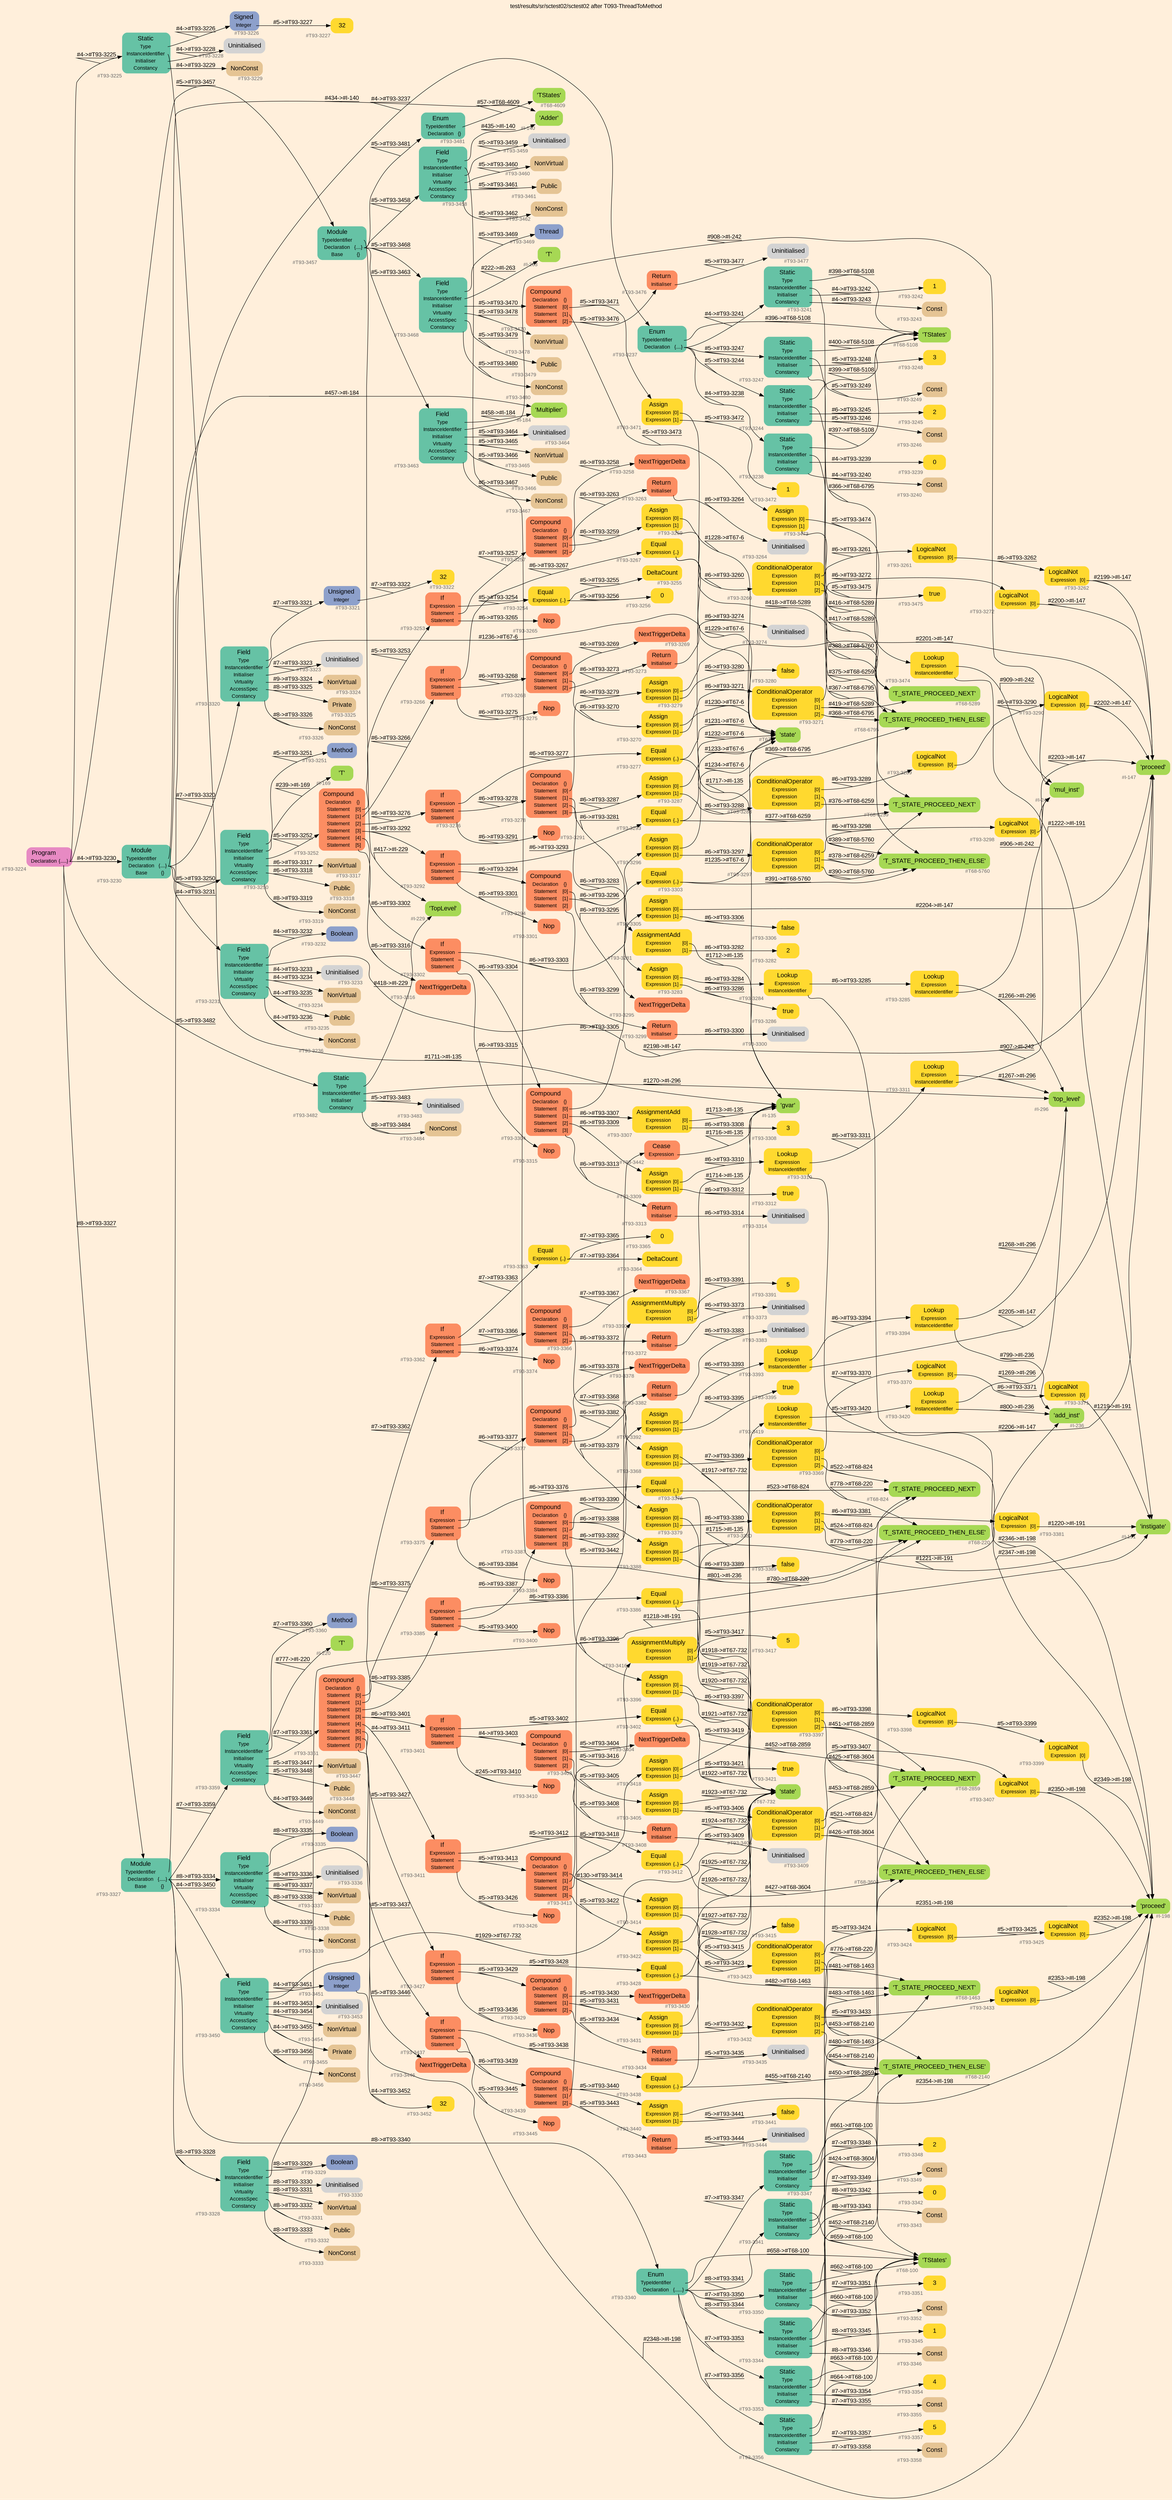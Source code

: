 digraph "test/results/sr/sctest02/sctest02 after T093-ThreadToMethod" {
label = "test/results/sr/sctest02/sctest02 after T093-ThreadToMethod"
labelloc = t
graph [
    rankdir = "LR"
    ranksep = 0.3
    bgcolor = antiquewhite1
    color = black
    fontcolor = black
    fontname = "Arial"
];
node [
    fontname = "Arial"
];
edge [
    fontname = "Arial"
];

// -------------------- node figure --------------------
// -------- block #T93-3224 ----------
"#T93-3224" [
    fillcolor = "/set28/4"
    xlabel = "#T93-3224"
    fontsize = "12"
    fontcolor = grey40
    shape = "plaintext"
    label = <<TABLE BORDER="0" CELLBORDER="0" CELLSPACING="0">
     <TR><TD><FONT COLOR="black" POINT-SIZE="15">Program</FONT></TD></TR>
     <TR><TD><FONT COLOR="black" POINT-SIZE="12">Declaration</FONT></TD><TD PORT="port0"><FONT COLOR="black" POINT-SIZE="12">{.....}</FONT></TD></TR>
    </TABLE>>
    style = "rounded,filled"
];

// -------- block #T93-3225 ----------
"#T93-3225" [
    fillcolor = "/set28/1"
    xlabel = "#T93-3225"
    fontsize = "12"
    fontcolor = grey40
    shape = "plaintext"
    label = <<TABLE BORDER="0" CELLBORDER="0" CELLSPACING="0">
     <TR><TD><FONT COLOR="black" POINT-SIZE="15">Static</FONT></TD></TR>
     <TR><TD><FONT COLOR="black" POINT-SIZE="12">Type</FONT></TD><TD PORT="port0"></TD></TR>
     <TR><TD><FONT COLOR="black" POINT-SIZE="12">InstanceIdentifier</FONT></TD><TD PORT="port1"></TD></TR>
     <TR><TD><FONT COLOR="black" POINT-SIZE="12">Initialiser</FONT></TD><TD PORT="port2"></TD></TR>
     <TR><TD><FONT COLOR="black" POINT-SIZE="12">Constancy</FONT></TD><TD PORT="port3"></TD></TR>
    </TABLE>>
    style = "rounded,filled"
];

// -------- block #T93-3226 ----------
"#T93-3226" [
    fillcolor = "/set28/3"
    xlabel = "#T93-3226"
    fontsize = "12"
    fontcolor = grey40
    shape = "plaintext"
    label = <<TABLE BORDER="0" CELLBORDER="0" CELLSPACING="0">
     <TR><TD><FONT COLOR="black" POINT-SIZE="15">Signed</FONT></TD></TR>
     <TR><TD><FONT COLOR="black" POINT-SIZE="12">Integer</FONT></TD><TD PORT="port0"></TD></TR>
    </TABLE>>
    style = "rounded,filled"
];

// -------- block #T93-3227 ----------
"#T93-3227" [
    fillcolor = "/set28/6"
    xlabel = "#T93-3227"
    fontsize = "12"
    fontcolor = grey40
    shape = "plaintext"
    label = <<TABLE BORDER="0" CELLBORDER="0" CELLSPACING="0">
     <TR><TD><FONT COLOR="black" POINT-SIZE="15">32</FONT></TD></TR>
    </TABLE>>
    style = "rounded,filled"
];

// -------- block #I-135 ----------
"#I-135" [
    fillcolor = "/set28/5"
    xlabel = "#I-135"
    fontsize = "12"
    fontcolor = grey40
    shape = "plaintext"
    label = <<TABLE BORDER="0" CELLBORDER="0" CELLSPACING="0">
     <TR><TD><FONT COLOR="black" POINT-SIZE="15">'gvar'</FONT></TD></TR>
    </TABLE>>
    style = "rounded,filled"
];

// -------- block #T93-3228 ----------
"#T93-3228" [
    xlabel = "#T93-3228"
    fontsize = "12"
    fontcolor = grey40
    shape = "plaintext"
    label = <<TABLE BORDER="0" CELLBORDER="0" CELLSPACING="0">
     <TR><TD><FONT COLOR="black" POINT-SIZE="15">Uninitialised</FONT></TD></TR>
    </TABLE>>
    style = "rounded,filled"
];

// -------- block #T93-3229 ----------
"#T93-3229" [
    fillcolor = "/set28/7"
    xlabel = "#T93-3229"
    fontsize = "12"
    fontcolor = grey40
    shape = "plaintext"
    label = <<TABLE BORDER="0" CELLBORDER="0" CELLSPACING="0">
     <TR><TD><FONT COLOR="black" POINT-SIZE="15">NonConst</FONT></TD></TR>
    </TABLE>>
    style = "rounded,filled"
];

// -------- block #T93-3230 ----------
"#T93-3230" [
    fillcolor = "/set28/1"
    xlabel = "#T93-3230"
    fontsize = "12"
    fontcolor = grey40
    shape = "plaintext"
    label = <<TABLE BORDER="0" CELLBORDER="0" CELLSPACING="0">
     <TR><TD><FONT COLOR="black" POINT-SIZE="15">Module</FONT></TD></TR>
     <TR><TD><FONT COLOR="black" POINT-SIZE="12">TypeIdentifier</FONT></TD><TD PORT="port0"></TD></TR>
     <TR><TD><FONT COLOR="black" POINT-SIZE="12">Declaration</FONT></TD><TD PORT="port1"><FONT COLOR="black" POINT-SIZE="12">{....}</FONT></TD></TR>
     <TR><TD><FONT COLOR="black" POINT-SIZE="12">Base</FONT></TD><TD PORT="port2"><FONT COLOR="black" POINT-SIZE="12">{}</FONT></TD></TR>
    </TABLE>>
    style = "rounded,filled"
];

// -------- block #I-140 ----------
"#I-140" [
    fillcolor = "/set28/5"
    xlabel = "#I-140"
    fontsize = "12"
    fontcolor = grey40
    shape = "plaintext"
    label = <<TABLE BORDER="0" CELLBORDER="0" CELLSPACING="0">
     <TR><TD><FONT COLOR="black" POINT-SIZE="15">'Adder'</FONT></TD></TR>
    </TABLE>>
    style = "rounded,filled"
];

// -------- block #T93-3231 ----------
"#T93-3231" [
    fillcolor = "/set28/1"
    xlabel = "#T93-3231"
    fontsize = "12"
    fontcolor = grey40
    shape = "plaintext"
    label = <<TABLE BORDER="0" CELLBORDER="0" CELLSPACING="0">
     <TR><TD><FONT COLOR="black" POINT-SIZE="15">Field</FONT></TD></TR>
     <TR><TD><FONT COLOR="black" POINT-SIZE="12">Type</FONT></TD><TD PORT="port0"></TD></TR>
     <TR><TD><FONT COLOR="black" POINT-SIZE="12">InstanceIdentifier</FONT></TD><TD PORT="port1"></TD></TR>
     <TR><TD><FONT COLOR="black" POINT-SIZE="12">Initialiser</FONT></TD><TD PORT="port2"></TD></TR>
     <TR><TD><FONT COLOR="black" POINT-SIZE="12">Virtuality</FONT></TD><TD PORT="port3"></TD></TR>
     <TR><TD><FONT COLOR="black" POINT-SIZE="12">AccessSpec</FONT></TD><TD PORT="port4"></TD></TR>
     <TR><TD><FONT COLOR="black" POINT-SIZE="12">Constancy</FONT></TD><TD PORT="port5"></TD></TR>
    </TABLE>>
    style = "rounded,filled"
];

// -------- block #T93-3232 ----------
"#T93-3232" [
    fillcolor = "/set28/3"
    xlabel = "#T93-3232"
    fontsize = "12"
    fontcolor = grey40
    shape = "plaintext"
    label = <<TABLE BORDER="0" CELLBORDER="0" CELLSPACING="0">
     <TR><TD><FONT COLOR="black" POINT-SIZE="15">Boolean</FONT></TD></TR>
    </TABLE>>
    style = "rounded,filled"
];

// -------- block #I-147 ----------
"#I-147" [
    fillcolor = "/set28/5"
    xlabel = "#I-147"
    fontsize = "12"
    fontcolor = grey40
    shape = "plaintext"
    label = <<TABLE BORDER="0" CELLBORDER="0" CELLSPACING="0">
     <TR><TD><FONT COLOR="black" POINT-SIZE="15">'proceed'</FONT></TD></TR>
    </TABLE>>
    style = "rounded,filled"
];

// -------- block #T93-3233 ----------
"#T93-3233" [
    xlabel = "#T93-3233"
    fontsize = "12"
    fontcolor = grey40
    shape = "plaintext"
    label = <<TABLE BORDER="0" CELLBORDER="0" CELLSPACING="0">
     <TR><TD><FONT COLOR="black" POINT-SIZE="15">Uninitialised</FONT></TD></TR>
    </TABLE>>
    style = "rounded,filled"
];

// -------- block #T93-3234 ----------
"#T93-3234" [
    fillcolor = "/set28/7"
    xlabel = "#T93-3234"
    fontsize = "12"
    fontcolor = grey40
    shape = "plaintext"
    label = <<TABLE BORDER="0" CELLBORDER="0" CELLSPACING="0">
     <TR><TD><FONT COLOR="black" POINT-SIZE="15">NonVirtual</FONT></TD></TR>
    </TABLE>>
    style = "rounded,filled"
];

// -------- block #T93-3235 ----------
"#T93-3235" [
    fillcolor = "/set28/7"
    xlabel = "#T93-3235"
    fontsize = "12"
    fontcolor = grey40
    shape = "plaintext"
    label = <<TABLE BORDER="0" CELLBORDER="0" CELLSPACING="0">
     <TR><TD><FONT COLOR="black" POINT-SIZE="15">Public</FONT></TD></TR>
    </TABLE>>
    style = "rounded,filled"
];

// -------- block #T93-3236 ----------
"#T93-3236" [
    fillcolor = "/set28/7"
    xlabel = "#T93-3236"
    fontsize = "12"
    fontcolor = grey40
    shape = "plaintext"
    label = <<TABLE BORDER="0" CELLBORDER="0" CELLSPACING="0">
     <TR><TD><FONT COLOR="black" POINT-SIZE="15">NonConst</FONT></TD></TR>
    </TABLE>>
    style = "rounded,filled"
];

// -------- block #T93-3237 ----------
"#T93-3237" [
    fillcolor = "/set28/1"
    xlabel = "#T93-3237"
    fontsize = "12"
    fontcolor = grey40
    shape = "plaintext"
    label = <<TABLE BORDER="0" CELLBORDER="0" CELLSPACING="0">
     <TR><TD><FONT COLOR="black" POINT-SIZE="15">Enum</FONT></TD></TR>
     <TR><TD><FONT COLOR="black" POINT-SIZE="12">TypeIdentifier</FONT></TD><TD PORT="port0"></TD></TR>
     <TR><TD><FONT COLOR="black" POINT-SIZE="12">Declaration</FONT></TD><TD PORT="port1"><FONT COLOR="black" POINT-SIZE="12">{....}</FONT></TD></TR>
    </TABLE>>
    style = "rounded,filled"
];

// -------- block #T68-5108 ----------
"#T68-5108" [
    fillcolor = "/set28/5"
    xlabel = "#T68-5108"
    fontsize = "12"
    fontcolor = grey40
    shape = "plaintext"
    label = <<TABLE BORDER="0" CELLBORDER="0" CELLSPACING="0">
     <TR><TD><FONT COLOR="black" POINT-SIZE="15">'TStates'</FONT></TD></TR>
    </TABLE>>
    style = "rounded,filled"
];

// -------- block #T93-3238 ----------
"#T93-3238" [
    fillcolor = "/set28/1"
    xlabel = "#T93-3238"
    fontsize = "12"
    fontcolor = grey40
    shape = "plaintext"
    label = <<TABLE BORDER="0" CELLBORDER="0" CELLSPACING="0">
     <TR><TD><FONT COLOR="black" POINT-SIZE="15">Static</FONT></TD></TR>
     <TR><TD><FONT COLOR="black" POINT-SIZE="12">Type</FONT></TD><TD PORT="port0"></TD></TR>
     <TR><TD><FONT COLOR="black" POINT-SIZE="12">InstanceIdentifier</FONT></TD><TD PORT="port1"></TD></TR>
     <TR><TD><FONT COLOR="black" POINT-SIZE="12">Initialiser</FONT></TD><TD PORT="port2"></TD></TR>
     <TR><TD><FONT COLOR="black" POINT-SIZE="12">Constancy</FONT></TD><TD PORT="port3"></TD></TR>
    </TABLE>>
    style = "rounded,filled"
];

// -------- block #T68-5289 ----------
"#T68-5289" [
    fillcolor = "/set28/5"
    xlabel = "#T68-5289"
    fontsize = "12"
    fontcolor = grey40
    shape = "plaintext"
    label = <<TABLE BORDER="0" CELLBORDER="0" CELLSPACING="0">
     <TR><TD><FONT COLOR="black" POINT-SIZE="15">'T_STATE_PROCEED_NEXT'</FONT></TD></TR>
    </TABLE>>
    style = "rounded,filled"
];

// -------- block #T93-3239 ----------
"#T93-3239" [
    fillcolor = "/set28/6"
    xlabel = "#T93-3239"
    fontsize = "12"
    fontcolor = grey40
    shape = "plaintext"
    label = <<TABLE BORDER="0" CELLBORDER="0" CELLSPACING="0">
     <TR><TD><FONT COLOR="black" POINT-SIZE="15">0</FONT></TD></TR>
    </TABLE>>
    style = "rounded,filled"
];

// -------- block #T93-3240 ----------
"#T93-3240" [
    fillcolor = "/set28/7"
    xlabel = "#T93-3240"
    fontsize = "12"
    fontcolor = grey40
    shape = "plaintext"
    label = <<TABLE BORDER="0" CELLBORDER="0" CELLSPACING="0">
     <TR><TD><FONT COLOR="black" POINT-SIZE="15">Const</FONT></TD></TR>
    </TABLE>>
    style = "rounded,filled"
];

// -------- block #T93-3241 ----------
"#T93-3241" [
    fillcolor = "/set28/1"
    xlabel = "#T93-3241"
    fontsize = "12"
    fontcolor = grey40
    shape = "plaintext"
    label = <<TABLE BORDER="0" CELLBORDER="0" CELLSPACING="0">
     <TR><TD><FONT COLOR="black" POINT-SIZE="15">Static</FONT></TD></TR>
     <TR><TD><FONT COLOR="black" POINT-SIZE="12">Type</FONT></TD><TD PORT="port0"></TD></TR>
     <TR><TD><FONT COLOR="black" POINT-SIZE="12">InstanceIdentifier</FONT></TD><TD PORT="port1"></TD></TR>
     <TR><TD><FONT COLOR="black" POINT-SIZE="12">Initialiser</FONT></TD><TD PORT="port2"></TD></TR>
     <TR><TD><FONT COLOR="black" POINT-SIZE="12">Constancy</FONT></TD><TD PORT="port3"></TD></TR>
    </TABLE>>
    style = "rounded,filled"
];

// -------- block #T68-5760 ----------
"#T68-5760" [
    fillcolor = "/set28/5"
    xlabel = "#T68-5760"
    fontsize = "12"
    fontcolor = grey40
    shape = "plaintext"
    label = <<TABLE BORDER="0" CELLBORDER="0" CELLSPACING="0">
     <TR><TD><FONT COLOR="black" POINT-SIZE="15">'T_STATE_PROCEED_THEN_ELSE'</FONT></TD></TR>
    </TABLE>>
    style = "rounded,filled"
];

// -------- block #T93-3242 ----------
"#T93-3242" [
    fillcolor = "/set28/6"
    xlabel = "#T93-3242"
    fontsize = "12"
    fontcolor = grey40
    shape = "plaintext"
    label = <<TABLE BORDER="0" CELLBORDER="0" CELLSPACING="0">
     <TR><TD><FONT COLOR="black" POINT-SIZE="15">1</FONT></TD></TR>
    </TABLE>>
    style = "rounded,filled"
];

// -------- block #T93-3243 ----------
"#T93-3243" [
    fillcolor = "/set28/7"
    xlabel = "#T93-3243"
    fontsize = "12"
    fontcolor = grey40
    shape = "plaintext"
    label = <<TABLE BORDER="0" CELLBORDER="0" CELLSPACING="0">
     <TR><TD><FONT COLOR="black" POINT-SIZE="15">Const</FONT></TD></TR>
    </TABLE>>
    style = "rounded,filled"
];

// -------- block #T93-3244 ----------
"#T93-3244" [
    fillcolor = "/set28/1"
    xlabel = "#T93-3244"
    fontsize = "12"
    fontcolor = grey40
    shape = "plaintext"
    label = <<TABLE BORDER="0" CELLBORDER="0" CELLSPACING="0">
     <TR><TD><FONT COLOR="black" POINT-SIZE="15">Static</FONT></TD></TR>
     <TR><TD><FONT COLOR="black" POINT-SIZE="12">Type</FONT></TD><TD PORT="port0"></TD></TR>
     <TR><TD><FONT COLOR="black" POINT-SIZE="12">InstanceIdentifier</FONT></TD><TD PORT="port1"></TD></TR>
     <TR><TD><FONT COLOR="black" POINT-SIZE="12">Initialiser</FONT></TD><TD PORT="port2"></TD></TR>
     <TR><TD><FONT COLOR="black" POINT-SIZE="12">Constancy</FONT></TD><TD PORT="port3"></TD></TR>
    </TABLE>>
    style = "rounded,filled"
];

// -------- block #T68-6259 ----------
"#T68-6259" [
    fillcolor = "/set28/5"
    xlabel = "#T68-6259"
    fontsize = "12"
    fontcolor = grey40
    shape = "plaintext"
    label = <<TABLE BORDER="0" CELLBORDER="0" CELLSPACING="0">
     <TR><TD><FONT COLOR="black" POINT-SIZE="15">'T_STATE_PROCEED_NEXT'</FONT></TD></TR>
    </TABLE>>
    style = "rounded,filled"
];

// -------- block #T93-3245 ----------
"#T93-3245" [
    fillcolor = "/set28/6"
    xlabel = "#T93-3245"
    fontsize = "12"
    fontcolor = grey40
    shape = "plaintext"
    label = <<TABLE BORDER="0" CELLBORDER="0" CELLSPACING="0">
     <TR><TD><FONT COLOR="black" POINT-SIZE="15">2</FONT></TD></TR>
    </TABLE>>
    style = "rounded,filled"
];

// -------- block #T93-3246 ----------
"#T93-3246" [
    fillcolor = "/set28/7"
    xlabel = "#T93-3246"
    fontsize = "12"
    fontcolor = grey40
    shape = "plaintext"
    label = <<TABLE BORDER="0" CELLBORDER="0" CELLSPACING="0">
     <TR><TD><FONT COLOR="black" POINT-SIZE="15">Const</FONT></TD></TR>
    </TABLE>>
    style = "rounded,filled"
];

// -------- block #T93-3247 ----------
"#T93-3247" [
    fillcolor = "/set28/1"
    xlabel = "#T93-3247"
    fontsize = "12"
    fontcolor = grey40
    shape = "plaintext"
    label = <<TABLE BORDER="0" CELLBORDER="0" CELLSPACING="0">
     <TR><TD><FONT COLOR="black" POINT-SIZE="15">Static</FONT></TD></TR>
     <TR><TD><FONT COLOR="black" POINT-SIZE="12">Type</FONT></TD><TD PORT="port0"></TD></TR>
     <TR><TD><FONT COLOR="black" POINT-SIZE="12">InstanceIdentifier</FONT></TD><TD PORT="port1"></TD></TR>
     <TR><TD><FONT COLOR="black" POINT-SIZE="12">Initialiser</FONT></TD><TD PORT="port2"></TD></TR>
     <TR><TD><FONT COLOR="black" POINT-SIZE="12">Constancy</FONT></TD><TD PORT="port3"></TD></TR>
    </TABLE>>
    style = "rounded,filled"
];

// -------- block #T68-6795 ----------
"#T68-6795" [
    fillcolor = "/set28/5"
    xlabel = "#T68-6795"
    fontsize = "12"
    fontcolor = grey40
    shape = "plaintext"
    label = <<TABLE BORDER="0" CELLBORDER="0" CELLSPACING="0">
     <TR><TD><FONT COLOR="black" POINT-SIZE="15">'T_STATE_PROCEED_THEN_ELSE'</FONT></TD></TR>
    </TABLE>>
    style = "rounded,filled"
];

// -------- block #T93-3248 ----------
"#T93-3248" [
    fillcolor = "/set28/6"
    xlabel = "#T93-3248"
    fontsize = "12"
    fontcolor = grey40
    shape = "plaintext"
    label = <<TABLE BORDER="0" CELLBORDER="0" CELLSPACING="0">
     <TR><TD><FONT COLOR="black" POINT-SIZE="15">3</FONT></TD></TR>
    </TABLE>>
    style = "rounded,filled"
];

// -------- block #T93-3249 ----------
"#T93-3249" [
    fillcolor = "/set28/7"
    xlabel = "#T93-3249"
    fontsize = "12"
    fontcolor = grey40
    shape = "plaintext"
    label = <<TABLE BORDER="0" CELLBORDER="0" CELLSPACING="0">
     <TR><TD><FONT COLOR="black" POINT-SIZE="15">Const</FONT></TD></TR>
    </TABLE>>
    style = "rounded,filled"
];

// -------- block #T93-3250 ----------
"#T93-3250" [
    fillcolor = "/set28/1"
    xlabel = "#T93-3250"
    fontsize = "12"
    fontcolor = grey40
    shape = "plaintext"
    label = <<TABLE BORDER="0" CELLBORDER="0" CELLSPACING="0">
     <TR><TD><FONT COLOR="black" POINT-SIZE="15">Field</FONT></TD></TR>
     <TR><TD><FONT COLOR="black" POINT-SIZE="12">Type</FONT></TD><TD PORT="port0"></TD></TR>
     <TR><TD><FONT COLOR="black" POINT-SIZE="12">InstanceIdentifier</FONT></TD><TD PORT="port1"></TD></TR>
     <TR><TD><FONT COLOR="black" POINT-SIZE="12">Initialiser</FONT></TD><TD PORT="port2"></TD></TR>
     <TR><TD><FONT COLOR="black" POINT-SIZE="12">Virtuality</FONT></TD><TD PORT="port3"></TD></TR>
     <TR><TD><FONT COLOR="black" POINT-SIZE="12">AccessSpec</FONT></TD><TD PORT="port4"></TD></TR>
     <TR><TD><FONT COLOR="black" POINT-SIZE="12">Constancy</FONT></TD><TD PORT="port5"></TD></TR>
    </TABLE>>
    style = "rounded,filled"
];

// -------- block #T93-3251 ----------
"#T93-3251" [
    fillcolor = "/set28/3"
    xlabel = "#T93-3251"
    fontsize = "12"
    fontcolor = grey40
    shape = "plaintext"
    label = <<TABLE BORDER="0" CELLBORDER="0" CELLSPACING="0">
     <TR><TD><FONT COLOR="black" POINT-SIZE="15">Method</FONT></TD></TR>
    </TABLE>>
    style = "rounded,filled"
];

// -------- block #I-169 ----------
"#I-169" [
    fillcolor = "/set28/5"
    xlabel = "#I-169"
    fontsize = "12"
    fontcolor = grey40
    shape = "plaintext"
    label = <<TABLE BORDER="0" CELLBORDER="0" CELLSPACING="0">
     <TR><TD><FONT COLOR="black" POINT-SIZE="15">'T'</FONT></TD></TR>
    </TABLE>>
    style = "rounded,filled"
];

// -------- block #T93-3252 ----------
"#T93-3252" [
    fillcolor = "/set28/2"
    xlabel = "#T93-3252"
    fontsize = "12"
    fontcolor = grey40
    shape = "plaintext"
    label = <<TABLE BORDER="0" CELLBORDER="0" CELLSPACING="0">
     <TR><TD><FONT COLOR="black" POINT-SIZE="15">Compound</FONT></TD></TR>
     <TR><TD><FONT COLOR="black" POINT-SIZE="12">Declaration</FONT></TD><TD PORT="port0"><FONT COLOR="black" POINT-SIZE="12">{}</FONT></TD></TR>
     <TR><TD><FONT COLOR="black" POINT-SIZE="12">Statement</FONT></TD><TD PORT="port1"><FONT COLOR="black" POINT-SIZE="12">[0]</FONT></TD></TR>
     <TR><TD><FONT COLOR="black" POINT-SIZE="12">Statement</FONT></TD><TD PORT="port2"><FONT COLOR="black" POINT-SIZE="12">[1]</FONT></TD></TR>
     <TR><TD><FONT COLOR="black" POINT-SIZE="12">Statement</FONT></TD><TD PORT="port3"><FONT COLOR="black" POINT-SIZE="12">[2]</FONT></TD></TR>
     <TR><TD><FONT COLOR="black" POINT-SIZE="12">Statement</FONT></TD><TD PORT="port4"><FONT COLOR="black" POINT-SIZE="12">[3]</FONT></TD></TR>
     <TR><TD><FONT COLOR="black" POINT-SIZE="12">Statement</FONT></TD><TD PORT="port5"><FONT COLOR="black" POINT-SIZE="12">[4]</FONT></TD></TR>
     <TR><TD><FONT COLOR="black" POINT-SIZE="12">Statement</FONT></TD><TD PORT="port6"><FONT COLOR="black" POINT-SIZE="12">[5]</FONT></TD></TR>
    </TABLE>>
    style = "rounded,filled"
];

// -------- block #T93-3253 ----------
"#T93-3253" [
    fillcolor = "/set28/2"
    xlabel = "#T93-3253"
    fontsize = "12"
    fontcolor = grey40
    shape = "plaintext"
    label = <<TABLE BORDER="0" CELLBORDER="0" CELLSPACING="0">
     <TR><TD><FONT COLOR="black" POINT-SIZE="15">If</FONT></TD></TR>
     <TR><TD><FONT COLOR="black" POINT-SIZE="12">Expression</FONT></TD><TD PORT="port0"></TD></TR>
     <TR><TD><FONT COLOR="black" POINT-SIZE="12">Statement</FONT></TD><TD PORT="port1"></TD></TR>
     <TR><TD><FONT COLOR="black" POINT-SIZE="12">Statement</FONT></TD><TD PORT="port2"></TD></TR>
    </TABLE>>
    style = "rounded,filled"
];

// -------- block #T93-3254 ----------
"#T93-3254" [
    fillcolor = "/set28/6"
    xlabel = "#T93-3254"
    fontsize = "12"
    fontcolor = grey40
    shape = "plaintext"
    label = <<TABLE BORDER="0" CELLBORDER="0" CELLSPACING="0">
     <TR><TD><FONT COLOR="black" POINT-SIZE="15">Equal</FONT></TD></TR>
     <TR><TD><FONT COLOR="black" POINT-SIZE="12">Expression</FONT></TD><TD PORT="port0"><FONT COLOR="black" POINT-SIZE="12">{..}</FONT></TD></TR>
    </TABLE>>
    style = "rounded,filled"
];

// -------- block #T93-3255 ----------
"#T93-3255" [
    fillcolor = "/set28/6"
    xlabel = "#T93-3255"
    fontsize = "12"
    fontcolor = grey40
    shape = "plaintext"
    label = <<TABLE BORDER="0" CELLBORDER="0" CELLSPACING="0">
     <TR><TD><FONT COLOR="black" POINT-SIZE="15">DeltaCount</FONT></TD></TR>
    </TABLE>>
    style = "rounded,filled"
];

// -------- block #T93-3256 ----------
"#T93-3256" [
    fillcolor = "/set28/6"
    xlabel = "#T93-3256"
    fontsize = "12"
    fontcolor = grey40
    shape = "plaintext"
    label = <<TABLE BORDER="0" CELLBORDER="0" CELLSPACING="0">
     <TR><TD><FONT COLOR="black" POINT-SIZE="15">0</FONT></TD></TR>
    </TABLE>>
    style = "rounded,filled"
];

// -------- block #T93-3257 ----------
"#T93-3257" [
    fillcolor = "/set28/2"
    xlabel = "#T93-3257"
    fontsize = "12"
    fontcolor = grey40
    shape = "plaintext"
    label = <<TABLE BORDER="0" CELLBORDER="0" CELLSPACING="0">
     <TR><TD><FONT COLOR="black" POINT-SIZE="15">Compound</FONT></TD></TR>
     <TR><TD><FONT COLOR="black" POINT-SIZE="12">Declaration</FONT></TD><TD PORT="port0"><FONT COLOR="black" POINT-SIZE="12">{}</FONT></TD></TR>
     <TR><TD><FONT COLOR="black" POINT-SIZE="12">Statement</FONT></TD><TD PORT="port1"><FONT COLOR="black" POINT-SIZE="12">[0]</FONT></TD></TR>
     <TR><TD><FONT COLOR="black" POINT-SIZE="12">Statement</FONT></TD><TD PORT="port2"><FONT COLOR="black" POINT-SIZE="12">[1]</FONT></TD></TR>
     <TR><TD><FONT COLOR="black" POINT-SIZE="12">Statement</FONT></TD><TD PORT="port3"><FONT COLOR="black" POINT-SIZE="12">[2]</FONT></TD></TR>
    </TABLE>>
    style = "rounded,filled"
];

// -------- block #T93-3258 ----------
"#T93-3258" [
    fillcolor = "/set28/2"
    xlabel = "#T93-3258"
    fontsize = "12"
    fontcolor = grey40
    shape = "plaintext"
    label = <<TABLE BORDER="0" CELLBORDER="0" CELLSPACING="0">
     <TR><TD><FONT COLOR="black" POINT-SIZE="15">NextTriggerDelta</FONT></TD></TR>
    </TABLE>>
    style = "rounded,filled"
];

// -------- block #T93-3259 ----------
"#T93-3259" [
    fillcolor = "/set28/6"
    xlabel = "#T93-3259"
    fontsize = "12"
    fontcolor = grey40
    shape = "plaintext"
    label = <<TABLE BORDER="0" CELLBORDER="0" CELLSPACING="0">
     <TR><TD><FONT COLOR="black" POINT-SIZE="15">Assign</FONT></TD></TR>
     <TR><TD><FONT COLOR="black" POINT-SIZE="12">Expression</FONT></TD><TD PORT="port0"><FONT COLOR="black" POINT-SIZE="12">[0]</FONT></TD></TR>
     <TR><TD><FONT COLOR="black" POINT-SIZE="12">Expression</FONT></TD><TD PORT="port1"><FONT COLOR="black" POINT-SIZE="12">[1]</FONT></TD></TR>
    </TABLE>>
    style = "rounded,filled"
];

// -------- block #T67-6 ----------
"#T67-6" [
    fillcolor = "/set28/5"
    xlabel = "#T67-6"
    fontsize = "12"
    fontcolor = grey40
    shape = "plaintext"
    label = <<TABLE BORDER="0" CELLBORDER="0" CELLSPACING="0">
     <TR><TD><FONT COLOR="black" POINT-SIZE="15">'state'</FONT></TD></TR>
    </TABLE>>
    style = "rounded,filled"
];

// -------- block #T93-3260 ----------
"#T93-3260" [
    fillcolor = "/set28/6"
    xlabel = "#T93-3260"
    fontsize = "12"
    fontcolor = grey40
    shape = "plaintext"
    label = <<TABLE BORDER="0" CELLBORDER="0" CELLSPACING="0">
     <TR><TD><FONT COLOR="black" POINT-SIZE="15">ConditionalOperator</FONT></TD></TR>
     <TR><TD><FONT COLOR="black" POINT-SIZE="12">Expression</FONT></TD><TD PORT="port0"><FONT COLOR="black" POINT-SIZE="12">[0]</FONT></TD></TR>
     <TR><TD><FONT COLOR="black" POINT-SIZE="12">Expression</FONT></TD><TD PORT="port1"><FONT COLOR="black" POINT-SIZE="12">[1]</FONT></TD></TR>
     <TR><TD><FONT COLOR="black" POINT-SIZE="12">Expression</FONT></TD><TD PORT="port2"><FONT COLOR="black" POINT-SIZE="12">[2]</FONT></TD></TR>
    </TABLE>>
    style = "rounded,filled"
];

// -------- block #T93-3261 ----------
"#T93-3261" [
    fillcolor = "/set28/6"
    xlabel = "#T93-3261"
    fontsize = "12"
    fontcolor = grey40
    shape = "plaintext"
    label = <<TABLE BORDER="0" CELLBORDER="0" CELLSPACING="0">
     <TR><TD><FONT COLOR="black" POINT-SIZE="15">LogicalNot</FONT></TD></TR>
     <TR><TD><FONT COLOR="black" POINT-SIZE="12">Expression</FONT></TD><TD PORT="port0"><FONT COLOR="black" POINT-SIZE="12">[0]</FONT></TD></TR>
    </TABLE>>
    style = "rounded,filled"
];

// -------- block #T93-3262 ----------
"#T93-3262" [
    fillcolor = "/set28/6"
    xlabel = "#T93-3262"
    fontsize = "12"
    fontcolor = grey40
    shape = "plaintext"
    label = <<TABLE BORDER="0" CELLBORDER="0" CELLSPACING="0">
     <TR><TD><FONT COLOR="black" POINT-SIZE="15">LogicalNot</FONT></TD></TR>
     <TR><TD><FONT COLOR="black" POINT-SIZE="12">Expression</FONT></TD><TD PORT="port0"><FONT COLOR="black" POINT-SIZE="12">[0]</FONT></TD></TR>
    </TABLE>>
    style = "rounded,filled"
];

// -------- block #T93-3263 ----------
"#T93-3263" [
    fillcolor = "/set28/2"
    xlabel = "#T93-3263"
    fontsize = "12"
    fontcolor = grey40
    shape = "plaintext"
    label = <<TABLE BORDER="0" CELLBORDER="0" CELLSPACING="0">
     <TR><TD><FONT COLOR="black" POINT-SIZE="15">Return</FONT></TD></TR>
     <TR><TD><FONT COLOR="black" POINT-SIZE="12">Initialiser</FONT></TD><TD PORT="port0"></TD></TR>
    </TABLE>>
    style = "rounded,filled"
];

// -------- block #T93-3264 ----------
"#T93-3264" [
    xlabel = "#T93-3264"
    fontsize = "12"
    fontcolor = grey40
    shape = "plaintext"
    label = <<TABLE BORDER="0" CELLBORDER="0" CELLSPACING="0">
     <TR><TD><FONT COLOR="black" POINT-SIZE="15">Uninitialised</FONT></TD></TR>
    </TABLE>>
    style = "rounded,filled"
];

// -------- block #T93-3265 ----------
"#T93-3265" [
    fillcolor = "/set28/2"
    xlabel = "#T93-3265"
    fontsize = "12"
    fontcolor = grey40
    shape = "plaintext"
    label = <<TABLE BORDER="0" CELLBORDER="0" CELLSPACING="0">
     <TR><TD><FONT COLOR="black" POINT-SIZE="15">Nop</FONT></TD></TR>
    </TABLE>>
    style = "rounded,filled"
];

// -------- block #T93-3266 ----------
"#T93-3266" [
    fillcolor = "/set28/2"
    xlabel = "#T93-3266"
    fontsize = "12"
    fontcolor = grey40
    shape = "plaintext"
    label = <<TABLE BORDER="0" CELLBORDER="0" CELLSPACING="0">
     <TR><TD><FONT COLOR="black" POINT-SIZE="15">If</FONT></TD></TR>
     <TR><TD><FONT COLOR="black" POINT-SIZE="12">Expression</FONT></TD><TD PORT="port0"></TD></TR>
     <TR><TD><FONT COLOR="black" POINT-SIZE="12">Statement</FONT></TD><TD PORT="port1"></TD></TR>
     <TR><TD><FONT COLOR="black" POINT-SIZE="12">Statement</FONT></TD><TD PORT="port2"></TD></TR>
    </TABLE>>
    style = "rounded,filled"
];

// -------- block #T93-3267 ----------
"#T93-3267" [
    fillcolor = "/set28/6"
    xlabel = "#T93-3267"
    fontsize = "12"
    fontcolor = grey40
    shape = "plaintext"
    label = <<TABLE BORDER="0" CELLBORDER="0" CELLSPACING="0">
     <TR><TD><FONT COLOR="black" POINT-SIZE="15">Equal</FONT></TD></TR>
     <TR><TD><FONT COLOR="black" POINT-SIZE="12">Expression</FONT></TD><TD PORT="port0"><FONT COLOR="black" POINT-SIZE="12">{..}</FONT></TD></TR>
    </TABLE>>
    style = "rounded,filled"
];

// -------- block #T93-3268 ----------
"#T93-3268" [
    fillcolor = "/set28/2"
    xlabel = "#T93-3268"
    fontsize = "12"
    fontcolor = grey40
    shape = "plaintext"
    label = <<TABLE BORDER="0" CELLBORDER="0" CELLSPACING="0">
     <TR><TD><FONT COLOR="black" POINT-SIZE="15">Compound</FONT></TD></TR>
     <TR><TD><FONT COLOR="black" POINT-SIZE="12">Declaration</FONT></TD><TD PORT="port0"><FONT COLOR="black" POINT-SIZE="12">{}</FONT></TD></TR>
     <TR><TD><FONT COLOR="black" POINT-SIZE="12">Statement</FONT></TD><TD PORT="port1"><FONT COLOR="black" POINT-SIZE="12">[0]</FONT></TD></TR>
     <TR><TD><FONT COLOR="black" POINT-SIZE="12">Statement</FONT></TD><TD PORT="port2"><FONT COLOR="black" POINT-SIZE="12">[1]</FONT></TD></TR>
     <TR><TD><FONT COLOR="black" POINT-SIZE="12">Statement</FONT></TD><TD PORT="port3"><FONT COLOR="black" POINT-SIZE="12">[2]</FONT></TD></TR>
    </TABLE>>
    style = "rounded,filled"
];

// -------- block #T93-3269 ----------
"#T93-3269" [
    fillcolor = "/set28/2"
    xlabel = "#T93-3269"
    fontsize = "12"
    fontcolor = grey40
    shape = "plaintext"
    label = <<TABLE BORDER="0" CELLBORDER="0" CELLSPACING="0">
     <TR><TD><FONT COLOR="black" POINT-SIZE="15">NextTriggerDelta</FONT></TD></TR>
    </TABLE>>
    style = "rounded,filled"
];

// -------- block #T93-3270 ----------
"#T93-3270" [
    fillcolor = "/set28/6"
    xlabel = "#T93-3270"
    fontsize = "12"
    fontcolor = grey40
    shape = "plaintext"
    label = <<TABLE BORDER="0" CELLBORDER="0" CELLSPACING="0">
     <TR><TD><FONT COLOR="black" POINT-SIZE="15">Assign</FONT></TD></TR>
     <TR><TD><FONT COLOR="black" POINT-SIZE="12">Expression</FONT></TD><TD PORT="port0"><FONT COLOR="black" POINT-SIZE="12">[0]</FONT></TD></TR>
     <TR><TD><FONT COLOR="black" POINT-SIZE="12">Expression</FONT></TD><TD PORT="port1"><FONT COLOR="black" POINT-SIZE="12">[1]</FONT></TD></TR>
    </TABLE>>
    style = "rounded,filled"
];

// -------- block #T93-3271 ----------
"#T93-3271" [
    fillcolor = "/set28/6"
    xlabel = "#T93-3271"
    fontsize = "12"
    fontcolor = grey40
    shape = "plaintext"
    label = <<TABLE BORDER="0" CELLBORDER="0" CELLSPACING="0">
     <TR><TD><FONT COLOR="black" POINT-SIZE="15">ConditionalOperator</FONT></TD></TR>
     <TR><TD><FONT COLOR="black" POINT-SIZE="12">Expression</FONT></TD><TD PORT="port0"><FONT COLOR="black" POINT-SIZE="12">[0]</FONT></TD></TR>
     <TR><TD><FONT COLOR="black" POINT-SIZE="12">Expression</FONT></TD><TD PORT="port1"><FONT COLOR="black" POINT-SIZE="12">[1]</FONT></TD></TR>
     <TR><TD><FONT COLOR="black" POINT-SIZE="12">Expression</FONT></TD><TD PORT="port2"><FONT COLOR="black" POINT-SIZE="12">[2]</FONT></TD></TR>
    </TABLE>>
    style = "rounded,filled"
];

// -------- block #T93-3272 ----------
"#T93-3272" [
    fillcolor = "/set28/6"
    xlabel = "#T93-3272"
    fontsize = "12"
    fontcolor = grey40
    shape = "plaintext"
    label = <<TABLE BORDER="0" CELLBORDER="0" CELLSPACING="0">
     <TR><TD><FONT COLOR="black" POINT-SIZE="15">LogicalNot</FONT></TD></TR>
     <TR><TD><FONT COLOR="black" POINT-SIZE="12">Expression</FONT></TD><TD PORT="port0"><FONT COLOR="black" POINT-SIZE="12">[0]</FONT></TD></TR>
    </TABLE>>
    style = "rounded,filled"
];

// -------- block #T93-3273 ----------
"#T93-3273" [
    fillcolor = "/set28/2"
    xlabel = "#T93-3273"
    fontsize = "12"
    fontcolor = grey40
    shape = "plaintext"
    label = <<TABLE BORDER="0" CELLBORDER="0" CELLSPACING="0">
     <TR><TD><FONT COLOR="black" POINT-SIZE="15">Return</FONT></TD></TR>
     <TR><TD><FONT COLOR="black" POINT-SIZE="12">Initialiser</FONT></TD><TD PORT="port0"></TD></TR>
    </TABLE>>
    style = "rounded,filled"
];

// -------- block #T93-3274 ----------
"#T93-3274" [
    xlabel = "#T93-3274"
    fontsize = "12"
    fontcolor = grey40
    shape = "plaintext"
    label = <<TABLE BORDER="0" CELLBORDER="0" CELLSPACING="0">
     <TR><TD><FONT COLOR="black" POINT-SIZE="15">Uninitialised</FONT></TD></TR>
    </TABLE>>
    style = "rounded,filled"
];

// -------- block #T93-3275 ----------
"#T93-3275" [
    fillcolor = "/set28/2"
    xlabel = "#T93-3275"
    fontsize = "12"
    fontcolor = grey40
    shape = "plaintext"
    label = <<TABLE BORDER="0" CELLBORDER="0" CELLSPACING="0">
     <TR><TD><FONT COLOR="black" POINT-SIZE="15">Nop</FONT></TD></TR>
    </TABLE>>
    style = "rounded,filled"
];

// -------- block #T93-3276 ----------
"#T93-3276" [
    fillcolor = "/set28/2"
    xlabel = "#T93-3276"
    fontsize = "12"
    fontcolor = grey40
    shape = "plaintext"
    label = <<TABLE BORDER="0" CELLBORDER="0" CELLSPACING="0">
     <TR><TD><FONT COLOR="black" POINT-SIZE="15">If</FONT></TD></TR>
     <TR><TD><FONT COLOR="black" POINT-SIZE="12">Expression</FONT></TD><TD PORT="port0"></TD></TR>
     <TR><TD><FONT COLOR="black" POINT-SIZE="12">Statement</FONT></TD><TD PORT="port1"></TD></TR>
     <TR><TD><FONT COLOR="black" POINT-SIZE="12">Statement</FONT></TD><TD PORT="port2"></TD></TR>
    </TABLE>>
    style = "rounded,filled"
];

// -------- block #T93-3277 ----------
"#T93-3277" [
    fillcolor = "/set28/6"
    xlabel = "#T93-3277"
    fontsize = "12"
    fontcolor = grey40
    shape = "plaintext"
    label = <<TABLE BORDER="0" CELLBORDER="0" CELLSPACING="0">
     <TR><TD><FONT COLOR="black" POINT-SIZE="15">Equal</FONT></TD></TR>
     <TR><TD><FONT COLOR="black" POINT-SIZE="12">Expression</FONT></TD><TD PORT="port0"><FONT COLOR="black" POINT-SIZE="12">{..}</FONT></TD></TR>
    </TABLE>>
    style = "rounded,filled"
];

// -------- block #T93-3278 ----------
"#T93-3278" [
    fillcolor = "/set28/2"
    xlabel = "#T93-3278"
    fontsize = "12"
    fontcolor = grey40
    shape = "plaintext"
    label = <<TABLE BORDER="0" CELLBORDER="0" CELLSPACING="0">
     <TR><TD><FONT COLOR="black" POINT-SIZE="15">Compound</FONT></TD></TR>
     <TR><TD><FONT COLOR="black" POINT-SIZE="12">Declaration</FONT></TD><TD PORT="port0"><FONT COLOR="black" POINT-SIZE="12">{}</FONT></TD></TR>
     <TR><TD><FONT COLOR="black" POINT-SIZE="12">Statement</FONT></TD><TD PORT="port1"><FONT COLOR="black" POINT-SIZE="12">[0]</FONT></TD></TR>
     <TR><TD><FONT COLOR="black" POINT-SIZE="12">Statement</FONT></TD><TD PORT="port2"><FONT COLOR="black" POINT-SIZE="12">[1]</FONT></TD></TR>
     <TR><TD><FONT COLOR="black" POINT-SIZE="12">Statement</FONT></TD><TD PORT="port3"><FONT COLOR="black" POINT-SIZE="12">[2]</FONT></TD></TR>
     <TR><TD><FONT COLOR="black" POINT-SIZE="12">Statement</FONT></TD><TD PORT="port4"><FONT COLOR="black" POINT-SIZE="12">[3]</FONT></TD></TR>
    </TABLE>>
    style = "rounded,filled"
];

// -------- block #T93-3279 ----------
"#T93-3279" [
    fillcolor = "/set28/6"
    xlabel = "#T93-3279"
    fontsize = "12"
    fontcolor = grey40
    shape = "plaintext"
    label = <<TABLE BORDER="0" CELLBORDER="0" CELLSPACING="0">
     <TR><TD><FONT COLOR="black" POINT-SIZE="15">Assign</FONT></TD></TR>
     <TR><TD><FONT COLOR="black" POINT-SIZE="12">Expression</FONT></TD><TD PORT="port0"><FONT COLOR="black" POINT-SIZE="12">[0]</FONT></TD></TR>
     <TR><TD><FONT COLOR="black" POINT-SIZE="12">Expression</FONT></TD><TD PORT="port1"><FONT COLOR="black" POINT-SIZE="12">[1]</FONT></TD></TR>
    </TABLE>>
    style = "rounded,filled"
];

// -------- block #T93-3280 ----------
"#T93-3280" [
    fillcolor = "/set28/6"
    xlabel = "#T93-3280"
    fontsize = "12"
    fontcolor = grey40
    shape = "plaintext"
    label = <<TABLE BORDER="0" CELLBORDER="0" CELLSPACING="0">
     <TR><TD><FONT COLOR="black" POINT-SIZE="15">false</FONT></TD></TR>
    </TABLE>>
    style = "rounded,filled"
];

// -------- block #T93-3281 ----------
"#T93-3281" [
    fillcolor = "/set28/6"
    xlabel = "#T93-3281"
    fontsize = "12"
    fontcolor = grey40
    shape = "plaintext"
    label = <<TABLE BORDER="0" CELLBORDER="0" CELLSPACING="0">
     <TR><TD><FONT COLOR="black" POINT-SIZE="15">AssignmentAdd</FONT></TD></TR>
     <TR><TD><FONT COLOR="black" POINT-SIZE="12">Expression</FONT></TD><TD PORT="port0"><FONT COLOR="black" POINT-SIZE="12">[0]</FONT></TD></TR>
     <TR><TD><FONT COLOR="black" POINT-SIZE="12">Expression</FONT></TD><TD PORT="port1"><FONT COLOR="black" POINT-SIZE="12">[1]</FONT></TD></TR>
    </TABLE>>
    style = "rounded,filled"
];

// -------- block #T93-3282 ----------
"#T93-3282" [
    fillcolor = "/set28/6"
    xlabel = "#T93-3282"
    fontsize = "12"
    fontcolor = grey40
    shape = "plaintext"
    label = <<TABLE BORDER="0" CELLBORDER="0" CELLSPACING="0">
     <TR><TD><FONT COLOR="black" POINT-SIZE="15">2</FONT></TD></TR>
    </TABLE>>
    style = "rounded,filled"
];

// -------- block #T93-3283 ----------
"#T93-3283" [
    fillcolor = "/set28/6"
    xlabel = "#T93-3283"
    fontsize = "12"
    fontcolor = grey40
    shape = "plaintext"
    label = <<TABLE BORDER="0" CELLBORDER="0" CELLSPACING="0">
     <TR><TD><FONT COLOR="black" POINT-SIZE="15">Assign</FONT></TD></TR>
     <TR><TD><FONT COLOR="black" POINT-SIZE="12">Expression</FONT></TD><TD PORT="port0"><FONT COLOR="black" POINT-SIZE="12">[0]</FONT></TD></TR>
     <TR><TD><FONT COLOR="black" POINT-SIZE="12">Expression</FONT></TD><TD PORT="port1"><FONT COLOR="black" POINT-SIZE="12">[1]</FONT></TD></TR>
    </TABLE>>
    style = "rounded,filled"
];

// -------- block #T93-3284 ----------
"#T93-3284" [
    fillcolor = "/set28/6"
    xlabel = "#T93-3284"
    fontsize = "12"
    fontcolor = grey40
    shape = "plaintext"
    label = <<TABLE BORDER="0" CELLBORDER="0" CELLSPACING="0">
     <TR><TD><FONT COLOR="black" POINT-SIZE="15">Lookup</FONT></TD></TR>
     <TR><TD><FONT COLOR="black" POINT-SIZE="12">Expression</FONT></TD><TD PORT="port0"></TD></TR>
     <TR><TD><FONT COLOR="black" POINT-SIZE="12">InstanceIdentifier</FONT></TD><TD PORT="port1"></TD></TR>
    </TABLE>>
    style = "rounded,filled"
];

// -------- block #T93-3285 ----------
"#T93-3285" [
    fillcolor = "/set28/6"
    xlabel = "#T93-3285"
    fontsize = "12"
    fontcolor = grey40
    shape = "plaintext"
    label = <<TABLE BORDER="0" CELLBORDER="0" CELLSPACING="0">
     <TR><TD><FONT COLOR="black" POINT-SIZE="15">Lookup</FONT></TD></TR>
     <TR><TD><FONT COLOR="black" POINT-SIZE="12">Expression</FONT></TD><TD PORT="port0"></TD></TR>
     <TR><TD><FONT COLOR="black" POINT-SIZE="12">InstanceIdentifier</FONT></TD><TD PORT="port1"></TD></TR>
    </TABLE>>
    style = "rounded,filled"
];

// -------- block #I-296 ----------
"#I-296" [
    fillcolor = "/set28/5"
    xlabel = "#I-296"
    fontsize = "12"
    fontcolor = grey40
    shape = "plaintext"
    label = <<TABLE BORDER="0" CELLBORDER="0" CELLSPACING="0">
     <TR><TD><FONT COLOR="black" POINT-SIZE="15">'top_level'</FONT></TD></TR>
    </TABLE>>
    style = "rounded,filled"
];

// -------- block #I-242 ----------
"#I-242" [
    fillcolor = "/set28/5"
    xlabel = "#I-242"
    fontsize = "12"
    fontcolor = grey40
    shape = "plaintext"
    label = <<TABLE BORDER="0" CELLBORDER="0" CELLSPACING="0">
     <TR><TD><FONT COLOR="black" POINT-SIZE="15">'mul_inst'</FONT></TD></TR>
    </TABLE>>
    style = "rounded,filled"
];

// -------- block #I-198 ----------
"#I-198" [
    fillcolor = "/set28/5"
    xlabel = "#I-198"
    fontsize = "12"
    fontcolor = grey40
    shape = "plaintext"
    label = <<TABLE BORDER="0" CELLBORDER="0" CELLSPACING="0">
     <TR><TD><FONT COLOR="black" POINT-SIZE="15">'proceed'</FONT></TD></TR>
    </TABLE>>
    style = "rounded,filled"
];

// -------- block #T93-3286 ----------
"#T93-3286" [
    fillcolor = "/set28/6"
    xlabel = "#T93-3286"
    fontsize = "12"
    fontcolor = grey40
    shape = "plaintext"
    label = <<TABLE BORDER="0" CELLBORDER="0" CELLSPACING="0">
     <TR><TD><FONT COLOR="black" POINT-SIZE="15">true</FONT></TD></TR>
    </TABLE>>
    style = "rounded,filled"
];

// -------- block #T93-3287 ----------
"#T93-3287" [
    fillcolor = "/set28/6"
    xlabel = "#T93-3287"
    fontsize = "12"
    fontcolor = grey40
    shape = "plaintext"
    label = <<TABLE BORDER="0" CELLBORDER="0" CELLSPACING="0">
     <TR><TD><FONT COLOR="black" POINT-SIZE="15">Assign</FONT></TD></TR>
     <TR><TD><FONT COLOR="black" POINT-SIZE="12">Expression</FONT></TD><TD PORT="port0"><FONT COLOR="black" POINT-SIZE="12">[0]</FONT></TD></TR>
     <TR><TD><FONT COLOR="black" POINT-SIZE="12">Expression</FONT></TD><TD PORT="port1"><FONT COLOR="black" POINT-SIZE="12">[1]</FONT></TD></TR>
    </TABLE>>
    style = "rounded,filled"
];

// -------- block #T93-3288 ----------
"#T93-3288" [
    fillcolor = "/set28/6"
    xlabel = "#T93-3288"
    fontsize = "12"
    fontcolor = grey40
    shape = "plaintext"
    label = <<TABLE BORDER="0" CELLBORDER="0" CELLSPACING="0">
     <TR><TD><FONT COLOR="black" POINT-SIZE="15">ConditionalOperator</FONT></TD></TR>
     <TR><TD><FONT COLOR="black" POINT-SIZE="12">Expression</FONT></TD><TD PORT="port0"><FONT COLOR="black" POINT-SIZE="12">[0]</FONT></TD></TR>
     <TR><TD><FONT COLOR="black" POINT-SIZE="12">Expression</FONT></TD><TD PORT="port1"><FONT COLOR="black" POINT-SIZE="12">[1]</FONT></TD></TR>
     <TR><TD><FONT COLOR="black" POINT-SIZE="12">Expression</FONT></TD><TD PORT="port2"><FONT COLOR="black" POINT-SIZE="12">[2]</FONT></TD></TR>
    </TABLE>>
    style = "rounded,filled"
];

// -------- block #T93-3289 ----------
"#T93-3289" [
    fillcolor = "/set28/6"
    xlabel = "#T93-3289"
    fontsize = "12"
    fontcolor = grey40
    shape = "plaintext"
    label = <<TABLE BORDER="0" CELLBORDER="0" CELLSPACING="0">
     <TR><TD><FONT COLOR="black" POINT-SIZE="15">LogicalNot</FONT></TD></TR>
     <TR><TD><FONT COLOR="black" POINT-SIZE="12">Expression</FONT></TD><TD PORT="port0"><FONT COLOR="black" POINT-SIZE="12">[0]</FONT></TD></TR>
    </TABLE>>
    style = "rounded,filled"
];

// -------- block #T93-3290 ----------
"#T93-3290" [
    fillcolor = "/set28/6"
    xlabel = "#T93-3290"
    fontsize = "12"
    fontcolor = grey40
    shape = "plaintext"
    label = <<TABLE BORDER="0" CELLBORDER="0" CELLSPACING="0">
     <TR><TD><FONT COLOR="black" POINT-SIZE="15">LogicalNot</FONT></TD></TR>
     <TR><TD><FONT COLOR="black" POINT-SIZE="12">Expression</FONT></TD><TD PORT="port0"><FONT COLOR="black" POINT-SIZE="12">[0]</FONT></TD></TR>
    </TABLE>>
    style = "rounded,filled"
];

// -------- block #T93-3291 ----------
"#T93-3291" [
    fillcolor = "/set28/2"
    xlabel = "#T93-3291"
    fontsize = "12"
    fontcolor = grey40
    shape = "plaintext"
    label = <<TABLE BORDER="0" CELLBORDER="0" CELLSPACING="0">
     <TR><TD><FONT COLOR="black" POINT-SIZE="15">Nop</FONT></TD></TR>
    </TABLE>>
    style = "rounded,filled"
];

// -------- block #T93-3292 ----------
"#T93-3292" [
    fillcolor = "/set28/2"
    xlabel = "#T93-3292"
    fontsize = "12"
    fontcolor = grey40
    shape = "plaintext"
    label = <<TABLE BORDER="0" CELLBORDER="0" CELLSPACING="0">
     <TR><TD><FONT COLOR="black" POINT-SIZE="15">If</FONT></TD></TR>
     <TR><TD><FONT COLOR="black" POINT-SIZE="12">Expression</FONT></TD><TD PORT="port0"></TD></TR>
     <TR><TD><FONT COLOR="black" POINT-SIZE="12">Statement</FONT></TD><TD PORT="port1"></TD></TR>
     <TR><TD><FONT COLOR="black" POINT-SIZE="12">Statement</FONT></TD><TD PORT="port2"></TD></TR>
    </TABLE>>
    style = "rounded,filled"
];

// -------- block #T93-3293 ----------
"#T93-3293" [
    fillcolor = "/set28/6"
    xlabel = "#T93-3293"
    fontsize = "12"
    fontcolor = grey40
    shape = "plaintext"
    label = <<TABLE BORDER="0" CELLBORDER="0" CELLSPACING="0">
     <TR><TD><FONT COLOR="black" POINT-SIZE="15">Equal</FONT></TD></TR>
     <TR><TD><FONT COLOR="black" POINT-SIZE="12">Expression</FONT></TD><TD PORT="port0"><FONT COLOR="black" POINT-SIZE="12">{..}</FONT></TD></TR>
    </TABLE>>
    style = "rounded,filled"
];

// -------- block #T93-3294 ----------
"#T93-3294" [
    fillcolor = "/set28/2"
    xlabel = "#T93-3294"
    fontsize = "12"
    fontcolor = grey40
    shape = "plaintext"
    label = <<TABLE BORDER="0" CELLBORDER="0" CELLSPACING="0">
     <TR><TD><FONT COLOR="black" POINT-SIZE="15">Compound</FONT></TD></TR>
     <TR><TD><FONT COLOR="black" POINT-SIZE="12">Declaration</FONT></TD><TD PORT="port0"><FONT COLOR="black" POINT-SIZE="12">{}</FONT></TD></TR>
     <TR><TD><FONT COLOR="black" POINT-SIZE="12">Statement</FONT></TD><TD PORT="port1"><FONT COLOR="black" POINT-SIZE="12">[0]</FONT></TD></TR>
     <TR><TD><FONT COLOR="black" POINT-SIZE="12">Statement</FONT></TD><TD PORT="port2"><FONT COLOR="black" POINT-SIZE="12">[1]</FONT></TD></TR>
     <TR><TD><FONT COLOR="black" POINT-SIZE="12">Statement</FONT></TD><TD PORT="port3"><FONT COLOR="black" POINT-SIZE="12">[2]</FONT></TD></TR>
    </TABLE>>
    style = "rounded,filled"
];

// -------- block #T93-3295 ----------
"#T93-3295" [
    fillcolor = "/set28/2"
    xlabel = "#T93-3295"
    fontsize = "12"
    fontcolor = grey40
    shape = "plaintext"
    label = <<TABLE BORDER="0" CELLBORDER="0" CELLSPACING="0">
     <TR><TD><FONT COLOR="black" POINT-SIZE="15">NextTriggerDelta</FONT></TD></TR>
    </TABLE>>
    style = "rounded,filled"
];

// -------- block #T93-3296 ----------
"#T93-3296" [
    fillcolor = "/set28/6"
    xlabel = "#T93-3296"
    fontsize = "12"
    fontcolor = grey40
    shape = "plaintext"
    label = <<TABLE BORDER="0" CELLBORDER="0" CELLSPACING="0">
     <TR><TD><FONT COLOR="black" POINT-SIZE="15">Assign</FONT></TD></TR>
     <TR><TD><FONT COLOR="black" POINT-SIZE="12">Expression</FONT></TD><TD PORT="port0"><FONT COLOR="black" POINT-SIZE="12">[0]</FONT></TD></TR>
     <TR><TD><FONT COLOR="black" POINT-SIZE="12">Expression</FONT></TD><TD PORT="port1"><FONT COLOR="black" POINT-SIZE="12">[1]</FONT></TD></TR>
    </TABLE>>
    style = "rounded,filled"
];

// -------- block #T93-3297 ----------
"#T93-3297" [
    fillcolor = "/set28/6"
    xlabel = "#T93-3297"
    fontsize = "12"
    fontcolor = grey40
    shape = "plaintext"
    label = <<TABLE BORDER="0" CELLBORDER="0" CELLSPACING="0">
     <TR><TD><FONT COLOR="black" POINT-SIZE="15">ConditionalOperator</FONT></TD></TR>
     <TR><TD><FONT COLOR="black" POINT-SIZE="12">Expression</FONT></TD><TD PORT="port0"><FONT COLOR="black" POINT-SIZE="12">[0]</FONT></TD></TR>
     <TR><TD><FONT COLOR="black" POINT-SIZE="12">Expression</FONT></TD><TD PORT="port1"><FONT COLOR="black" POINT-SIZE="12">[1]</FONT></TD></TR>
     <TR><TD><FONT COLOR="black" POINT-SIZE="12">Expression</FONT></TD><TD PORT="port2"><FONT COLOR="black" POINT-SIZE="12">[2]</FONT></TD></TR>
    </TABLE>>
    style = "rounded,filled"
];

// -------- block #T93-3298 ----------
"#T93-3298" [
    fillcolor = "/set28/6"
    xlabel = "#T93-3298"
    fontsize = "12"
    fontcolor = grey40
    shape = "plaintext"
    label = <<TABLE BORDER="0" CELLBORDER="0" CELLSPACING="0">
     <TR><TD><FONT COLOR="black" POINT-SIZE="15">LogicalNot</FONT></TD></TR>
     <TR><TD><FONT COLOR="black" POINT-SIZE="12">Expression</FONT></TD><TD PORT="port0"><FONT COLOR="black" POINT-SIZE="12">[0]</FONT></TD></TR>
    </TABLE>>
    style = "rounded,filled"
];

// -------- block #T93-3299 ----------
"#T93-3299" [
    fillcolor = "/set28/2"
    xlabel = "#T93-3299"
    fontsize = "12"
    fontcolor = grey40
    shape = "plaintext"
    label = <<TABLE BORDER="0" CELLBORDER="0" CELLSPACING="0">
     <TR><TD><FONT COLOR="black" POINT-SIZE="15">Return</FONT></TD></TR>
     <TR><TD><FONT COLOR="black" POINT-SIZE="12">Initialiser</FONT></TD><TD PORT="port0"></TD></TR>
    </TABLE>>
    style = "rounded,filled"
];

// -------- block #T93-3300 ----------
"#T93-3300" [
    xlabel = "#T93-3300"
    fontsize = "12"
    fontcolor = grey40
    shape = "plaintext"
    label = <<TABLE BORDER="0" CELLBORDER="0" CELLSPACING="0">
     <TR><TD><FONT COLOR="black" POINT-SIZE="15">Uninitialised</FONT></TD></TR>
    </TABLE>>
    style = "rounded,filled"
];

// -------- block #T93-3301 ----------
"#T93-3301" [
    fillcolor = "/set28/2"
    xlabel = "#T93-3301"
    fontsize = "12"
    fontcolor = grey40
    shape = "plaintext"
    label = <<TABLE BORDER="0" CELLBORDER="0" CELLSPACING="0">
     <TR><TD><FONT COLOR="black" POINT-SIZE="15">Nop</FONT></TD></TR>
    </TABLE>>
    style = "rounded,filled"
];

// -------- block #T93-3302 ----------
"#T93-3302" [
    fillcolor = "/set28/2"
    xlabel = "#T93-3302"
    fontsize = "12"
    fontcolor = grey40
    shape = "plaintext"
    label = <<TABLE BORDER="0" CELLBORDER="0" CELLSPACING="0">
     <TR><TD><FONT COLOR="black" POINT-SIZE="15">If</FONT></TD></TR>
     <TR><TD><FONT COLOR="black" POINT-SIZE="12">Expression</FONT></TD><TD PORT="port0"></TD></TR>
     <TR><TD><FONT COLOR="black" POINT-SIZE="12">Statement</FONT></TD><TD PORT="port1"></TD></TR>
     <TR><TD><FONT COLOR="black" POINT-SIZE="12">Statement</FONT></TD><TD PORT="port2"></TD></TR>
    </TABLE>>
    style = "rounded,filled"
];

// -------- block #T93-3303 ----------
"#T93-3303" [
    fillcolor = "/set28/6"
    xlabel = "#T93-3303"
    fontsize = "12"
    fontcolor = grey40
    shape = "plaintext"
    label = <<TABLE BORDER="0" CELLBORDER="0" CELLSPACING="0">
     <TR><TD><FONT COLOR="black" POINT-SIZE="15">Equal</FONT></TD></TR>
     <TR><TD><FONT COLOR="black" POINT-SIZE="12">Expression</FONT></TD><TD PORT="port0"><FONT COLOR="black" POINT-SIZE="12">{..}</FONT></TD></TR>
    </TABLE>>
    style = "rounded,filled"
];

// -------- block #T93-3304 ----------
"#T93-3304" [
    fillcolor = "/set28/2"
    xlabel = "#T93-3304"
    fontsize = "12"
    fontcolor = grey40
    shape = "plaintext"
    label = <<TABLE BORDER="0" CELLBORDER="0" CELLSPACING="0">
     <TR><TD><FONT COLOR="black" POINT-SIZE="15">Compound</FONT></TD></TR>
     <TR><TD><FONT COLOR="black" POINT-SIZE="12">Declaration</FONT></TD><TD PORT="port0"><FONT COLOR="black" POINT-SIZE="12">{}</FONT></TD></TR>
     <TR><TD><FONT COLOR="black" POINT-SIZE="12">Statement</FONT></TD><TD PORT="port1"><FONT COLOR="black" POINT-SIZE="12">[0]</FONT></TD></TR>
     <TR><TD><FONT COLOR="black" POINT-SIZE="12">Statement</FONT></TD><TD PORT="port2"><FONT COLOR="black" POINT-SIZE="12">[1]</FONT></TD></TR>
     <TR><TD><FONT COLOR="black" POINT-SIZE="12">Statement</FONT></TD><TD PORT="port3"><FONT COLOR="black" POINT-SIZE="12">[2]</FONT></TD></TR>
     <TR><TD><FONT COLOR="black" POINT-SIZE="12">Statement</FONT></TD><TD PORT="port4"><FONT COLOR="black" POINT-SIZE="12">[3]</FONT></TD></TR>
    </TABLE>>
    style = "rounded,filled"
];

// -------- block #T93-3305 ----------
"#T93-3305" [
    fillcolor = "/set28/6"
    xlabel = "#T93-3305"
    fontsize = "12"
    fontcolor = grey40
    shape = "plaintext"
    label = <<TABLE BORDER="0" CELLBORDER="0" CELLSPACING="0">
     <TR><TD><FONT COLOR="black" POINT-SIZE="15">Assign</FONT></TD></TR>
     <TR><TD><FONT COLOR="black" POINT-SIZE="12">Expression</FONT></TD><TD PORT="port0"><FONT COLOR="black" POINT-SIZE="12">[0]</FONT></TD></TR>
     <TR><TD><FONT COLOR="black" POINT-SIZE="12">Expression</FONT></TD><TD PORT="port1"><FONT COLOR="black" POINT-SIZE="12">[1]</FONT></TD></TR>
    </TABLE>>
    style = "rounded,filled"
];

// -------- block #T93-3306 ----------
"#T93-3306" [
    fillcolor = "/set28/6"
    xlabel = "#T93-3306"
    fontsize = "12"
    fontcolor = grey40
    shape = "plaintext"
    label = <<TABLE BORDER="0" CELLBORDER="0" CELLSPACING="0">
     <TR><TD><FONT COLOR="black" POINT-SIZE="15">false</FONT></TD></TR>
    </TABLE>>
    style = "rounded,filled"
];

// -------- block #T93-3307 ----------
"#T93-3307" [
    fillcolor = "/set28/6"
    xlabel = "#T93-3307"
    fontsize = "12"
    fontcolor = grey40
    shape = "plaintext"
    label = <<TABLE BORDER="0" CELLBORDER="0" CELLSPACING="0">
     <TR><TD><FONT COLOR="black" POINT-SIZE="15">AssignmentAdd</FONT></TD></TR>
     <TR><TD><FONT COLOR="black" POINT-SIZE="12">Expression</FONT></TD><TD PORT="port0"><FONT COLOR="black" POINT-SIZE="12">[0]</FONT></TD></TR>
     <TR><TD><FONT COLOR="black" POINT-SIZE="12">Expression</FONT></TD><TD PORT="port1"><FONT COLOR="black" POINT-SIZE="12">[1]</FONT></TD></TR>
    </TABLE>>
    style = "rounded,filled"
];

// -------- block #T93-3308 ----------
"#T93-3308" [
    fillcolor = "/set28/6"
    xlabel = "#T93-3308"
    fontsize = "12"
    fontcolor = grey40
    shape = "plaintext"
    label = <<TABLE BORDER="0" CELLBORDER="0" CELLSPACING="0">
     <TR><TD><FONT COLOR="black" POINT-SIZE="15">3</FONT></TD></TR>
    </TABLE>>
    style = "rounded,filled"
];

// -------- block #T93-3309 ----------
"#T93-3309" [
    fillcolor = "/set28/6"
    xlabel = "#T93-3309"
    fontsize = "12"
    fontcolor = grey40
    shape = "plaintext"
    label = <<TABLE BORDER="0" CELLBORDER="0" CELLSPACING="0">
     <TR><TD><FONT COLOR="black" POINT-SIZE="15">Assign</FONT></TD></TR>
     <TR><TD><FONT COLOR="black" POINT-SIZE="12">Expression</FONT></TD><TD PORT="port0"><FONT COLOR="black" POINT-SIZE="12">[0]</FONT></TD></TR>
     <TR><TD><FONT COLOR="black" POINT-SIZE="12">Expression</FONT></TD><TD PORT="port1"><FONT COLOR="black" POINT-SIZE="12">[1]</FONT></TD></TR>
    </TABLE>>
    style = "rounded,filled"
];

// -------- block #T93-3310 ----------
"#T93-3310" [
    fillcolor = "/set28/6"
    xlabel = "#T93-3310"
    fontsize = "12"
    fontcolor = grey40
    shape = "plaintext"
    label = <<TABLE BORDER="0" CELLBORDER="0" CELLSPACING="0">
     <TR><TD><FONT COLOR="black" POINT-SIZE="15">Lookup</FONT></TD></TR>
     <TR><TD><FONT COLOR="black" POINT-SIZE="12">Expression</FONT></TD><TD PORT="port0"></TD></TR>
     <TR><TD><FONT COLOR="black" POINT-SIZE="12">InstanceIdentifier</FONT></TD><TD PORT="port1"></TD></TR>
    </TABLE>>
    style = "rounded,filled"
];

// -------- block #T93-3311 ----------
"#T93-3311" [
    fillcolor = "/set28/6"
    xlabel = "#T93-3311"
    fontsize = "12"
    fontcolor = grey40
    shape = "plaintext"
    label = <<TABLE BORDER="0" CELLBORDER="0" CELLSPACING="0">
     <TR><TD><FONT COLOR="black" POINT-SIZE="15">Lookup</FONT></TD></TR>
     <TR><TD><FONT COLOR="black" POINT-SIZE="12">Expression</FONT></TD><TD PORT="port0"></TD></TR>
     <TR><TD><FONT COLOR="black" POINT-SIZE="12">InstanceIdentifier</FONT></TD><TD PORT="port1"></TD></TR>
    </TABLE>>
    style = "rounded,filled"
];

// -------- block #T93-3312 ----------
"#T93-3312" [
    fillcolor = "/set28/6"
    xlabel = "#T93-3312"
    fontsize = "12"
    fontcolor = grey40
    shape = "plaintext"
    label = <<TABLE BORDER="0" CELLBORDER="0" CELLSPACING="0">
     <TR><TD><FONT COLOR="black" POINT-SIZE="15">true</FONT></TD></TR>
    </TABLE>>
    style = "rounded,filled"
];

// -------- block #T93-3313 ----------
"#T93-3313" [
    fillcolor = "/set28/2"
    xlabel = "#T93-3313"
    fontsize = "12"
    fontcolor = grey40
    shape = "plaintext"
    label = <<TABLE BORDER="0" CELLBORDER="0" CELLSPACING="0">
     <TR><TD><FONT COLOR="black" POINT-SIZE="15">Return</FONT></TD></TR>
     <TR><TD><FONT COLOR="black" POINT-SIZE="12">Initialiser</FONT></TD><TD PORT="port0"></TD></TR>
    </TABLE>>
    style = "rounded,filled"
];

// -------- block #T93-3314 ----------
"#T93-3314" [
    xlabel = "#T93-3314"
    fontsize = "12"
    fontcolor = grey40
    shape = "plaintext"
    label = <<TABLE BORDER="0" CELLBORDER="0" CELLSPACING="0">
     <TR><TD><FONT COLOR="black" POINT-SIZE="15">Uninitialised</FONT></TD></TR>
    </TABLE>>
    style = "rounded,filled"
];

// -------- block #T93-3315 ----------
"#T93-3315" [
    fillcolor = "/set28/2"
    xlabel = "#T93-3315"
    fontsize = "12"
    fontcolor = grey40
    shape = "plaintext"
    label = <<TABLE BORDER="0" CELLBORDER="0" CELLSPACING="0">
     <TR><TD><FONT COLOR="black" POINT-SIZE="15">Nop</FONT></TD></TR>
    </TABLE>>
    style = "rounded,filled"
];

// -------- block #T93-3316 ----------
"#T93-3316" [
    fillcolor = "/set28/2"
    xlabel = "#T93-3316"
    fontsize = "12"
    fontcolor = grey40
    shape = "plaintext"
    label = <<TABLE BORDER="0" CELLBORDER="0" CELLSPACING="0">
     <TR><TD><FONT COLOR="black" POINT-SIZE="15">NextTriggerDelta</FONT></TD></TR>
    </TABLE>>
    style = "rounded,filled"
];

// -------- block #T93-3317 ----------
"#T93-3317" [
    fillcolor = "/set28/7"
    xlabel = "#T93-3317"
    fontsize = "12"
    fontcolor = grey40
    shape = "plaintext"
    label = <<TABLE BORDER="0" CELLBORDER="0" CELLSPACING="0">
     <TR><TD><FONT COLOR="black" POINT-SIZE="15">NonVirtual</FONT></TD></TR>
    </TABLE>>
    style = "rounded,filled"
];

// -------- block #T93-3318 ----------
"#T93-3318" [
    fillcolor = "/set28/7"
    xlabel = "#T93-3318"
    fontsize = "12"
    fontcolor = grey40
    shape = "plaintext"
    label = <<TABLE BORDER="0" CELLBORDER="0" CELLSPACING="0">
     <TR><TD><FONT COLOR="black" POINT-SIZE="15">Public</FONT></TD></TR>
    </TABLE>>
    style = "rounded,filled"
];

// -------- block #T93-3319 ----------
"#T93-3319" [
    fillcolor = "/set28/7"
    xlabel = "#T93-3319"
    fontsize = "12"
    fontcolor = grey40
    shape = "plaintext"
    label = <<TABLE BORDER="0" CELLBORDER="0" CELLSPACING="0">
     <TR><TD><FONT COLOR="black" POINT-SIZE="15">NonConst</FONT></TD></TR>
    </TABLE>>
    style = "rounded,filled"
];

// -------- block #T93-3320 ----------
"#T93-3320" [
    fillcolor = "/set28/1"
    xlabel = "#T93-3320"
    fontsize = "12"
    fontcolor = grey40
    shape = "plaintext"
    label = <<TABLE BORDER="0" CELLBORDER="0" CELLSPACING="0">
     <TR><TD><FONT COLOR="black" POINT-SIZE="15">Field</FONT></TD></TR>
     <TR><TD><FONT COLOR="black" POINT-SIZE="12">Type</FONT></TD><TD PORT="port0"></TD></TR>
     <TR><TD><FONT COLOR="black" POINT-SIZE="12">InstanceIdentifier</FONT></TD><TD PORT="port1"></TD></TR>
     <TR><TD><FONT COLOR="black" POINT-SIZE="12">Initialiser</FONT></TD><TD PORT="port2"></TD></TR>
     <TR><TD><FONT COLOR="black" POINT-SIZE="12">Virtuality</FONT></TD><TD PORT="port3"></TD></TR>
     <TR><TD><FONT COLOR="black" POINT-SIZE="12">AccessSpec</FONT></TD><TD PORT="port4"></TD></TR>
     <TR><TD><FONT COLOR="black" POINT-SIZE="12">Constancy</FONT></TD><TD PORT="port5"></TD></TR>
    </TABLE>>
    style = "rounded,filled"
];

// -------- block #T93-3321 ----------
"#T93-3321" [
    fillcolor = "/set28/3"
    xlabel = "#T93-3321"
    fontsize = "12"
    fontcolor = grey40
    shape = "plaintext"
    label = <<TABLE BORDER="0" CELLBORDER="0" CELLSPACING="0">
     <TR><TD><FONT COLOR="black" POINT-SIZE="15">Unsigned</FONT></TD></TR>
     <TR><TD><FONT COLOR="black" POINT-SIZE="12">Integer</FONT></TD><TD PORT="port0"></TD></TR>
    </TABLE>>
    style = "rounded,filled"
];

// -------- block #T93-3322 ----------
"#T93-3322" [
    fillcolor = "/set28/6"
    xlabel = "#T93-3322"
    fontsize = "12"
    fontcolor = grey40
    shape = "plaintext"
    label = <<TABLE BORDER="0" CELLBORDER="0" CELLSPACING="0">
     <TR><TD><FONT COLOR="black" POINT-SIZE="15">32</FONT></TD></TR>
    </TABLE>>
    style = "rounded,filled"
];

// -------- block #T93-3323 ----------
"#T93-3323" [
    xlabel = "#T93-3323"
    fontsize = "12"
    fontcolor = grey40
    shape = "plaintext"
    label = <<TABLE BORDER="0" CELLBORDER="0" CELLSPACING="0">
     <TR><TD><FONT COLOR="black" POINT-SIZE="15">Uninitialised</FONT></TD></TR>
    </TABLE>>
    style = "rounded,filled"
];

// -------- block #T93-3324 ----------
"#T93-3324" [
    fillcolor = "/set28/7"
    xlabel = "#T93-3324"
    fontsize = "12"
    fontcolor = grey40
    shape = "plaintext"
    label = <<TABLE BORDER="0" CELLBORDER="0" CELLSPACING="0">
     <TR><TD><FONT COLOR="black" POINT-SIZE="15">NonVirtual</FONT></TD></TR>
    </TABLE>>
    style = "rounded,filled"
];

// -------- block #T93-3325 ----------
"#T93-3325" [
    fillcolor = "/set28/7"
    xlabel = "#T93-3325"
    fontsize = "12"
    fontcolor = grey40
    shape = "plaintext"
    label = <<TABLE BORDER="0" CELLBORDER="0" CELLSPACING="0">
     <TR><TD><FONT COLOR="black" POINT-SIZE="15">Private</FONT></TD></TR>
    </TABLE>>
    style = "rounded,filled"
];

// -------- block #T93-3326 ----------
"#T93-3326" [
    fillcolor = "/set28/7"
    xlabel = "#T93-3326"
    fontsize = "12"
    fontcolor = grey40
    shape = "plaintext"
    label = <<TABLE BORDER="0" CELLBORDER="0" CELLSPACING="0">
     <TR><TD><FONT COLOR="black" POINT-SIZE="15">NonConst</FONT></TD></TR>
    </TABLE>>
    style = "rounded,filled"
];

// -------- block #T93-3327 ----------
"#T93-3327" [
    fillcolor = "/set28/1"
    xlabel = "#T93-3327"
    fontsize = "12"
    fontcolor = grey40
    shape = "plaintext"
    label = <<TABLE BORDER="0" CELLBORDER="0" CELLSPACING="0">
     <TR><TD><FONT COLOR="black" POINT-SIZE="15">Module</FONT></TD></TR>
     <TR><TD><FONT COLOR="black" POINT-SIZE="12">TypeIdentifier</FONT></TD><TD PORT="port0"></TD></TR>
     <TR><TD><FONT COLOR="black" POINT-SIZE="12">Declaration</FONT></TD><TD PORT="port1"><FONT COLOR="black" POINT-SIZE="12">{.....}</FONT></TD></TR>
     <TR><TD><FONT COLOR="black" POINT-SIZE="12">Base</FONT></TD><TD PORT="port2"><FONT COLOR="black" POINT-SIZE="12">{}</FONT></TD></TR>
    </TABLE>>
    style = "rounded,filled"
];

// -------- block #I-184 ----------
"#I-184" [
    fillcolor = "/set28/5"
    xlabel = "#I-184"
    fontsize = "12"
    fontcolor = grey40
    shape = "plaintext"
    label = <<TABLE BORDER="0" CELLBORDER="0" CELLSPACING="0">
     <TR><TD><FONT COLOR="black" POINT-SIZE="15">'Multiplier'</FONT></TD></TR>
    </TABLE>>
    style = "rounded,filled"
];

// -------- block #T93-3328 ----------
"#T93-3328" [
    fillcolor = "/set28/1"
    xlabel = "#T93-3328"
    fontsize = "12"
    fontcolor = grey40
    shape = "plaintext"
    label = <<TABLE BORDER="0" CELLBORDER="0" CELLSPACING="0">
     <TR><TD><FONT COLOR="black" POINT-SIZE="15">Field</FONT></TD></TR>
     <TR><TD><FONT COLOR="black" POINT-SIZE="12">Type</FONT></TD><TD PORT="port0"></TD></TR>
     <TR><TD><FONT COLOR="black" POINT-SIZE="12">InstanceIdentifier</FONT></TD><TD PORT="port1"></TD></TR>
     <TR><TD><FONT COLOR="black" POINT-SIZE="12">Initialiser</FONT></TD><TD PORT="port2"></TD></TR>
     <TR><TD><FONT COLOR="black" POINT-SIZE="12">Virtuality</FONT></TD><TD PORT="port3"></TD></TR>
     <TR><TD><FONT COLOR="black" POINT-SIZE="12">AccessSpec</FONT></TD><TD PORT="port4"></TD></TR>
     <TR><TD><FONT COLOR="black" POINT-SIZE="12">Constancy</FONT></TD><TD PORT="port5"></TD></TR>
    </TABLE>>
    style = "rounded,filled"
];

// -------- block #T93-3329 ----------
"#T93-3329" [
    fillcolor = "/set28/3"
    xlabel = "#T93-3329"
    fontsize = "12"
    fontcolor = grey40
    shape = "plaintext"
    label = <<TABLE BORDER="0" CELLBORDER="0" CELLSPACING="0">
     <TR><TD><FONT COLOR="black" POINT-SIZE="15">Boolean</FONT></TD></TR>
    </TABLE>>
    style = "rounded,filled"
];

// -------- block #I-191 ----------
"#I-191" [
    fillcolor = "/set28/5"
    xlabel = "#I-191"
    fontsize = "12"
    fontcolor = grey40
    shape = "plaintext"
    label = <<TABLE BORDER="0" CELLBORDER="0" CELLSPACING="0">
     <TR><TD><FONT COLOR="black" POINT-SIZE="15">'instigate'</FONT></TD></TR>
    </TABLE>>
    style = "rounded,filled"
];

// -------- block #T93-3330 ----------
"#T93-3330" [
    xlabel = "#T93-3330"
    fontsize = "12"
    fontcolor = grey40
    shape = "plaintext"
    label = <<TABLE BORDER="0" CELLBORDER="0" CELLSPACING="0">
     <TR><TD><FONT COLOR="black" POINT-SIZE="15">Uninitialised</FONT></TD></TR>
    </TABLE>>
    style = "rounded,filled"
];

// -------- block #T93-3331 ----------
"#T93-3331" [
    fillcolor = "/set28/7"
    xlabel = "#T93-3331"
    fontsize = "12"
    fontcolor = grey40
    shape = "plaintext"
    label = <<TABLE BORDER="0" CELLBORDER="0" CELLSPACING="0">
     <TR><TD><FONT COLOR="black" POINT-SIZE="15">NonVirtual</FONT></TD></TR>
    </TABLE>>
    style = "rounded,filled"
];

// -------- block #T93-3332 ----------
"#T93-3332" [
    fillcolor = "/set28/7"
    xlabel = "#T93-3332"
    fontsize = "12"
    fontcolor = grey40
    shape = "plaintext"
    label = <<TABLE BORDER="0" CELLBORDER="0" CELLSPACING="0">
     <TR><TD><FONT COLOR="black" POINT-SIZE="15">Public</FONT></TD></TR>
    </TABLE>>
    style = "rounded,filled"
];

// -------- block #T93-3333 ----------
"#T93-3333" [
    fillcolor = "/set28/7"
    xlabel = "#T93-3333"
    fontsize = "12"
    fontcolor = grey40
    shape = "plaintext"
    label = <<TABLE BORDER="0" CELLBORDER="0" CELLSPACING="0">
     <TR><TD><FONT COLOR="black" POINT-SIZE="15">NonConst</FONT></TD></TR>
    </TABLE>>
    style = "rounded,filled"
];

// -------- block #T93-3334 ----------
"#T93-3334" [
    fillcolor = "/set28/1"
    xlabel = "#T93-3334"
    fontsize = "12"
    fontcolor = grey40
    shape = "plaintext"
    label = <<TABLE BORDER="0" CELLBORDER="0" CELLSPACING="0">
     <TR><TD><FONT COLOR="black" POINT-SIZE="15">Field</FONT></TD></TR>
     <TR><TD><FONT COLOR="black" POINT-SIZE="12">Type</FONT></TD><TD PORT="port0"></TD></TR>
     <TR><TD><FONT COLOR="black" POINT-SIZE="12">InstanceIdentifier</FONT></TD><TD PORT="port1"></TD></TR>
     <TR><TD><FONT COLOR="black" POINT-SIZE="12">Initialiser</FONT></TD><TD PORT="port2"></TD></TR>
     <TR><TD><FONT COLOR="black" POINT-SIZE="12">Virtuality</FONT></TD><TD PORT="port3"></TD></TR>
     <TR><TD><FONT COLOR="black" POINT-SIZE="12">AccessSpec</FONT></TD><TD PORT="port4"></TD></TR>
     <TR><TD><FONT COLOR="black" POINT-SIZE="12">Constancy</FONT></TD><TD PORT="port5"></TD></TR>
    </TABLE>>
    style = "rounded,filled"
];

// -------- block #T93-3335 ----------
"#T93-3335" [
    fillcolor = "/set28/3"
    xlabel = "#T93-3335"
    fontsize = "12"
    fontcolor = grey40
    shape = "plaintext"
    label = <<TABLE BORDER="0" CELLBORDER="0" CELLSPACING="0">
     <TR><TD><FONT COLOR="black" POINT-SIZE="15">Boolean</FONT></TD></TR>
    </TABLE>>
    style = "rounded,filled"
];

// -------- block #T93-3336 ----------
"#T93-3336" [
    xlabel = "#T93-3336"
    fontsize = "12"
    fontcolor = grey40
    shape = "plaintext"
    label = <<TABLE BORDER="0" CELLBORDER="0" CELLSPACING="0">
     <TR><TD><FONT COLOR="black" POINT-SIZE="15">Uninitialised</FONT></TD></TR>
    </TABLE>>
    style = "rounded,filled"
];

// -------- block #T93-3337 ----------
"#T93-3337" [
    fillcolor = "/set28/7"
    xlabel = "#T93-3337"
    fontsize = "12"
    fontcolor = grey40
    shape = "plaintext"
    label = <<TABLE BORDER="0" CELLBORDER="0" CELLSPACING="0">
     <TR><TD><FONT COLOR="black" POINT-SIZE="15">NonVirtual</FONT></TD></TR>
    </TABLE>>
    style = "rounded,filled"
];

// -------- block #T93-3338 ----------
"#T93-3338" [
    fillcolor = "/set28/7"
    xlabel = "#T93-3338"
    fontsize = "12"
    fontcolor = grey40
    shape = "plaintext"
    label = <<TABLE BORDER="0" CELLBORDER="0" CELLSPACING="0">
     <TR><TD><FONT COLOR="black" POINT-SIZE="15">Public</FONT></TD></TR>
    </TABLE>>
    style = "rounded,filled"
];

// -------- block #T93-3339 ----------
"#T93-3339" [
    fillcolor = "/set28/7"
    xlabel = "#T93-3339"
    fontsize = "12"
    fontcolor = grey40
    shape = "plaintext"
    label = <<TABLE BORDER="0" CELLBORDER="0" CELLSPACING="0">
     <TR><TD><FONT COLOR="black" POINT-SIZE="15">NonConst</FONT></TD></TR>
    </TABLE>>
    style = "rounded,filled"
];

// -------- block #T93-3340 ----------
"#T93-3340" [
    fillcolor = "/set28/1"
    xlabel = "#T93-3340"
    fontsize = "12"
    fontcolor = grey40
    shape = "plaintext"
    label = <<TABLE BORDER="0" CELLBORDER="0" CELLSPACING="0">
     <TR><TD><FONT COLOR="black" POINT-SIZE="15">Enum</FONT></TD></TR>
     <TR><TD><FONT COLOR="black" POINT-SIZE="12">TypeIdentifier</FONT></TD><TD PORT="port0"></TD></TR>
     <TR><TD><FONT COLOR="black" POINT-SIZE="12">Declaration</FONT></TD><TD PORT="port1"><FONT COLOR="black" POINT-SIZE="12">{......}</FONT></TD></TR>
    </TABLE>>
    style = "rounded,filled"
];

// -------- block #T68-100 ----------
"#T68-100" [
    fillcolor = "/set28/5"
    xlabel = "#T68-100"
    fontsize = "12"
    fontcolor = grey40
    shape = "plaintext"
    label = <<TABLE BORDER="0" CELLBORDER="0" CELLSPACING="0">
     <TR><TD><FONT COLOR="black" POINT-SIZE="15">'TStates'</FONT></TD></TR>
    </TABLE>>
    style = "rounded,filled"
];

// -------- block #T93-3341 ----------
"#T93-3341" [
    fillcolor = "/set28/1"
    xlabel = "#T93-3341"
    fontsize = "12"
    fontcolor = grey40
    shape = "plaintext"
    label = <<TABLE BORDER="0" CELLBORDER="0" CELLSPACING="0">
     <TR><TD><FONT COLOR="black" POINT-SIZE="15">Static</FONT></TD></TR>
     <TR><TD><FONT COLOR="black" POINT-SIZE="12">Type</FONT></TD><TD PORT="port0"></TD></TR>
     <TR><TD><FONT COLOR="black" POINT-SIZE="12">InstanceIdentifier</FONT></TD><TD PORT="port1"></TD></TR>
     <TR><TD><FONT COLOR="black" POINT-SIZE="12">Initialiser</FONT></TD><TD PORT="port2"></TD></TR>
     <TR><TD><FONT COLOR="black" POINT-SIZE="12">Constancy</FONT></TD><TD PORT="port3"></TD></TR>
    </TABLE>>
    style = "rounded,filled"
];

// -------- block #T68-220 ----------
"#T68-220" [
    fillcolor = "/set28/5"
    xlabel = "#T68-220"
    fontsize = "12"
    fontcolor = grey40
    shape = "plaintext"
    label = <<TABLE BORDER="0" CELLBORDER="0" CELLSPACING="0">
     <TR><TD><FONT COLOR="black" POINT-SIZE="15">'T_STATE_PROCEED_THEN_ELSE'</FONT></TD></TR>
    </TABLE>>
    style = "rounded,filled"
];

// -------- block #T93-3342 ----------
"#T93-3342" [
    fillcolor = "/set28/6"
    xlabel = "#T93-3342"
    fontsize = "12"
    fontcolor = grey40
    shape = "plaintext"
    label = <<TABLE BORDER="0" CELLBORDER="0" CELLSPACING="0">
     <TR><TD><FONT COLOR="black" POINT-SIZE="15">0</FONT></TD></TR>
    </TABLE>>
    style = "rounded,filled"
];

// -------- block #T93-3343 ----------
"#T93-3343" [
    fillcolor = "/set28/7"
    xlabel = "#T93-3343"
    fontsize = "12"
    fontcolor = grey40
    shape = "plaintext"
    label = <<TABLE BORDER="0" CELLBORDER="0" CELLSPACING="0">
     <TR><TD><FONT COLOR="black" POINT-SIZE="15">Const</FONT></TD></TR>
    </TABLE>>
    style = "rounded,filled"
];

// -------- block #T93-3344 ----------
"#T93-3344" [
    fillcolor = "/set28/1"
    xlabel = "#T93-3344"
    fontsize = "12"
    fontcolor = grey40
    shape = "plaintext"
    label = <<TABLE BORDER="0" CELLBORDER="0" CELLSPACING="0">
     <TR><TD><FONT COLOR="black" POINT-SIZE="15">Static</FONT></TD></TR>
     <TR><TD><FONT COLOR="black" POINT-SIZE="12">Type</FONT></TD><TD PORT="port0"></TD></TR>
     <TR><TD><FONT COLOR="black" POINT-SIZE="12">InstanceIdentifier</FONT></TD><TD PORT="port1"></TD></TR>
     <TR><TD><FONT COLOR="black" POINT-SIZE="12">Initialiser</FONT></TD><TD PORT="port2"></TD></TR>
     <TR><TD><FONT COLOR="black" POINT-SIZE="12">Constancy</FONT></TD><TD PORT="port3"></TD></TR>
    </TABLE>>
    style = "rounded,filled"
];

// -------- block #T68-824 ----------
"#T68-824" [
    fillcolor = "/set28/5"
    xlabel = "#T68-824"
    fontsize = "12"
    fontcolor = grey40
    shape = "plaintext"
    label = <<TABLE BORDER="0" CELLBORDER="0" CELLSPACING="0">
     <TR><TD><FONT COLOR="black" POINT-SIZE="15">'T_STATE_PROCEED_NEXT'</FONT></TD></TR>
    </TABLE>>
    style = "rounded,filled"
];

// -------- block #T93-3345 ----------
"#T93-3345" [
    fillcolor = "/set28/6"
    xlabel = "#T93-3345"
    fontsize = "12"
    fontcolor = grey40
    shape = "plaintext"
    label = <<TABLE BORDER="0" CELLBORDER="0" CELLSPACING="0">
     <TR><TD><FONT COLOR="black" POINT-SIZE="15">1</FONT></TD></TR>
    </TABLE>>
    style = "rounded,filled"
];

// -------- block #T93-3346 ----------
"#T93-3346" [
    fillcolor = "/set28/7"
    xlabel = "#T93-3346"
    fontsize = "12"
    fontcolor = grey40
    shape = "plaintext"
    label = <<TABLE BORDER="0" CELLBORDER="0" CELLSPACING="0">
     <TR><TD><FONT COLOR="black" POINT-SIZE="15">Const</FONT></TD></TR>
    </TABLE>>
    style = "rounded,filled"
];

// -------- block #T93-3347 ----------
"#T93-3347" [
    fillcolor = "/set28/1"
    xlabel = "#T93-3347"
    fontsize = "12"
    fontcolor = grey40
    shape = "plaintext"
    label = <<TABLE BORDER="0" CELLBORDER="0" CELLSPACING="0">
     <TR><TD><FONT COLOR="black" POINT-SIZE="15">Static</FONT></TD></TR>
     <TR><TD><FONT COLOR="black" POINT-SIZE="12">Type</FONT></TD><TD PORT="port0"></TD></TR>
     <TR><TD><FONT COLOR="black" POINT-SIZE="12">InstanceIdentifier</FONT></TD><TD PORT="port1"></TD></TR>
     <TR><TD><FONT COLOR="black" POINT-SIZE="12">Initialiser</FONT></TD><TD PORT="port2"></TD></TR>
     <TR><TD><FONT COLOR="black" POINT-SIZE="12">Constancy</FONT></TD><TD PORT="port3"></TD></TR>
    </TABLE>>
    style = "rounded,filled"
];

// -------- block #T68-1463 ----------
"#T68-1463" [
    fillcolor = "/set28/5"
    xlabel = "#T68-1463"
    fontsize = "12"
    fontcolor = grey40
    shape = "plaintext"
    label = <<TABLE BORDER="0" CELLBORDER="0" CELLSPACING="0">
     <TR><TD><FONT COLOR="black" POINT-SIZE="15">'T_STATE_PROCEED_NEXT'</FONT></TD></TR>
    </TABLE>>
    style = "rounded,filled"
];

// -------- block #T93-3348 ----------
"#T93-3348" [
    fillcolor = "/set28/6"
    xlabel = "#T93-3348"
    fontsize = "12"
    fontcolor = grey40
    shape = "plaintext"
    label = <<TABLE BORDER="0" CELLBORDER="0" CELLSPACING="0">
     <TR><TD><FONT COLOR="black" POINT-SIZE="15">2</FONT></TD></TR>
    </TABLE>>
    style = "rounded,filled"
];

// -------- block #T93-3349 ----------
"#T93-3349" [
    fillcolor = "/set28/7"
    xlabel = "#T93-3349"
    fontsize = "12"
    fontcolor = grey40
    shape = "plaintext"
    label = <<TABLE BORDER="0" CELLBORDER="0" CELLSPACING="0">
     <TR><TD><FONT COLOR="black" POINT-SIZE="15">Const</FONT></TD></TR>
    </TABLE>>
    style = "rounded,filled"
];

// -------- block #T93-3350 ----------
"#T93-3350" [
    fillcolor = "/set28/1"
    xlabel = "#T93-3350"
    fontsize = "12"
    fontcolor = grey40
    shape = "plaintext"
    label = <<TABLE BORDER="0" CELLBORDER="0" CELLSPACING="0">
     <TR><TD><FONT COLOR="black" POINT-SIZE="15">Static</FONT></TD></TR>
     <TR><TD><FONT COLOR="black" POINT-SIZE="12">Type</FONT></TD><TD PORT="port0"></TD></TR>
     <TR><TD><FONT COLOR="black" POINT-SIZE="12">InstanceIdentifier</FONT></TD><TD PORT="port1"></TD></TR>
     <TR><TD><FONT COLOR="black" POINT-SIZE="12">Initialiser</FONT></TD><TD PORT="port2"></TD></TR>
     <TR><TD><FONT COLOR="black" POINT-SIZE="12">Constancy</FONT></TD><TD PORT="port3"></TD></TR>
    </TABLE>>
    style = "rounded,filled"
];

// -------- block #T68-2140 ----------
"#T68-2140" [
    fillcolor = "/set28/5"
    xlabel = "#T68-2140"
    fontsize = "12"
    fontcolor = grey40
    shape = "plaintext"
    label = <<TABLE BORDER="0" CELLBORDER="0" CELLSPACING="0">
     <TR><TD><FONT COLOR="black" POINT-SIZE="15">'T_STATE_PROCEED_THEN_ELSE'</FONT></TD></TR>
    </TABLE>>
    style = "rounded,filled"
];

// -------- block #T93-3351 ----------
"#T93-3351" [
    fillcolor = "/set28/6"
    xlabel = "#T93-3351"
    fontsize = "12"
    fontcolor = grey40
    shape = "plaintext"
    label = <<TABLE BORDER="0" CELLBORDER="0" CELLSPACING="0">
     <TR><TD><FONT COLOR="black" POINT-SIZE="15">3</FONT></TD></TR>
    </TABLE>>
    style = "rounded,filled"
];

// -------- block #T93-3352 ----------
"#T93-3352" [
    fillcolor = "/set28/7"
    xlabel = "#T93-3352"
    fontsize = "12"
    fontcolor = grey40
    shape = "plaintext"
    label = <<TABLE BORDER="0" CELLBORDER="0" CELLSPACING="0">
     <TR><TD><FONT COLOR="black" POINT-SIZE="15">Const</FONT></TD></TR>
    </TABLE>>
    style = "rounded,filled"
];

// -------- block #T93-3353 ----------
"#T93-3353" [
    fillcolor = "/set28/1"
    xlabel = "#T93-3353"
    fontsize = "12"
    fontcolor = grey40
    shape = "plaintext"
    label = <<TABLE BORDER="0" CELLBORDER="0" CELLSPACING="0">
     <TR><TD><FONT COLOR="black" POINT-SIZE="15">Static</FONT></TD></TR>
     <TR><TD><FONT COLOR="black" POINT-SIZE="12">Type</FONT></TD><TD PORT="port0"></TD></TR>
     <TR><TD><FONT COLOR="black" POINT-SIZE="12">InstanceIdentifier</FONT></TD><TD PORT="port1"></TD></TR>
     <TR><TD><FONT COLOR="black" POINT-SIZE="12">Initialiser</FONT></TD><TD PORT="port2"></TD></TR>
     <TR><TD><FONT COLOR="black" POINT-SIZE="12">Constancy</FONT></TD><TD PORT="port3"></TD></TR>
    </TABLE>>
    style = "rounded,filled"
];

// -------- block #T68-2859 ----------
"#T68-2859" [
    fillcolor = "/set28/5"
    xlabel = "#T68-2859"
    fontsize = "12"
    fontcolor = grey40
    shape = "plaintext"
    label = <<TABLE BORDER="0" CELLBORDER="0" CELLSPACING="0">
     <TR><TD><FONT COLOR="black" POINT-SIZE="15">'T_STATE_PROCEED_NEXT'</FONT></TD></TR>
    </TABLE>>
    style = "rounded,filled"
];

// -------- block #T93-3354 ----------
"#T93-3354" [
    fillcolor = "/set28/6"
    xlabel = "#T93-3354"
    fontsize = "12"
    fontcolor = grey40
    shape = "plaintext"
    label = <<TABLE BORDER="0" CELLBORDER="0" CELLSPACING="0">
     <TR><TD><FONT COLOR="black" POINT-SIZE="15">4</FONT></TD></TR>
    </TABLE>>
    style = "rounded,filled"
];

// -------- block #T93-3355 ----------
"#T93-3355" [
    fillcolor = "/set28/7"
    xlabel = "#T93-3355"
    fontsize = "12"
    fontcolor = grey40
    shape = "plaintext"
    label = <<TABLE BORDER="0" CELLBORDER="0" CELLSPACING="0">
     <TR><TD><FONT COLOR="black" POINT-SIZE="15">Const</FONT></TD></TR>
    </TABLE>>
    style = "rounded,filled"
];

// -------- block #T93-3356 ----------
"#T93-3356" [
    fillcolor = "/set28/1"
    xlabel = "#T93-3356"
    fontsize = "12"
    fontcolor = grey40
    shape = "plaintext"
    label = <<TABLE BORDER="0" CELLBORDER="0" CELLSPACING="0">
     <TR><TD><FONT COLOR="black" POINT-SIZE="15">Static</FONT></TD></TR>
     <TR><TD><FONT COLOR="black" POINT-SIZE="12">Type</FONT></TD><TD PORT="port0"></TD></TR>
     <TR><TD><FONT COLOR="black" POINT-SIZE="12">InstanceIdentifier</FONT></TD><TD PORT="port1"></TD></TR>
     <TR><TD><FONT COLOR="black" POINT-SIZE="12">Initialiser</FONT></TD><TD PORT="port2"></TD></TR>
     <TR><TD><FONT COLOR="black" POINT-SIZE="12">Constancy</FONT></TD><TD PORT="port3"></TD></TR>
    </TABLE>>
    style = "rounded,filled"
];

// -------- block #T68-3604 ----------
"#T68-3604" [
    fillcolor = "/set28/5"
    xlabel = "#T68-3604"
    fontsize = "12"
    fontcolor = grey40
    shape = "plaintext"
    label = <<TABLE BORDER="0" CELLBORDER="0" CELLSPACING="0">
     <TR><TD><FONT COLOR="black" POINT-SIZE="15">'T_STATE_PROCEED_THEN_ELSE'</FONT></TD></TR>
    </TABLE>>
    style = "rounded,filled"
];

// -------- block #T93-3357 ----------
"#T93-3357" [
    fillcolor = "/set28/6"
    xlabel = "#T93-3357"
    fontsize = "12"
    fontcolor = grey40
    shape = "plaintext"
    label = <<TABLE BORDER="0" CELLBORDER="0" CELLSPACING="0">
     <TR><TD><FONT COLOR="black" POINT-SIZE="15">5</FONT></TD></TR>
    </TABLE>>
    style = "rounded,filled"
];

// -------- block #T93-3358 ----------
"#T93-3358" [
    fillcolor = "/set28/7"
    xlabel = "#T93-3358"
    fontsize = "12"
    fontcolor = grey40
    shape = "plaintext"
    label = <<TABLE BORDER="0" CELLBORDER="0" CELLSPACING="0">
     <TR><TD><FONT COLOR="black" POINT-SIZE="15">Const</FONT></TD></TR>
    </TABLE>>
    style = "rounded,filled"
];

// -------- block #T93-3359 ----------
"#T93-3359" [
    fillcolor = "/set28/1"
    xlabel = "#T93-3359"
    fontsize = "12"
    fontcolor = grey40
    shape = "plaintext"
    label = <<TABLE BORDER="0" CELLBORDER="0" CELLSPACING="0">
     <TR><TD><FONT COLOR="black" POINT-SIZE="15">Field</FONT></TD></TR>
     <TR><TD><FONT COLOR="black" POINT-SIZE="12">Type</FONT></TD><TD PORT="port0"></TD></TR>
     <TR><TD><FONT COLOR="black" POINT-SIZE="12">InstanceIdentifier</FONT></TD><TD PORT="port1"></TD></TR>
     <TR><TD><FONT COLOR="black" POINT-SIZE="12">Initialiser</FONT></TD><TD PORT="port2"></TD></TR>
     <TR><TD><FONT COLOR="black" POINT-SIZE="12">Virtuality</FONT></TD><TD PORT="port3"></TD></TR>
     <TR><TD><FONT COLOR="black" POINT-SIZE="12">AccessSpec</FONT></TD><TD PORT="port4"></TD></TR>
     <TR><TD><FONT COLOR="black" POINT-SIZE="12">Constancy</FONT></TD><TD PORT="port5"></TD></TR>
    </TABLE>>
    style = "rounded,filled"
];

// -------- block #T93-3360 ----------
"#T93-3360" [
    fillcolor = "/set28/3"
    xlabel = "#T93-3360"
    fontsize = "12"
    fontcolor = grey40
    shape = "plaintext"
    label = <<TABLE BORDER="0" CELLBORDER="0" CELLSPACING="0">
     <TR><TD><FONT COLOR="black" POINT-SIZE="15">Method</FONT></TD></TR>
    </TABLE>>
    style = "rounded,filled"
];

// -------- block #I-220 ----------
"#I-220" [
    fillcolor = "/set28/5"
    xlabel = "#I-220"
    fontsize = "12"
    fontcolor = grey40
    shape = "plaintext"
    label = <<TABLE BORDER="0" CELLBORDER="0" CELLSPACING="0">
     <TR><TD><FONT COLOR="black" POINT-SIZE="15">'T'</FONT></TD></TR>
    </TABLE>>
    style = "rounded,filled"
];

// -------- block #T93-3361 ----------
"#T93-3361" [
    fillcolor = "/set28/2"
    xlabel = "#T93-3361"
    fontsize = "12"
    fontcolor = grey40
    shape = "plaintext"
    label = <<TABLE BORDER="0" CELLBORDER="0" CELLSPACING="0">
     <TR><TD><FONT COLOR="black" POINT-SIZE="15">Compound</FONT></TD></TR>
     <TR><TD><FONT COLOR="black" POINT-SIZE="12">Declaration</FONT></TD><TD PORT="port0"><FONT COLOR="black" POINT-SIZE="12">{}</FONT></TD></TR>
     <TR><TD><FONT COLOR="black" POINT-SIZE="12">Statement</FONT></TD><TD PORT="port1"><FONT COLOR="black" POINT-SIZE="12">[0]</FONT></TD></TR>
     <TR><TD><FONT COLOR="black" POINT-SIZE="12">Statement</FONT></TD><TD PORT="port2"><FONT COLOR="black" POINT-SIZE="12">[1]</FONT></TD></TR>
     <TR><TD><FONT COLOR="black" POINT-SIZE="12">Statement</FONT></TD><TD PORT="port3"><FONT COLOR="black" POINT-SIZE="12">[2]</FONT></TD></TR>
     <TR><TD><FONT COLOR="black" POINT-SIZE="12">Statement</FONT></TD><TD PORT="port4"><FONT COLOR="black" POINT-SIZE="12">[3]</FONT></TD></TR>
     <TR><TD><FONT COLOR="black" POINT-SIZE="12">Statement</FONT></TD><TD PORT="port5"><FONT COLOR="black" POINT-SIZE="12">[4]</FONT></TD></TR>
     <TR><TD><FONT COLOR="black" POINT-SIZE="12">Statement</FONT></TD><TD PORT="port6"><FONT COLOR="black" POINT-SIZE="12">[5]</FONT></TD></TR>
     <TR><TD><FONT COLOR="black" POINT-SIZE="12">Statement</FONT></TD><TD PORT="port7"><FONT COLOR="black" POINT-SIZE="12">[6]</FONT></TD></TR>
     <TR><TD><FONT COLOR="black" POINT-SIZE="12">Statement</FONT></TD><TD PORT="port8"><FONT COLOR="black" POINT-SIZE="12">[7]</FONT></TD></TR>
    </TABLE>>
    style = "rounded,filled"
];

// -------- block #T93-3362 ----------
"#T93-3362" [
    fillcolor = "/set28/2"
    xlabel = "#T93-3362"
    fontsize = "12"
    fontcolor = grey40
    shape = "plaintext"
    label = <<TABLE BORDER="0" CELLBORDER="0" CELLSPACING="0">
     <TR><TD><FONT COLOR="black" POINT-SIZE="15">If</FONT></TD></TR>
     <TR><TD><FONT COLOR="black" POINT-SIZE="12">Expression</FONT></TD><TD PORT="port0"></TD></TR>
     <TR><TD><FONT COLOR="black" POINT-SIZE="12">Statement</FONT></TD><TD PORT="port1"></TD></TR>
     <TR><TD><FONT COLOR="black" POINT-SIZE="12">Statement</FONT></TD><TD PORT="port2"></TD></TR>
    </TABLE>>
    style = "rounded,filled"
];

// -------- block #T93-3363 ----------
"#T93-3363" [
    fillcolor = "/set28/6"
    xlabel = "#T93-3363"
    fontsize = "12"
    fontcolor = grey40
    shape = "plaintext"
    label = <<TABLE BORDER="0" CELLBORDER="0" CELLSPACING="0">
     <TR><TD><FONT COLOR="black" POINT-SIZE="15">Equal</FONT></TD></TR>
     <TR><TD><FONT COLOR="black" POINT-SIZE="12">Expression</FONT></TD><TD PORT="port0"><FONT COLOR="black" POINT-SIZE="12">{..}</FONT></TD></TR>
    </TABLE>>
    style = "rounded,filled"
];

// -------- block #T93-3364 ----------
"#T93-3364" [
    fillcolor = "/set28/6"
    xlabel = "#T93-3364"
    fontsize = "12"
    fontcolor = grey40
    shape = "plaintext"
    label = <<TABLE BORDER="0" CELLBORDER="0" CELLSPACING="0">
     <TR><TD><FONT COLOR="black" POINT-SIZE="15">DeltaCount</FONT></TD></TR>
    </TABLE>>
    style = "rounded,filled"
];

// -------- block #T93-3365 ----------
"#T93-3365" [
    fillcolor = "/set28/6"
    xlabel = "#T93-3365"
    fontsize = "12"
    fontcolor = grey40
    shape = "plaintext"
    label = <<TABLE BORDER="0" CELLBORDER="0" CELLSPACING="0">
     <TR><TD><FONT COLOR="black" POINT-SIZE="15">0</FONT></TD></TR>
    </TABLE>>
    style = "rounded,filled"
];

// -------- block #T93-3366 ----------
"#T93-3366" [
    fillcolor = "/set28/2"
    xlabel = "#T93-3366"
    fontsize = "12"
    fontcolor = grey40
    shape = "plaintext"
    label = <<TABLE BORDER="0" CELLBORDER="0" CELLSPACING="0">
     <TR><TD><FONT COLOR="black" POINT-SIZE="15">Compound</FONT></TD></TR>
     <TR><TD><FONT COLOR="black" POINT-SIZE="12">Declaration</FONT></TD><TD PORT="port0"><FONT COLOR="black" POINT-SIZE="12">{}</FONT></TD></TR>
     <TR><TD><FONT COLOR="black" POINT-SIZE="12">Statement</FONT></TD><TD PORT="port1"><FONT COLOR="black" POINT-SIZE="12">[0]</FONT></TD></TR>
     <TR><TD><FONT COLOR="black" POINT-SIZE="12">Statement</FONT></TD><TD PORT="port2"><FONT COLOR="black" POINT-SIZE="12">[1]</FONT></TD></TR>
     <TR><TD><FONT COLOR="black" POINT-SIZE="12">Statement</FONT></TD><TD PORT="port3"><FONT COLOR="black" POINT-SIZE="12">[2]</FONT></TD></TR>
    </TABLE>>
    style = "rounded,filled"
];

// -------- block #T93-3367 ----------
"#T93-3367" [
    fillcolor = "/set28/2"
    xlabel = "#T93-3367"
    fontsize = "12"
    fontcolor = grey40
    shape = "plaintext"
    label = <<TABLE BORDER="0" CELLBORDER="0" CELLSPACING="0">
     <TR><TD><FONT COLOR="black" POINT-SIZE="15">NextTriggerDelta</FONT></TD></TR>
    </TABLE>>
    style = "rounded,filled"
];

// -------- block #T93-3368 ----------
"#T93-3368" [
    fillcolor = "/set28/6"
    xlabel = "#T93-3368"
    fontsize = "12"
    fontcolor = grey40
    shape = "plaintext"
    label = <<TABLE BORDER="0" CELLBORDER="0" CELLSPACING="0">
     <TR><TD><FONT COLOR="black" POINT-SIZE="15">Assign</FONT></TD></TR>
     <TR><TD><FONT COLOR="black" POINT-SIZE="12">Expression</FONT></TD><TD PORT="port0"><FONT COLOR="black" POINT-SIZE="12">[0]</FONT></TD></TR>
     <TR><TD><FONT COLOR="black" POINT-SIZE="12">Expression</FONT></TD><TD PORT="port1"><FONT COLOR="black" POINT-SIZE="12">[1]</FONT></TD></TR>
    </TABLE>>
    style = "rounded,filled"
];

// -------- block #T67-732 ----------
"#T67-732" [
    fillcolor = "/set28/5"
    xlabel = "#T67-732"
    fontsize = "12"
    fontcolor = grey40
    shape = "plaintext"
    label = <<TABLE BORDER="0" CELLBORDER="0" CELLSPACING="0">
     <TR><TD><FONT COLOR="black" POINT-SIZE="15">'state'</FONT></TD></TR>
    </TABLE>>
    style = "rounded,filled"
];

// -------- block #T93-3369 ----------
"#T93-3369" [
    fillcolor = "/set28/6"
    xlabel = "#T93-3369"
    fontsize = "12"
    fontcolor = grey40
    shape = "plaintext"
    label = <<TABLE BORDER="0" CELLBORDER="0" CELLSPACING="0">
     <TR><TD><FONT COLOR="black" POINT-SIZE="15">ConditionalOperator</FONT></TD></TR>
     <TR><TD><FONT COLOR="black" POINT-SIZE="12">Expression</FONT></TD><TD PORT="port0"><FONT COLOR="black" POINT-SIZE="12">[0]</FONT></TD></TR>
     <TR><TD><FONT COLOR="black" POINT-SIZE="12">Expression</FONT></TD><TD PORT="port1"><FONT COLOR="black" POINT-SIZE="12">[1]</FONT></TD></TR>
     <TR><TD><FONT COLOR="black" POINT-SIZE="12">Expression</FONT></TD><TD PORT="port2"><FONT COLOR="black" POINT-SIZE="12">[2]</FONT></TD></TR>
    </TABLE>>
    style = "rounded,filled"
];

// -------- block #T93-3370 ----------
"#T93-3370" [
    fillcolor = "/set28/6"
    xlabel = "#T93-3370"
    fontsize = "12"
    fontcolor = grey40
    shape = "plaintext"
    label = <<TABLE BORDER="0" CELLBORDER="0" CELLSPACING="0">
     <TR><TD><FONT COLOR="black" POINT-SIZE="15">LogicalNot</FONT></TD></TR>
     <TR><TD><FONT COLOR="black" POINT-SIZE="12">Expression</FONT></TD><TD PORT="port0"><FONT COLOR="black" POINT-SIZE="12">[0]</FONT></TD></TR>
    </TABLE>>
    style = "rounded,filled"
];

// -------- block #T93-3371 ----------
"#T93-3371" [
    fillcolor = "/set28/6"
    xlabel = "#T93-3371"
    fontsize = "12"
    fontcolor = grey40
    shape = "plaintext"
    label = <<TABLE BORDER="0" CELLBORDER="0" CELLSPACING="0">
     <TR><TD><FONT COLOR="black" POINT-SIZE="15">LogicalNot</FONT></TD></TR>
     <TR><TD><FONT COLOR="black" POINT-SIZE="12">Expression</FONT></TD><TD PORT="port0"><FONT COLOR="black" POINT-SIZE="12">[0]</FONT></TD></TR>
    </TABLE>>
    style = "rounded,filled"
];

// -------- block #T93-3372 ----------
"#T93-3372" [
    fillcolor = "/set28/2"
    xlabel = "#T93-3372"
    fontsize = "12"
    fontcolor = grey40
    shape = "plaintext"
    label = <<TABLE BORDER="0" CELLBORDER="0" CELLSPACING="0">
     <TR><TD><FONT COLOR="black" POINT-SIZE="15">Return</FONT></TD></TR>
     <TR><TD><FONT COLOR="black" POINT-SIZE="12">Initialiser</FONT></TD><TD PORT="port0"></TD></TR>
    </TABLE>>
    style = "rounded,filled"
];

// -------- block #T93-3373 ----------
"#T93-3373" [
    xlabel = "#T93-3373"
    fontsize = "12"
    fontcolor = grey40
    shape = "plaintext"
    label = <<TABLE BORDER="0" CELLBORDER="0" CELLSPACING="0">
     <TR><TD><FONT COLOR="black" POINT-SIZE="15">Uninitialised</FONT></TD></TR>
    </TABLE>>
    style = "rounded,filled"
];

// -------- block #T93-3374 ----------
"#T93-3374" [
    fillcolor = "/set28/2"
    xlabel = "#T93-3374"
    fontsize = "12"
    fontcolor = grey40
    shape = "plaintext"
    label = <<TABLE BORDER="0" CELLBORDER="0" CELLSPACING="0">
     <TR><TD><FONT COLOR="black" POINT-SIZE="15">Nop</FONT></TD></TR>
    </TABLE>>
    style = "rounded,filled"
];

// -------- block #T93-3375 ----------
"#T93-3375" [
    fillcolor = "/set28/2"
    xlabel = "#T93-3375"
    fontsize = "12"
    fontcolor = grey40
    shape = "plaintext"
    label = <<TABLE BORDER="0" CELLBORDER="0" CELLSPACING="0">
     <TR><TD><FONT COLOR="black" POINT-SIZE="15">If</FONT></TD></TR>
     <TR><TD><FONT COLOR="black" POINT-SIZE="12">Expression</FONT></TD><TD PORT="port0"></TD></TR>
     <TR><TD><FONT COLOR="black" POINT-SIZE="12">Statement</FONT></TD><TD PORT="port1"></TD></TR>
     <TR><TD><FONT COLOR="black" POINT-SIZE="12">Statement</FONT></TD><TD PORT="port2"></TD></TR>
    </TABLE>>
    style = "rounded,filled"
];

// -------- block #T93-3376 ----------
"#T93-3376" [
    fillcolor = "/set28/6"
    xlabel = "#T93-3376"
    fontsize = "12"
    fontcolor = grey40
    shape = "plaintext"
    label = <<TABLE BORDER="0" CELLBORDER="0" CELLSPACING="0">
     <TR><TD><FONT COLOR="black" POINT-SIZE="15">Equal</FONT></TD></TR>
     <TR><TD><FONT COLOR="black" POINT-SIZE="12">Expression</FONT></TD><TD PORT="port0"><FONT COLOR="black" POINT-SIZE="12">{..}</FONT></TD></TR>
    </TABLE>>
    style = "rounded,filled"
];

// -------- block #T93-3377 ----------
"#T93-3377" [
    fillcolor = "/set28/2"
    xlabel = "#T93-3377"
    fontsize = "12"
    fontcolor = grey40
    shape = "plaintext"
    label = <<TABLE BORDER="0" CELLBORDER="0" CELLSPACING="0">
     <TR><TD><FONT COLOR="black" POINT-SIZE="15">Compound</FONT></TD></TR>
     <TR><TD><FONT COLOR="black" POINT-SIZE="12">Declaration</FONT></TD><TD PORT="port0"><FONT COLOR="black" POINT-SIZE="12">{}</FONT></TD></TR>
     <TR><TD><FONT COLOR="black" POINT-SIZE="12">Statement</FONT></TD><TD PORT="port1"><FONT COLOR="black" POINT-SIZE="12">[0]</FONT></TD></TR>
     <TR><TD><FONT COLOR="black" POINT-SIZE="12">Statement</FONT></TD><TD PORT="port2"><FONT COLOR="black" POINT-SIZE="12">[1]</FONT></TD></TR>
     <TR><TD><FONT COLOR="black" POINT-SIZE="12">Statement</FONT></TD><TD PORT="port3"><FONT COLOR="black" POINT-SIZE="12">[2]</FONT></TD></TR>
    </TABLE>>
    style = "rounded,filled"
];

// -------- block #T93-3378 ----------
"#T93-3378" [
    fillcolor = "/set28/2"
    xlabel = "#T93-3378"
    fontsize = "12"
    fontcolor = grey40
    shape = "plaintext"
    label = <<TABLE BORDER="0" CELLBORDER="0" CELLSPACING="0">
     <TR><TD><FONT COLOR="black" POINT-SIZE="15">NextTriggerDelta</FONT></TD></TR>
    </TABLE>>
    style = "rounded,filled"
];

// -------- block #T93-3379 ----------
"#T93-3379" [
    fillcolor = "/set28/6"
    xlabel = "#T93-3379"
    fontsize = "12"
    fontcolor = grey40
    shape = "plaintext"
    label = <<TABLE BORDER="0" CELLBORDER="0" CELLSPACING="0">
     <TR><TD><FONT COLOR="black" POINT-SIZE="15">Assign</FONT></TD></TR>
     <TR><TD><FONT COLOR="black" POINT-SIZE="12">Expression</FONT></TD><TD PORT="port0"><FONT COLOR="black" POINT-SIZE="12">[0]</FONT></TD></TR>
     <TR><TD><FONT COLOR="black" POINT-SIZE="12">Expression</FONT></TD><TD PORT="port1"><FONT COLOR="black" POINT-SIZE="12">[1]</FONT></TD></TR>
    </TABLE>>
    style = "rounded,filled"
];

// -------- block #T93-3380 ----------
"#T93-3380" [
    fillcolor = "/set28/6"
    xlabel = "#T93-3380"
    fontsize = "12"
    fontcolor = grey40
    shape = "plaintext"
    label = <<TABLE BORDER="0" CELLBORDER="0" CELLSPACING="0">
     <TR><TD><FONT COLOR="black" POINT-SIZE="15">ConditionalOperator</FONT></TD></TR>
     <TR><TD><FONT COLOR="black" POINT-SIZE="12">Expression</FONT></TD><TD PORT="port0"><FONT COLOR="black" POINT-SIZE="12">[0]</FONT></TD></TR>
     <TR><TD><FONT COLOR="black" POINT-SIZE="12">Expression</FONT></TD><TD PORT="port1"><FONT COLOR="black" POINT-SIZE="12">[1]</FONT></TD></TR>
     <TR><TD><FONT COLOR="black" POINT-SIZE="12">Expression</FONT></TD><TD PORT="port2"><FONT COLOR="black" POINT-SIZE="12">[2]</FONT></TD></TR>
    </TABLE>>
    style = "rounded,filled"
];

// -------- block #T93-3381 ----------
"#T93-3381" [
    fillcolor = "/set28/6"
    xlabel = "#T93-3381"
    fontsize = "12"
    fontcolor = grey40
    shape = "plaintext"
    label = <<TABLE BORDER="0" CELLBORDER="0" CELLSPACING="0">
     <TR><TD><FONT COLOR="black" POINT-SIZE="15">LogicalNot</FONT></TD></TR>
     <TR><TD><FONT COLOR="black" POINT-SIZE="12">Expression</FONT></TD><TD PORT="port0"><FONT COLOR="black" POINT-SIZE="12">[0]</FONT></TD></TR>
    </TABLE>>
    style = "rounded,filled"
];

// -------- block #T93-3382 ----------
"#T93-3382" [
    fillcolor = "/set28/2"
    xlabel = "#T93-3382"
    fontsize = "12"
    fontcolor = grey40
    shape = "plaintext"
    label = <<TABLE BORDER="0" CELLBORDER="0" CELLSPACING="0">
     <TR><TD><FONT COLOR="black" POINT-SIZE="15">Return</FONT></TD></TR>
     <TR><TD><FONT COLOR="black" POINT-SIZE="12">Initialiser</FONT></TD><TD PORT="port0"></TD></TR>
    </TABLE>>
    style = "rounded,filled"
];

// -------- block #T93-3383 ----------
"#T93-3383" [
    xlabel = "#T93-3383"
    fontsize = "12"
    fontcolor = grey40
    shape = "plaintext"
    label = <<TABLE BORDER="0" CELLBORDER="0" CELLSPACING="0">
     <TR><TD><FONT COLOR="black" POINT-SIZE="15">Uninitialised</FONT></TD></TR>
    </TABLE>>
    style = "rounded,filled"
];

// -------- block #T93-3384 ----------
"#T93-3384" [
    fillcolor = "/set28/2"
    xlabel = "#T93-3384"
    fontsize = "12"
    fontcolor = grey40
    shape = "plaintext"
    label = <<TABLE BORDER="0" CELLBORDER="0" CELLSPACING="0">
     <TR><TD><FONT COLOR="black" POINT-SIZE="15">Nop</FONT></TD></TR>
    </TABLE>>
    style = "rounded,filled"
];

// -------- block #T93-3385 ----------
"#T93-3385" [
    fillcolor = "/set28/2"
    xlabel = "#T93-3385"
    fontsize = "12"
    fontcolor = grey40
    shape = "plaintext"
    label = <<TABLE BORDER="0" CELLBORDER="0" CELLSPACING="0">
     <TR><TD><FONT COLOR="black" POINT-SIZE="15">If</FONT></TD></TR>
     <TR><TD><FONT COLOR="black" POINT-SIZE="12">Expression</FONT></TD><TD PORT="port0"></TD></TR>
     <TR><TD><FONT COLOR="black" POINT-SIZE="12">Statement</FONT></TD><TD PORT="port1"></TD></TR>
     <TR><TD><FONT COLOR="black" POINT-SIZE="12">Statement</FONT></TD><TD PORT="port2"></TD></TR>
    </TABLE>>
    style = "rounded,filled"
];

// -------- block #T93-3386 ----------
"#T93-3386" [
    fillcolor = "/set28/6"
    xlabel = "#T93-3386"
    fontsize = "12"
    fontcolor = grey40
    shape = "plaintext"
    label = <<TABLE BORDER="0" CELLBORDER="0" CELLSPACING="0">
     <TR><TD><FONT COLOR="black" POINT-SIZE="15">Equal</FONT></TD></TR>
     <TR><TD><FONT COLOR="black" POINT-SIZE="12">Expression</FONT></TD><TD PORT="port0"><FONT COLOR="black" POINT-SIZE="12">{..}</FONT></TD></TR>
    </TABLE>>
    style = "rounded,filled"
];

// -------- block #T93-3387 ----------
"#T93-3387" [
    fillcolor = "/set28/2"
    xlabel = "#T93-3387"
    fontsize = "12"
    fontcolor = grey40
    shape = "plaintext"
    label = <<TABLE BORDER="0" CELLBORDER="0" CELLSPACING="0">
     <TR><TD><FONT COLOR="black" POINT-SIZE="15">Compound</FONT></TD></TR>
     <TR><TD><FONT COLOR="black" POINT-SIZE="12">Declaration</FONT></TD><TD PORT="port0"><FONT COLOR="black" POINT-SIZE="12">{}</FONT></TD></TR>
     <TR><TD><FONT COLOR="black" POINT-SIZE="12">Statement</FONT></TD><TD PORT="port1"><FONT COLOR="black" POINT-SIZE="12">[0]</FONT></TD></TR>
     <TR><TD><FONT COLOR="black" POINT-SIZE="12">Statement</FONT></TD><TD PORT="port2"><FONT COLOR="black" POINT-SIZE="12">[1]</FONT></TD></TR>
     <TR><TD><FONT COLOR="black" POINT-SIZE="12">Statement</FONT></TD><TD PORT="port3"><FONT COLOR="black" POINT-SIZE="12">[2]</FONT></TD></TR>
     <TR><TD><FONT COLOR="black" POINT-SIZE="12">Statement</FONT></TD><TD PORT="port4"><FONT COLOR="black" POINT-SIZE="12">[3]</FONT></TD></TR>
    </TABLE>>
    style = "rounded,filled"
];

// -------- block #T93-3388 ----------
"#T93-3388" [
    fillcolor = "/set28/6"
    xlabel = "#T93-3388"
    fontsize = "12"
    fontcolor = grey40
    shape = "plaintext"
    label = <<TABLE BORDER="0" CELLBORDER="0" CELLSPACING="0">
     <TR><TD><FONT COLOR="black" POINT-SIZE="15">Assign</FONT></TD></TR>
     <TR><TD><FONT COLOR="black" POINT-SIZE="12">Expression</FONT></TD><TD PORT="port0"><FONT COLOR="black" POINT-SIZE="12">[0]</FONT></TD></TR>
     <TR><TD><FONT COLOR="black" POINT-SIZE="12">Expression</FONT></TD><TD PORT="port1"><FONT COLOR="black" POINT-SIZE="12">[1]</FONT></TD></TR>
    </TABLE>>
    style = "rounded,filled"
];

// -------- block #T93-3389 ----------
"#T93-3389" [
    fillcolor = "/set28/6"
    xlabel = "#T93-3389"
    fontsize = "12"
    fontcolor = grey40
    shape = "plaintext"
    label = <<TABLE BORDER="0" CELLBORDER="0" CELLSPACING="0">
     <TR><TD><FONT COLOR="black" POINT-SIZE="15">false</FONT></TD></TR>
    </TABLE>>
    style = "rounded,filled"
];

// -------- block #T93-3390 ----------
"#T93-3390" [
    fillcolor = "/set28/6"
    xlabel = "#T93-3390"
    fontsize = "12"
    fontcolor = grey40
    shape = "plaintext"
    label = <<TABLE BORDER="0" CELLBORDER="0" CELLSPACING="0">
     <TR><TD><FONT COLOR="black" POINT-SIZE="15">AssignmentMultiply</FONT></TD></TR>
     <TR><TD><FONT COLOR="black" POINT-SIZE="12">Expression</FONT></TD><TD PORT="port0"><FONT COLOR="black" POINT-SIZE="12">[0]</FONT></TD></TR>
     <TR><TD><FONT COLOR="black" POINT-SIZE="12">Expression</FONT></TD><TD PORT="port1"><FONT COLOR="black" POINT-SIZE="12">[1]</FONT></TD></TR>
    </TABLE>>
    style = "rounded,filled"
];

// -------- block #T93-3391 ----------
"#T93-3391" [
    fillcolor = "/set28/6"
    xlabel = "#T93-3391"
    fontsize = "12"
    fontcolor = grey40
    shape = "plaintext"
    label = <<TABLE BORDER="0" CELLBORDER="0" CELLSPACING="0">
     <TR><TD><FONT COLOR="black" POINT-SIZE="15">5</FONT></TD></TR>
    </TABLE>>
    style = "rounded,filled"
];

// -------- block #T93-3392 ----------
"#T93-3392" [
    fillcolor = "/set28/6"
    xlabel = "#T93-3392"
    fontsize = "12"
    fontcolor = grey40
    shape = "plaintext"
    label = <<TABLE BORDER="0" CELLBORDER="0" CELLSPACING="0">
     <TR><TD><FONT COLOR="black" POINT-SIZE="15">Assign</FONT></TD></TR>
     <TR><TD><FONT COLOR="black" POINT-SIZE="12">Expression</FONT></TD><TD PORT="port0"><FONT COLOR="black" POINT-SIZE="12">[0]</FONT></TD></TR>
     <TR><TD><FONT COLOR="black" POINT-SIZE="12">Expression</FONT></TD><TD PORT="port1"><FONT COLOR="black" POINT-SIZE="12">[1]</FONT></TD></TR>
    </TABLE>>
    style = "rounded,filled"
];

// -------- block #T93-3393 ----------
"#T93-3393" [
    fillcolor = "/set28/6"
    xlabel = "#T93-3393"
    fontsize = "12"
    fontcolor = grey40
    shape = "plaintext"
    label = <<TABLE BORDER="0" CELLBORDER="0" CELLSPACING="0">
     <TR><TD><FONT COLOR="black" POINT-SIZE="15">Lookup</FONT></TD></TR>
     <TR><TD><FONT COLOR="black" POINT-SIZE="12">Expression</FONT></TD><TD PORT="port0"></TD></TR>
     <TR><TD><FONT COLOR="black" POINT-SIZE="12">InstanceIdentifier</FONT></TD><TD PORT="port1"></TD></TR>
    </TABLE>>
    style = "rounded,filled"
];

// -------- block #T93-3394 ----------
"#T93-3394" [
    fillcolor = "/set28/6"
    xlabel = "#T93-3394"
    fontsize = "12"
    fontcolor = grey40
    shape = "plaintext"
    label = <<TABLE BORDER="0" CELLBORDER="0" CELLSPACING="0">
     <TR><TD><FONT COLOR="black" POINT-SIZE="15">Lookup</FONT></TD></TR>
     <TR><TD><FONT COLOR="black" POINT-SIZE="12">Expression</FONT></TD><TD PORT="port0"></TD></TR>
     <TR><TD><FONT COLOR="black" POINT-SIZE="12">InstanceIdentifier</FONT></TD><TD PORT="port1"></TD></TR>
    </TABLE>>
    style = "rounded,filled"
];

// -------- block #I-236 ----------
"#I-236" [
    fillcolor = "/set28/5"
    xlabel = "#I-236"
    fontsize = "12"
    fontcolor = grey40
    shape = "plaintext"
    label = <<TABLE BORDER="0" CELLBORDER="0" CELLSPACING="0">
     <TR><TD><FONT COLOR="black" POINT-SIZE="15">'add_inst'</FONT></TD></TR>
    </TABLE>>
    style = "rounded,filled"
];

// -------- block #T93-3395 ----------
"#T93-3395" [
    fillcolor = "/set28/6"
    xlabel = "#T93-3395"
    fontsize = "12"
    fontcolor = grey40
    shape = "plaintext"
    label = <<TABLE BORDER="0" CELLBORDER="0" CELLSPACING="0">
     <TR><TD><FONT COLOR="black" POINT-SIZE="15">true</FONT></TD></TR>
    </TABLE>>
    style = "rounded,filled"
];

// -------- block #T93-3396 ----------
"#T93-3396" [
    fillcolor = "/set28/6"
    xlabel = "#T93-3396"
    fontsize = "12"
    fontcolor = grey40
    shape = "plaintext"
    label = <<TABLE BORDER="0" CELLBORDER="0" CELLSPACING="0">
     <TR><TD><FONT COLOR="black" POINT-SIZE="15">Assign</FONT></TD></TR>
     <TR><TD><FONT COLOR="black" POINT-SIZE="12">Expression</FONT></TD><TD PORT="port0"><FONT COLOR="black" POINT-SIZE="12">[0]</FONT></TD></TR>
     <TR><TD><FONT COLOR="black" POINT-SIZE="12">Expression</FONT></TD><TD PORT="port1"><FONT COLOR="black" POINT-SIZE="12">[1]</FONT></TD></TR>
    </TABLE>>
    style = "rounded,filled"
];

// -------- block #T93-3397 ----------
"#T93-3397" [
    fillcolor = "/set28/6"
    xlabel = "#T93-3397"
    fontsize = "12"
    fontcolor = grey40
    shape = "plaintext"
    label = <<TABLE BORDER="0" CELLBORDER="0" CELLSPACING="0">
     <TR><TD><FONT COLOR="black" POINT-SIZE="15">ConditionalOperator</FONT></TD></TR>
     <TR><TD><FONT COLOR="black" POINT-SIZE="12">Expression</FONT></TD><TD PORT="port0"><FONT COLOR="black" POINT-SIZE="12">[0]</FONT></TD></TR>
     <TR><TD><FONT COLOR="black" POINT-SIZE="12">Expression</FONT></TD><TD PORT="port1"><FONT COLOR="black" POINT-SIZE="12">[1]</FONT></TD></TR>
     <TR><TD><FONT COLOR="black" POINT-SIZE="12">Expression</FONT></TD><TD PORT="port2"><FONT COLOR="black" POINT-SIZE="12">[2]</FONT></TD></TR>
    </TABLE>>
    style = "rounded,filled"
];

// -------- block #T93-3398 ----------
"#T93-3398" [
    fillcolor = "/set28/6"
    xlabel = "#T93-3398"
    fontsize = "12"
    fontcolor = grey40
    shape = "plaintext"
    label = <<TABLE BORDER="0" CELLBORDER="0" CELLSPACING="0">
     <TR><TD><FONT COLOR="black" POINT-SIZE="15">LogicalNot</FONT></TD></TR>
     <TR><TD><FONT COLOR="black" POINT-SIZE="12">Expression</FONT></TD><TD PORT="port0"><FONT COLOR="black" POINT-SIZE="12">[0]</FONT></TD></TR>
    </TABLE>>
    style = "rounded,filled"
];

// -------- block #T93-3399 ----------
"#T93-3399" [
    fillcolor = "/set28/6"
    xlabel = "#T93-3399"
    fontsize = "12"
    fontcolor = grey40
    shape = "plaintext"
    label = <<TABLE BORDER="0" CELLBORDER="0" CELLSPACING="0">
     <TR><TD><FONT COLOR="black" POINT-SIZE="15">LogicalNot</FONT></TD></TR>
     <TR><TD><FONT COLOR="black" POINT-SIZE="12">Expression</FONT></TD><TD PORT="port0"><FONT COLOR="black" POINT-SIZE="12">[0]</FONT></TD></TR>
    </TABLE>>
    style = "rounded,filled"
];

// -------- block #T93-3400 ----------
"#T93-3400" [
    fillcolor = "/set28/2"
    xlabel = "#T93-3400"
    fontsize = "12"
    fontcolor = grey40
    shape = "plaintext"
    label = <<TABLE BORDER="0" CELLBORDER="0" CELLSPACING="0">
     <TR><TD><FONT COLOR="black" POINT-SIZE="15">Nop</FONT></TD></TR>
    </TABLE>>
    style = "rounded,filled"
];

// -------- block #T93-3401 ----------
"#T93-3401" [
    fillcolor = "/set28/2"
    xlabel = "#T93-3401"
    fontsize = "12"
    fontcolor = grey40
    shape = "plaintext"
    label = <<TABLE BORDER="0" CELLBORDER="0" CELLSPACING="0">
     <TR><TD><FONT COLOR="black" POINT-SIZE="15">If</FONT></TD></TR>
     <TR><TD><FONT COLOR="black" POINT-SIZE="12">Expression</FONT></TD><TD PORT="port0"></TD></TR>
     <TR><TD><FONT COLOR="black" POINT-SIZE="12">Statement</FONT></TD><TD PORT="port1"></TD></TR>
     <TR><TD><FONT COLOR="black" POINT-SIZE="12">Statement</FONT></TD><TD PORT="port2"></TD></TR>
    </TABLE>>
    style = "rounded,filled"
];

// -------- block #T93-3402 ----------
"#T93-3402" [
    fillcolor = "/set28/6"
    xlabel = "#T93-3402"
    fontsize = "12"
    fontcolor = grey40
    shape = "plaintext"
    label = <<TABLE BORDER="0" CELLBORDER="0" CELLSPACING="0">
     <TR><TD><FONT COLOR="black" POINT-SIZE="15">Equal</FONT></TD></TR>
     <TR><TD><FONT COLOR="black" POINT-SIZE="12">Expression</FONT></TD><TD PORT="port0"><FONT COLOR="black" POINT-SIZE="12">{..}</FONT></TD></TR>
    </TABLE>>
    style = "rounded,filled"
];

// -------- block #T93-3403 ----------
"#T93-3403" [
    fillcolor = "/set28/2"
    xlabel = "#T93-3403"
    fontsize = "12"
    fontcolor = grey40
    shape = "plaintext"
    label = <<TABLE BORDER="0" CELLBORDER="0" CELLSPACING="0">
     <TR><TD><FONT COLOR="black" POINT-SIZE="15">Compound</FONT></TD></TR>
     <TR><TD><FONT COLOR="black" POINT-SIZE="12">Declaration</FONT></TD><TD PORT="port0"><FONT COLOR="black" POINT-SIZE="12">{}</FONT></TD></TR>
     <TR><TD><FONT COLOR="black" POINT-SIZE="12">Statement</FONT></TD><TD PORT="port1"><FONT COLOR="black" POINT-SIZE="12">[0]</FONT></TD></TR>
     <TR><TD><FONT COLOR="black" POINT-SIZE="12">Statement</FONT></TD><TD PORT="port2"><FONT COLOR="black" POINT-SIZE="12">[1]</FONT></TD></TR>
     <TR><TD><FONT COLOR="black" POINT-SIZE="12">Statement</FONT></TD><TD PORT="port3"><FONT COLOR="black" POINT-SIZE="12">[2]</FONT></TD></TR>
    </TABLE>>
    style = "rounded,filled"
];

// -------- block #T93-3404 ----------
"#T93-3404" [
    fillcolor = "/set28/2"
    xlabel = "#T93-3404"
    fontsize = "12"
    fontcolor = grey40
    shape = "plaintext"
    label = <<TABLE BORDER="0" CELLBORDER="0" CELLSPACING="0">
     <TR><TD><FONT COLOR="black" POINT-SIZE="15">NextTriggerDelta</FONT></TD></TR>
    </TABLE>>
    style = "rounded,filled"
];

// -------- block #T93-3405 ----------
"#T93-3405" [
    fillcolor = "/set28/6"
    xlabel = "#T93-3405"
    fontsize = "12"
    fontcolor = grey40
    shape = "plaintext"
    label = <<TABLE BORDER="0" CELLBORDER="0" CELLSPACING="0">
     <TR><TD><FONT COLOR="black" POINT-SIZE="15">Assign</FONT></TD></TR>
     <TR><TD><FONT COLOR="black" POINT-SIZE="12">Expression</FONT></TD><TD PORT="port0"><FONT COLOR="black" POINT-SIZE="12">[0]</FONT></TD></TR>
     <TR><TD><FONT COLOR="black" POINT-SIZE="12">Expression</FONT></TD><TD PORT="port1"><FONT COLOR="black" POINT-SIZE="12">[1]</FONT></TD></TR>
    </TABLE>>
    style = "rounded,filled"
];

// -------- block #T93-3406 ----------
"#T93-3406" [
    fillcolor = "/set28/6"
    xlabel = "#T93-3406"
    fontsize = "12"
    fontcolor = grey40
    shape = "plaintext"
    label = <<TABLE BORDER="0" CELLBORDER="0" CELLSPACING="0">
     <TR><TD><FONT COLOR="black" POINT-SIZE="15">ConditionalOperator</FONT></TD></TR>
     <TR><TD><FONT COLOR="black" POINT-SIZE="12">Expression</FONT></TD><TD PORT="port0"><FONT COLOR="black" POINT-SIZE="12">[0]</FONT></TD></TR>
     <TR><TD><FONT COLOR="black" POINT-SIZE="12">Expression</FONT></TD><TD PORT="port1"><FONT COLOR="black" POINT-SIZE="12">[1]</FONT></TD></TR>
     <TR><TD><FONT COLOR="black" POINT-SIZE="12">Expression</FONT></TD><TD PORT="port2"><FONT COLOR="black" POINT-SIZE="12">[2]</FONT></TD></TR>
    </TABLE>>
    style = "rounded,filled"
];

// -------- block #T93-3407 ----------
"#T93-3407" [
    fillcolor = "/set28/6"
    xlabel = "#T93-3407"
    fontsize = "12"
    fontcolor = grey40
    shape = "plaintext"
    label = <<TABLE BORDER="0" CELLBORDER="0" CELLSPACING="0">
     <TR><TD><FONT COLOR="black" POINT-SIZE="15">LogicalNot</FONT></TD></TR>
     <TR><TD><FONT COLOR="black" POINT-SIZE="12">Expression</FONT></TD><TD PORT="port0"><FONT COLOR="black" POINT-SIZE="12">[0]</FONT></TD></TR>
    </TABLE>>
    style = "rounded,filled"
];

// -------- block #T93-3408 ----------
"#T93-3408" [
    fillcolor = "/set28/2"
    xlabel = "#T93-3408"
    fontsize = "12"
    fontcolor = grey40
    shape = "plaintext"
    label = <<TABLE BORDER="0" CELLBORDER="0" CELLSPACING="0">
     <TR><TD><FONT COLOR="black" POINT-SIZE="15">Return</FONT></TD></TR>
     <TR><TD><FONT COLOR="black" POINT-SIZE="12">Initialiser</FONT></TD><TD PORT="port0"></TD></TR>
    </TABLE>>
    style = "rounded,filled"
];

// -------- block #T93-3409 ----------
"#T93-3409" [
    xlabel = "#T93-3409"
    fontsize = "12"
    fontcolor = grey40
    shape = "plaintext"
    label = <<TABLE BORDER="0" CELLBORDER="0" CELLSPACING="0">
     <TR><TD><FONT COLOR="black" POINT-SIZE="15">Uninitialised</FONT></TD></TR>
    </TABLE>>
    style = "rounded,filled"
];

// -------- block #T93-3410 ----------
"#T93-3410" [
    fillcolor = "/set28/2"
    xlabel = "#T93-3410"
    fontsize = "12"
    fontcolor = grey40
    shape = "plaintext"
    label = <<TABLE BORDER="0" CELLBORDER="0" CELLSPACING="0">
     <TR><TD><FONT COLOR="black" POINT-SIZE="15">Nop</FONT></TD></TR>
    </TABLE>>
    style = "rounded,filled"
];

// -------- block #T93-3411 ----------
"#T93-3411" [
    fillcolor = "/set28/2"
    xlabel = "#T93-3411"
    fontsize = "12"
    fontcolor = grey40
    shape = "plaintext"
    label = <<TABLE BORDER="0" CELLBORDER="0" CELLSPACING="0">
     <TR><TD><FONT COLOR="black" POINT-SIZE="15">If</FONT></TD></TR>
     <TR><TD><FONT COLOR="black" POINT-SIZE="12">Expression</FONT></TD><TD PORT="port0"></TD></TR>
     <TR><TD><FONT COLOR="black" POINT-SIZE="12">Statement</FONT></TD><TD PORT="port1"></TD></TR>
     <TR><TD><FONT COLOR="black" POINT-SIZE="12">Statement</FONT></TD><TD PORT="port2"></TD></TR>
    </TABLE>>
    style = "rounded,filled"
];

// -------- block #T93-3412 ----------
"#T93-3412" [
    fillcolor = "/set28/6"
    xlabel = "#T93-3412"
    fontsize = "12"
    fontcolor = grey40
    shape = "plaintext"
    label = <<TABLE BORDER="0" CELLBORDER="0" CELLSPACING="0">
     <TR><TD><FONT COLOR="black" POINT-SIZE="15">Equal</FONT></TD></TR>
     <TR><TD><FONT COLOR="black" POINT-SIZE="12">Expression</FONT></TD><TD PORT="port0"><FONT COLOR="black" POINT-SIZE="12">{..}</FONT></TD></TR>
    </TABLE>>
    style = "rounded,filled"
];

// -------- block #T93-3413 ----------
"#T93-3413" [
    fillcolor = "/set28/2"
    xlabel = "#T93-3413"
    fontsize = "12"
    fontcolor = grey40
    shape = "plaintext"
    label = <<TABLE BORDER="0" CELLBORDER="0" CELLSPACING="0">
     <TR><TD><FONT COLOR="black" POINT-SIZE="15">Compound</FONT></TD></TR>
     <TR><TD><FONT COLOR="black" POINT-SIZE="12">Declaration</FONT></TD><TD PORT="port0"><FONT COLOR="black" POINT-SIZE="12">{}</FONT></TD></TR>
     <TR><TD><FONT COLOR="black" POINT-SIZE="12">Statement</FONT></TD><TD PORT="port1"><FONT COLOR="black" POINT-SIZE="12">[0]</FONT></TD></TR>
     <TR><TD><FONT COLOR="black" POINT-SIZE="12">Statement</FONT></TD><TD PORT="port2"><FONT COLOR="black" POINT-SIZE="12">[1]</FONT></TD></TR>
     <TR><TD><FONT COLOR="black" POINT-SIZE="12">Statement</FONT></TD><TD PORT="port3"><FONT COLOR="black" POINT-SIZE="12">[2]</FONT></TD></TR>
     <TR><TD><FONT COLOR="black" POINT-SIZE="12">Statement</FONT></TD><TD PORT="port4"><FONT COLOR="black" POINT-SIZE="12">[3]</FONT></TD></TR>
    </TABLE>>
    style = "rounded,filled"
];

// -------- block #T93-3414 ----------
"#T93-3414" [
    fillcolor = "/set28/6"
    xlabel = "#T93-3414"
    fontsize = "12"
    fontcolor = grey40
    shape = "plaintext"
    label = <<TABLE BORDER="0" CELLBORDER="0" CELLSPACING="0">
     <TR><TD><FONT COLOR="black" POINT-SIZE="15">Assign</FONT></TD></TR>
     <TR><TD><FONT COLOR="black" POINT-SIZE="12">Expression</FONT></TD><TD PORT="port0"><FONT COLOR="black" POINT-SIZE="12">[0]</FONT></TD></TR>
     <TR><TD><FONT COLOR="black" POINT-SIZE="12">Expression</FONT></TD><TD PORT="port1"><FONT COLOR="black" POINT-SIZE="12">[1]</FONT></TD></TR>
    </TABLE>>
    style = "rounded,filled"
];

// -------- block #T93-3415 ----------
"#T93-3415" [
    fillcolor = "/set28/6"
    xlabel = "#T93-3415"
    fontsize = "12"
    fontcolor = grey40
    shape = "plaintext"
    label = <<TABLE BORDER="0" CELLBORDER="0" CELLSPACING="0">
     <TR><TD><FONT COLOR="black" POINT-SIZE="15">false</FONT></TD></TR>
    </TABLE>>
    style = "rounded,filled"
];

// -------- block #T93-3416 ----------
"#T93-3416" [
    fillcolor = "/set28/6"
    xlabel = "#T93-3416"
    fontsize = "12"
    fontcolor = grey40
    shape = "plaintext"
    label = <<TABLE BORDER="0" CELLBORDER="0" CELLSPACING="0">
     <TR><TD><FONT COLOR="black" POINT-SIZE="15">AssignmentMultiply</FONT></TD></TR>
     <TR><TD><FONT COLOR="black" POINT-SIZE="12">Expression</FONT></TD><TD PORT="port0"><FONT COLOR="black" POINT-SIZE="12">[0]</FONT></TD></TR>
     <TR><TD><FONT COLOR="black" POINT-SIZE="12">Expression</FONT></TD><TD PORT="port1"><FONT COLOR="black" POINT-SIZE="12">[1]</FONT></TD></TR>
    </TABLE>>
    style = "rounded,filled"
];

// -------- block #T93-3417 ----------
"#T93-3417" [
    fillcolor = "/set28/6"
    xlabel = "#T93-3417"
    fontsize = "12"
    fontcolor = grey40
    shape = "plaintext"
    label = <<TABLE BORDER="0" CELLBORDER="0" CELLSPACING="0">
     <TR><TD><FONT COLOR="black" POINT-SIZE="15">5</FONT></TD></TR>
    </TABLE>>
    style = "rounded,filled"
];

// -------- block #T93-3418 ----------
"#T93-3418" [
    fillcolor = "/set28/6"
    xlabel = "#T93-3418"
    fontsize = "12"
    fontcolor = grey40
    shape = "plaintext"
    label = <<TABLE BORDER="0" CELLBORDER="0" CELLSPACING="0">
     <TR><TD><FONT COLOR="black" POINT-SIZE="15">Assign</FONT></TD></TR>
     <TR><TD><FONT COLOR="black" POINT-SIZE="12">Expression</FONT></TD><TD PORT="port0"><FONT COLOR="black" POINT-SIZE="12">[0]</FONT></TD></TR>
     <TR><TD><FONT COLOR="black" POINT-SIZE="12">Expression</FONT></TD><TD PORT="port1"><FONT COLOR="black" POINT-SIZE="12">[1]</FONT></TD></TR>
    </TABLE>>
    style = "rounded,filled"
];

// -------- block #T93-3419 ----------
"#T93-3419" [
    fillcolor = "/set28/6"
    xlabel = "#T93-3419"
    fontsize = "12"
    fontcolor = grey40
    shape = "plaintext"
    label = <<TABLE BORDER="0" CELLBORDER="0" CELLSPACING="0">
     <TR><TD><FONT COLOR="black" POINT-SIZE="15">Lookup</FONT></TD></TR>
     <TR><TD><FONT COLOR="black" POINT-SIZE="12">Expression</FONT></TD><TD PORT="port0"></TD></TR>
     <TR><TD><FONT COLOR="black" POINT-SIZE="12">InstanceIdentifier</FONT></TD><TD PORT="port1"></TD></TR>
    </TABLE>>
    style = "rounded,filled"
];

// -------- block #T93-3420 ----------
"#T93-3420" [
    fillcolor = "/set28/6"
    xlabel = "#T93-3420"
    fontsize = "12"
    fontcolor = grey40
    shape = "plaintext"
    label = <<TABLE BORDER="0" CELLBORDER="0" CELLSPACING="0">
     <TR><TD><FONT COLOR="black" POINT-SIZE="15">Lookup</FONT></TD></TR>
     <TR><TD><FONT COLOR="black" POINT-SIZE="12">Expression</FONT></TD><TD PORT="port0"></TD></TR>
     <TR><TD><FONT COLOR="black" POINT-SIZE="12">InstanceIdentifier</FONT></TD><TD PORT="port1"></TD></TR>
    </TABLE>>
    style = "rounded,filled"
];

// -------- block #T93-3421 ----------
"#T93-3421" [
    fillcolor = "/set28/6"
    xlabel = "#T93-3421"
    fontsize = "12"
    fontcolor = grey40
    shape = "plaintext"
    label = <<TABLE BORDER="0" CELLBORDER="0" CELLSPACING="0">
     <TR><TD><FONT COLOR="black" POINT-SIZE="15">true</FONT></TD></TR>
    </TABLE>>
    style = "rounded,filled"
];

// -------- block #T93-3422 ----------
"#T93-3422" [
    fillcolor = "/set28/6"
    xlabel = "#T93-3422"
    fontsize = "12"
    fontcolor = grey40
    shape = "plaintext"
    label = <<TABLE BORDER="0" CELLBORDER="0" CELLSPACING="0">
     <TR><TD><FONT COLOR="black" POINT-SIZE="15">Assign</FONT></TD></TR>
     <TR><TD><FONT COLOR="black" POINT-SIZE="12">Expression</FONT></TD><TD PORT="port0"><FONT COLOR="black" POINT-SIZE="12">[0]</FONT></TD></TR>
     <TR><TD><FONT COLOR="black" POINT-SIZE="12">Expression</FONT></TD><TD PORT="port1"><FONT COLOR="black" POINT-SIZE="12">[1]</FONT></TD></TR>
    </TABLE>>
    style = "rounded,filled"
];

// -------- block #T93-3423 ----------
"#T93-3423" [
    fillcolor = "/set28/6"
    xlabel = "#T93-3423"
    fontsize = "12"
    fontcolor = grey40
    shape = "plaintext"
    label = <<TABLE BORDER="0" CELLBORDER="0" CELLSPACING="0">
     <TR><TD><FONT COLOR="black" POINT-SIZE="15">ConditionalOperator</FONT></TD></TR>
     <TR><TD><FONT COLOR="black" POINT-SIZE="12">Expression</FONT></TD><TD PORT="port0"><FONT COLOR="black" POINT-SIZE="12">[0]</FONT></TD></TR>
     <TR><TD><FONT COLOR="black" POINT-SIZE="12">Expression</FONT></TD><TD PORT="port1"><FONT COLOR="black" POINT-SIZE="12">[1]</FONT></TD></TR>
     <TR><TD><FONT COLOR="black" POINT-SIZE="12">Expression</FONT></TD><TD PORT="port2"><FONT COLOR="black" POINT-SIZE="12">[2]</FONT></TD></TR>
    </TABLE>>
    style = "rounded,filled"
];

// -------- block #T93-3424 ----------
"#T93-3424" [
    fillcolor = "/set28/6"
    xlabel = "#T93-3424"
    fontsize = "12"
    fontcolor = grey40
    shape = "plaintext"
    label = <<TABLE BORDER="0" CELLBORDER="0" CELLSPACING="0">
     <TR><TD><FONT COLOR="black" POINT-SIZE="15">LogicalNot</FONT></TD></TR>
     <TR><TD><FONT COLOR="black" POINT-SIZE="12">Expression</FONT></TD><TD PORT="port0"><FONT COLOR="black" POINT-SIZE="12">[0]</FONT></TD></TR>
    </TABLE>>
    style = "rounded,filled"
];

// -------- block #T93-3425 ----------
"#T93-3425" [
    fillcolor = "/set28/6"
    xlabel = "#T93-3425"
    fontsize = "12"
    fontcolor = grey40
    shape = "plaintext"
    label = <<TABLE BORDER="0" CELLBORDER="0" CELLSPACING="0">
     <TR><TD><FONT COLOR="black" POINT-SIZE="15">LogicalNot</FONT></TD></TR>
     <TR><TD><FONT COLOR="black" POINT-SIZE="12">Expression</FONT></TD><TD PORT="port0"><FONT COLOR="black" POINT-SIZE="12">[0]</FONT></TD></TR>
    </TABLE>>
    style = "rounded,filled"
];

// -------- block #T93-3426 ----------
"#T93-3426" [
    fillcolor = "/set28/2"
    xlabel = "#T93-3426"
    fontsize = "12"
    fontcolor = grey40
    shape = "plaintext"
    label = <<TABLE BORDER="0" CELLBORDER="0" CELLSPACING="0">
     <TR><TD><FONT COLOR="black" POINT-SIZE="15">Nop</FONT></TD></TR>
    </TABLE>>
    style = "rounded,filled"
];

// -------- block #T93-3427 ----------
"#T93-3427" [
    fillcolor = "/set28/2"
    xlabel = "#T93-3427"
    fontsize = "12"
    fontcolor = grey40
    shape = "plaintext"
    label = <<TABLE BORDER="0" CELLBORDER="0" CELLSPACING="0">
     <TR><TD><FONT COLOR="black" POINT-SIZE="15">If</FONT></TD></TR>
     <TR><TD><FONT COLOR="black" POINT-SIZE="12">Expression</FONT></TD><TD PORT="port0"></TD></TR>
     <TR><TD><FONT COLOR="black" POINT-SIZE="12">Statement</FONT></TD><TD PORT="port1"></TD></TR>
     <TR><TD><FONT COLOR="black" POINT-SIZE="12">Statement</FONT></TD><TD PORT="port2"></TD></TR>
    </TABLE>>
    style = "rounded,filled"
];

// -------- block #T93-3428 ----------
"#T93-3428" [
    fillcolor = "/set28/6"
    xlabel = "#T93-3428"
    fontsize = "12"
    fontcolor = grey40
    shape = "plaintext"
    label = <<TABLE BORDER="0" CELLBORDER="0" CELLSPACING="0">
     <TR><TD><FONT COLOR="black" POINT-SIZE="15">Equal</FONT></TD></TR>
     <TR><TD><FONT COLOR="black" POINT-SIZE="12">Expression</FONT></TD><TD PORT="port0"><FONT COLOR="black" POINT-SIZE="12">{..}</FONT></TD></TR>
    </TABLE>>
    style = "rounded,filled"
];

// -------- block #T93-3429 ----------
"#T93-3429" [
    fillcolor = "/set28/2"
    xlabel = "#T93-3429"
    fontsize = "12"
    fontcolor = grey40
    shape = "plaintext"
    label = <<TABLE BORDER="0" CELLBORDER="0" CELLSPACING="0">
     <TR><TD><FONT COLOR="black" POINT-SIZE="15">Compound</FONT></TD></TR>
     <TR><TD><FONT COLOR="black" POINT-SIZE="12">Declaration</FONT></TD><TD PORT="port0"><FONT COLOR="black" POINT-SIZE="12">{}</FONT></TD></TR>
     <TR><TD><FONT COLOR="black" POINT-SIZE="12">Statement</FONT></TD><TD PORT="port1"><FONT COLOR="black" POINT-SIZE="12">[0]</FONT></TD></TR>
     <TR><TD><FONT COLOR="black" POINT-SIZE="12">Statement</FONT></TD><TD PORT="port2"><FONT COLOR="black" POINT-SIZE="12">[1]</FONT></TD></TR>
     <TR><TD><FONT COLOR="black" POINT-SIZE="12">Statement</FONT></TD><TD PORT="port3"><FONT COLOR="black" POINT-SIZE="12">[2]</FONT></TD></TR>
    </TABLE>>
    style = "rounded,filled"
];

// -------- block #T93-3430 ----------
"#T93-3430" [
    fillcolor = "/set28/2"
    xlabel = "#T93-3430"
    fontsize = "12"
    fontcolor = grey40
    shape = "plaintext"
    label = <<TABLE BORDER="0" CELLBORDER="0" CELLSPACING="0">
     <TR><TD><FONT COLOR="black" POINT-SIZE="15">NextTriggerDelta</FONT></TD></TR>
    </TABLE>>
    style = "rounded,filled"
];

// -------- block #T93-3431 ----------
"#T93-3431" [
    fillcolor = "/set28/6"
    xlabel = "#T93-3431"
    fontsize = "12"
    fontcolor = grey40
    shape = "plaintext"
    label = <<TABLE BORDER="0" CELLBORDER="0" CELLSPACING="0">
     <TR><TD><FONT COLOR="black" POINT-SIZE="15">Assign</FONT></TD></TR>
     <TR><TD><FONT COLOR="black" POINT-SIZE="12">Expression</FONT></TD><TD PORT="port0"><FONT COLOR="black" POINT-SIZE="12">[0]</FONT></TD></TR>
     <TR><TD><FONT COLOR="black" POINT-SIZE="12">Expression</FONT></TD><TD PORT="port1"><FONT COLOR="black" POINT-SIZE="12">[1]</FONT></TD></TR>
    </TABLE>>
    style = "rounded,filled"
];

// -------- block #T93-3432 ----------
"#T93-3432" [
    fillcolor = "/set28/6"
    xlabel = "#T93-3432"
    fontsize = "12"
    fontcolor = grey40
    shape = "plaintext"
    label = <<TABLE BORDER="0" CELLBORDER="0" CELLSPACING="0">
     <TR><TD><FONT COLOR="black" POINT-SIZE="15">ConditionalOperator</FONT></TD></TR>
     <TR><TD><FONT COLOR="black" POINT-SIZE="12">Expression</FONT></TD><TD PORT="port0"><FONT COLOR="black" POINT-SIZE="12">[0]</FONT></TD></TR>
     <TR><TD><FONT COLOR="black" POINT-SIZE="12">Expression</FONT></TD><TD PORT="port1"><FONT COLOR="black" POINT-SIZE="12">[1]</FONT></TD></TR>
     <TR><TD><FONT COLOR="black" POINT-SIZE="12">Expression</FONT></TD><TD PORT="port2"><FONT COLOR="black" POINT-SIZE="12">[2]</FONT></TD></TR>
    </TABLE>>
    style = "rounded,filled"
];

// -------- block #T93-3433 ----------
"#T93-3433" [
    fillcolor = "/set28/6"
    xlabel = "#T93-3433"
    fontsize = "12"
    fontcolor = grey40
    shape = "plaintext"
    label = <<TABLE BORDER="0" CELLBORDER="0" CELLSPACING="0">
     <TR><TD><FONT COLOR="black" POINT-SIZE="15">LogicalNot</FONT></TD></TR>
     <TR><TD><FONT COLOR="black" POINT-SIZE="12">Expression</FONT></TD><TD PORT="port0"><FONT COLOR="black" POINT-SIZE="12">[0]</FONT></TD></TR>
    </TABLE>>
    style = "rounded,filled"
];

// -------- block #T93-3434 ----------
"#T93-3434" [
    fillcolor = "/set28/2"
    xlabel = "#T93-3434"
    fontsize = "12"
    fontcolor = grey40
    shape = "plaintext"
    label = <<TABLE BORDER="0" CELLBORDER="0" CELLSPACING="0">
     <TR><TD><FONT COLOR="black" POINT-SIZE="15">Return</FONT></TD></TR>
     <TR><TD><FONT COLOR="black" POINT-SIZE="12">Initialiser</FONT></TD><TD PORT="port0"></TD></TR>
    </TABLE>>
    style = "rounded,filled"
];

// -------- block #T93-3435 ----------
"#T93-3435" [
    xlabel = "#T93-3435"
    fontsize = "12"
    fontcolor = grey40
    shape = "plaintext"
    label = <<TABLE BORDER="0" CELLBORDER="0" CELLSPACING="0">
     <TR><TD><FONT COLOR="black" POINT-SIZE="15">Uninitialised</FONT></TD></TR>
    </TABLE>>
    style = "rounded,filled"
];

// -------- block #T93-3436 ----------
"#T93-3436" [
    fillcolor = "/set28/2"
    xlabel = "#T93-3436"
    fontsize = "12"
    fontcolor = grey40
    shape = "plaintext"
    label = <<TABLE BORDER="0" CELLBORDER="0" CELLSPACING="0">
     <TR><TD><FONT COLOR="black" POINT-SIZE="15">Nop</FONT></TD></TR>
    </TABLE>>
    style = "rounded,filled"
];

// -------- block #T93-3437 ----------
"#T93-3437" [
    fillcolor = "/set28/2"
    xlabel = "#T93-3437"
    fontsize = "12"
    fontcolor = grey40
    shape = "plaintext"
    label = <<TABLE BORDER="0" CELLBORDER="0" CELLSPACING="0">
     <TR><TD><FONT COLOR="black" POINT-SIZE="15">If</FONT></TD></TR>
     <TR><TD><FONT COLOR="black" POINT-SIZE="12">Expression</FONT></TD><TD PORT="port0"></TD></TR>
     <TR><TD><FONT COLOR="black" POINT-SIZE="12">Statement</FONT></TD><TD PORT="port1"></TD></TR>
     <TR><TD><FONT COLOR="black" POINT-SIZE="12">Statement</FONT></TD><TD PORT="port2"></TD></TR>
    </TABLE>>
    style = "rounded,filled"
];

// -------- block #T93-3438 ----------
"#T93-3438" [
    fillcolor = "/set28/6"
    xlabel = "#T93-3438"
    fontsize = "12"
    fontcolor = grey40
    shape = "plaintext"
    label = <<TABLE BORDER="0" CELLBORDER="0" CELLSPACING="0">
     <TR><TD><FONT COLOR="black" POINT-SIZE="15">Equal</FONT></TD></TR>
     <TR><TD><FONT COLOR="black" POINT-SIZE="12">Expression</FONT></TD><TD PORT="port0"><FONT COLOR="black" POINT-SIZE="12">{..}</FONT></TD></TR>
    </TABLE>>
    style = "rounded,filled"
];

// -------- block #T93-3439 ----------
"#T93-3439" [
    fillcolor = "/set28/2"
    xlabel = "#T93-3439"
    fontsize = "12"
    fontcolor = grey40
    shape = "plaintext"
    label = <<TABLE BORDER="0" CELLBORDER="0" CELLSPACING="0">
     <TR><TD><FONT COLOR="black" POINT-SIZE="15">Compound</FONT></TD></TR>
     <TR><TD><FONT COLOR="black" POINT-SIZE="12">Declaration</FONT></TD><TD PORT="port0"><FONT COLOR="black" POINT-SIZE="12">{}</FONT></TD></TR>
     <TR><TD><FONT COLOR="black" POINT-SIZE="12">Statement</FONT></TD><TD PORT="port1"><FONT COLOR="black" POINT-SIZE="12">[0]</FONT></TD></TR>
     <TR><TD><FONT COLOR="black" POINT-SIZE="12">Statement</FONT></TD><TD PORT="port2"><FONT COLOR="black" POINT-SIZE="12">[1]</FONT></TD></TR>
     <TR><TD><FONT COLOR="black" POINT-SIZE="12">Statement</FONT></TD><TD PORT="port3"><FONT COLOR="black" POINT-SIZE="12">[2]</FONT></TD></TR>
    </TABLE>>
    style = "rounded,filled"
];

// -------- block #T93-3440 ----------
"#T93-3440" [
    fillcolor = "/set28/6"
    xlabel = "#T93-3440"
    fontsize = "12"
    fontcolor = grey40
    shape = "plaintext"
    label = <<TABLE BORDER="0" CELLBORDER="0" CELLSPACING="0">
     <TR><TD><FONT COLOR="black" POINT-SIZE="15">Assign</FONT></TD></TR>
     <TR><TD><FONT COLOR="black" POINT-SIZE="12">Expression</FONT></TD><TD PORT="port0"><FONT COLOR="black" POINT-SIZE="12">[0]</FONT></TD></TR>
     <TR><TD><FONT COLOR="black" POINT-SIZE="12">Expression</FONT></TD><TD PORT="port1"><FONT COLOR="black" POINT-SIZE="12">[1]</FONT></TD></TR>
    </TABLE>>
    style = "rounded,filled"
];

// -------- block #T93-3441 ----------
"#T93-3441" [
    fillcolor = "/set28/6"
    xlabel = "#T93-3441"
    fontsize = "12"
    fontcolor = grey40
    shape = "plaintext"
    label = <<TABLE BORDER="0" CELLBORDER="0" CELLSPACING="0">
     <TR><TD><FONT COLOR="black" POINT-SIZE="15">false</FONT></TD></TR>
    </TABLE>>
    style = "rounded,filled"
];

// -------- block #T93-3442 ----------
"#T93-3442" [
    fillcolor = "/set28/2"
    xlabel = "#T93-3442"
    fontsize = "12"
    fontcolor = grey40
    shape = "plaintext"
    label = <<TABLE BORDER="0" CELLBORDER="0" CELLSPACING="0">
     <TR><TD><FONT COLOR="black" POINT-SIZE="15">Cease</FONT></TD></TR>
     <TR><TD><FONT COLOR="black" POINT-SIZE="12">Expression</FONT></TD><TD PORT="port0"></TD></TR>
    </TABLE>>
    style = "rounded,filled"
];

// -------- block #T93-3443 ----------
"#T93-3443" [
    fillcolor = "/set28/2"
    xlabel = "#T93-3443"
    fontsize = "12"
    fontcolor = grey40
    shape = "plaintext"
    label = <<TABLE BORDER="0" CELLBORDER="0" CELLSPACING="0">
     <TR><TD><FONT COLOR="black" POINT-SIZE="15">Return</FONT></TD></TR>
     <TR><TD><FONT COLOR="black" POINT-SIZE="12">Initialiser</FONT></TD><TD PORT="port0"></TD></TR>
    </TABLE>>
    style = "rounded,filled"
];

// -------- block #T93-3444 ----------
"#T93-3444" [
    xlabel = "#T93-3444"
    fontsize = "12"
    fontcolor = grey40
    shape = "plaintext"
    label = <<TABLE BORDER="0" CELLBORDER="0" CELLSPACING="0">
     <TR><TD><FONT COLOR="black" POINT-SIZE="15">Uninitialised</FONT></TD></TR>
    </TABLE>>
    style = "rounded,filled"
];

// -------- block #T93-3445 ----------
"#T93-3445" [
    fillcolor = "/set28/2"
    xlabel = "#T93-3445"
    fontsize = "12"
    fontcolor = grey40
    shape = "plaintext"
    label = <<TABLE BORDER="0" CELLBORDER="0" CELLSPACING="0">
     <TR><TD><FONT COLOR="black" POINT-SIZE="15">Nop</FONT></TD></TR>
    </TABLE>>
    style = "rounded,filled"
];

// -------- block #T93-3446 ----------
"#T93-3446" [
    fillcolor = "/set28/2"
    xlabel = "#T93-3446"
    fontsize = "12"
    fontcolor = grey40
    shape = "plaintext"
    label = <<TABLE BORDER="0" CELLBORDER="0" CELLSPACING="0">
     <TR><TD><FONT COLOR="black" POINT-SIZE="15">NextTriggerDelta</FONT></TD></TR>
    </TABLE>>
    style = "rounded,filled"
];

// -------- block #T93-3447 ----------
"#T93-3447" [
    fillcolor = "/set28/7"
    xlabel = "#T93-3447"
    fontsize = "12"
    fontcolor = grey40
    shape = "plaintext"
    label = <<TABLE BORDER="0" CELLBORDER="0" CELLSPACING="0">
     <TR><TD><FONT COLOR="black" POINT-SIZE="15">NonVirtual</FONT></TD></TR>
    </TABLE>>
    style = "rounded,filled"
];

// -------- block #T93-3448 ----------
"#T93-3448" [
    fillcolor = "/set28/7"
    xlabel = "#T93-3448"
    fontsize = "12"
    fontcolor = grey40
    shape = "plaintext"
    label = <<TABLE BORDER="0" CELLBORDER="0" CELLSPACING="0">
     <TR><TD><FONT COLOR="black" POINT-SIZE="15">Public</FONT></TD></TR>
    </TABLE>>
    style = "rounded,filled"
];

// -------- block #T93-3449 ----------
"#T93-3449" [
    fillcolor = "/set28/7"
    xlabel = "#T93-3449"
    fontsize = "12"
    fontcolor = grey40
    shape = "plaintext"
    label = <<TABLE BORDER="0" CELLBORDER="0" CELLSPACING="0">
     <TR><TD><FONT COLOR="black" POINT-SIZE="15">NonConst</FONT></TD></TR>
    </TABLE>>
    style = "rounded,filled"
];

// -------- block #T93-3450 ----------
"#T93-3450" [
    fillcolor = "/set28/1"
    xlabel = "#T93-3450"
    fontsize = "12"
    fontcolor = grey40
    shape = "plaintext"
    label = <<TABLE BORDER="0" CELLBORDER="0" CELLSPACING="0">
     <TR><TD><FONT COLOR="black" POINT-SIZE="15">Field</FONT></TD></TR>
     <TR><TD><FONT COLOR="black" POINT-SIZE="12">Type</FONT></TD><TD PORT="port0"></TD></TR>
     <TR><TD><FONT COLOR="black" POINT-SIZE="12">InstanceIdentifier</FONT></TD><TD PORT="port1"></TD></TR>
     <TR><TD><FONT COLOR="black" POINT-SIZE="12">Initialiser</FONT></TD><TD PORT="port2"></TD></TR>
     <TR><TD><FONT COLOR="black" POINT-SIZE="12">Virtuality</FONT></TD><TD PORT="port3"></TD></TR>
     <TR><TD><FONT COLOR="black" POINT-SIZE="12">AccessSpec</FONT></TD><TD PORT="port4"></TD></TR>
     <TR><TD><FONT COLOR="black" POINT-SIZE="12">Constancy</FONT></TD><TD PORT="port5"></TD></TR>
    </TABLE>>
    style = "rounded,filled"
];

// -------- block #T93-3451 ----------
"#T93-3451" [
    fillcolor = "/set28/3"
    xlabel = "#T93-3451"
    fontsize = "12"
    fontcolor = grey40
    shape = "plaintext"
    label = <<TABLE BORDER="0" CELLBORDER="0" CELLSPACING="0">
     <TR><TD><FONT COLOR="black" POINT-SIZE="15">Unsigned</FONT></TD></TR>
     <TR><TD><FONT COLOR="black" POINT-SIZE="12">Integer</FONT></TD><TD PORT="port0"></TD></TR>
    </TABLE>>
    style = "rounded,filled"
];

// -------- block #T93-3452 ----------
"#T93-3452" [
    fillcolor = "/set28/6"
    xlabel = "#T93-3452"
    fontsize = "12"
    fontcolor = grey40
    shape = "plaintext"
    label = <<TABLE BORDER="0" CELLBORDER="0" CELLSPACING="0">
     <TR><TD><FONT COLOR="black" POINT-SIZE="15">32</FONT></TD></TR>
    </TABLE>>
    style = "rounded,filled"
];

// -------- block #T93-3453 ----------
"#T93-3453" [
    xlabel = "#T93-3453"
    fontsize = "12"
    fontcolor = grey40
    shape = "plaintext"
    label = <<TABLE BORDER="0" CELLBORDER="0" CELLSPACING="0">
     <TR><TD><FONT COLOR="black" POINT-SIZE="15">Uninitialised</FONT></TD></TR>
    </TABLE>>
    style = "rounded,filled"
];

// -------- block #T93-3454 ----------
"#T93-3454" [
    fillcolor = "/set28/7"
    xlabel = "#T93-3454"
    fontsize = "12"
    fontcolor = grey40
    shape = "plaintext"
    label = <<TABLE BORDER="0" CELLBORDER="0" CELLSPACING="0">
     <TR><TD><FONT COLOR="black" POINT-SIZE="15">NonVirtual</FONT></TD></TR>
    </TABLE>>
    style = "rounded,filled"
];

// -------- block #T93-3455 ----------
"#T93-3455" [
    fillcolor = "/set28/7"
    xlabel = "#T93-3455"
    fontsize = "12"
    fontcolor = grey40
    shape = "plaintext"
    label = <<TABLE BORDER="0" CELLBORDER="0" CELLSPACING="0">
     <TR><TD><FONT COLOR="black" POINT-SIZE="15">Private</FONT></TD></TR>
    </TABLE>>
    style = "rounded,filled"
];

// -------- block #T93-3456 ----------
"#T93-3456" [
    fillcolor = "/set28/7"
    xlabel = "#T93-3456"
    fontsize = "12"
    fontcolor = grey40
    shape = "plaintext"
    label = <<TABLE BORDER="0" CELLBORDER="0" CELLSPACING="0">
     <TR><TD><FONT COLOR="black" POINT-SIZE="15">NonConst</FONT></TD></TR>
    </TABLE>>
    style = "rounded,filled"
];

// -------- block #T93-3457 ----------
"#T93-3457" [
    fillcolor = "/set28/1"
    xlabel = "#T93-3457"
    fontsize = "12"
    fontcolor = grey40
    shape = "plaintext"
    label = <<TABLE BORDER="0" CELLBORDER="0" CELLSPACING="0">
     <TR><TD><FONT COLOR="black" POINT-SIZE="15">Module</FONT></TD></TR>
     <TR><TD><FONT COLOR="black" POINT-SIZE="12">TypeIdentifier</FONT></TD><TD PORT="port0"></TD></TR>
     <TR><TD><FONT COLOR="black" POINT-SIZE="12">Declaration</FONT></TD><TD PORT="port1"><FONT COLOR="black" POINT-SIZE="12">{....}</FONT></TD></TR>
     <TR><TD><FONT COLOR="black" POINT-SIZE="12">Base</FONT></TD><TD PORT="port2"><FONT COLOR="black" POINT-SIZE="12">{}</FONT></TD></TR>
    </TABLE>>
    style = "rounded,filled"
];

// -------- block #I-229 ----------
"#I-229" [
    fillcolor = "/set28/5"
    xlabel = "#I-229"
    fontsize = "12"
    fontcolor = grey40
    shape = "plaintext"
    label = <<TABLE BORDER="0" CELLBORDER="0" CELLSPACING="0">
     <TR><TD><FONT COLOR="black" POINT-SIZE="15">'TopLevel'</FONT></TD></TR>
    </TABLE>>
    style = "rounded,filled"
];

// -------- block #T93-3458 ----------
"#T93-3458" [
    fillcolor = "/set28/1"
    xlabel = "#T93-3458"
    fontsize = "12"
    fontcolor = grey40
    shape = "plaintext"
    label = <<TABLE BORDER="0" CELLBORDER="0" CELLSPACING="0">
     <TR><TD><FONT COLOR="black" POINT-SIZE="15">Field</FONT></TD></TR>
     <TR><TD><FONT COLOR="black" POINT-SIZE="12">Type</FONT></TD><TD PORT="port0"></TD></TR>
     <TR><TD><FONT COLOR="black" POINT-SIZE="12">InstanceIdentifier</FONT></TD><TD PORT="port1"></TD></TR>
     <TR><TD><FONT COLOR="black" POINT-SIZE="12">Initialiser</FONT></TD><TD PORT="port2"></TD></TR>
     <TR><TD><FONT COLOR="black" POINT-SIZE="12">Virtuality</FONT></TD><TD PORT="port3"></TD></TR>
     <TR><TD><FONT COLOR="black" POINT-SIZE="12">AccessSpec</FONT></TD><TD PORT="port4"></TD></TR>
     <TR><TD><FONT COLOR="black" POINT-SIZE="12">Constancy</FONT></TD><TD PORT="port5"></TD></TR>
    </TABLE>>
    style = "rounded,filled"
];

// -------- block #T93-3459 ----------
"#T93-3459" [
    xlabel = "#T93-3459"
    fontsize = "12"
    fontcolor = grey40
    shape = "plaintext"
    label = <<TABLE BORDER="0" CELLBORDER="0" CELLSPACING="0">
     <TR><TD><FONT COLOR="black" POINT-SIZE="15">Uninitialised</FONT></TD></TR>
    </TABLE>>
    style = "rounded,filled"
];

// -------- block #T93-3460 ----------
"#T93-3460" [
    fillcolor = "/set28/7"
    xlabel = "#T93-3460"
    fontsize = "12"
    fontcolor = grey40
    shape = "plaintext"
    label = <<TABLE BORDER="0" CELLBORDER="0" CELLSPACING="0">
     <TR><TD><FONT COLOR="black" POINT-SIZE="15">NonVirtual</FONT></TD></TR>
    </TABLE>>
    style = "rounded,filled"
];

// -------- block #T93-3461 ----------
"#T93-3461" [
    fillcolor = "/set28/7"
    xlabel = "#T93-3461"
    fontsize = "12"
    fontcolor = grey40
    shape = "plaintext"
    label = <<TABLE BORDER="0" CELLBORDER="0" CELLSPACING="0">
     <TR><TD><FONT COLOR="black" POINT-SIZE="15">Public</FONT></TD></TR>
    </TABLE>>
    style = "rounded,filled"
];

// -------- block #T93-3462 ----------
"#T93-3462" [
    fillcolor = "/set28/7"
    xlabel = "#T93-3462"
    fontsize = "12"
    fontcolor = grey40
    shape = "plaintext"
    label = <<TABLE BORDER="0" CELLBORDER="0" CELLSPACING="0">
     <TR><TD><FONT COLOR="black" POINT-SIZE="15">NonConst</FONT></TD></TR>
    </TABLE>>
    style = "rounded,filled"
];

// -------- block #T93-3463 ----------
"#T93-3463" [
    fillcolor = "/set28/1"
    xlabel = "#T93-3463"
    fontsize = "12"
    fontcolor = grey40
    shape = "plaintext"
    label = <<TABLE BORDER="0" CELLBORDER="0" CELLSPACING="0">
     <TR><TD><FONT COLOR="black" POINT-SIZE="15">Field</FONT></TD></TR>
     <TR><TD><FONT COLOR="black" POINT-SIZE="12">Type</FONT></TD><TD PORT="port0"></TD></TR>
     <TR><TD><FONT COLOR="black" POINT-SIZE="12">InstanceIdentifier</FONT></TD><TD PORT="port1"></TD></TR>
     <TR><TD><FONT COLOR="black" POINT-SIZE="12">Initialiser</FONT></TD><TD PORT="port2"></TD></TR>
     <TR><TD><FONT COLOR="black" POINT-SIZE="12">Virtuality</FONT></TD><TD PORT="port3"></TD></TR>
     <TR><TD><FONT COLOR="black" POINT-SIZE="12">AccessSpec</FONT></TD><TD PORT="port4"></TD></TR>
     <TR><TD><FONT COLOR="black" POINT-SIZE="12">Constancy</FONT></TD><TD PORT="port5"></TD></TR>
    </TABLE>>
    style = "rounded,filled"
];

// -------- block #T93-3464 ----------
"#T93-3464" [
    xlabel = "#T93-3464"
    fontsize = "12"
    fontcolor = grey40
    shape = "plaintext"
    label = <<TABLE BORDER="0" CELLBORDER="0" CELLSPACING="0">
     <TR><TD><FONT COLOR="black" POINT-SIZE="15">Uninitialised</FONT></TD></TR>
    </TABLE>>
    style = "rounded,filled"
];

// -------- block #T93-3465 ----------
"#T93-3465" [
    fillcolor = "/set28/7"
    xlabel = "#T93-3465"
    fontsize = "12"
    fontcolor = grey40
    shape = "plaintext"
    label = <<TABLE BORDER="0" CELLBORDER="0" CELLSPACING="0">
     <TR><TD><FONT COLOR="black" POINT-SIZE="15">NonVirtual</FONT></TD></TR>
    </TABLE>>
    style = "rounded,filled"
];

// -------- block #T93-3466 ----------
"#T93-3466" [
    fillcolor = "/set28/7"
    xlabel = "#T93-3466"
    fontsize = "12"
    fontcolor = grey40
    shape = "plaintext"
    label = <<TABLE BORDER="0" CELLBORDER="0" CELLSPACING="0">
     <TR><TD><FONT COLOR="black" POINT-SIZE="15">Public</FONT></TD></TR>
    </TABLE>>
    style = "rounded,filled"
];

// -------- block #T93-3467 ----------
"#T93-3467" [
    fillcolor = "/set28/7"
    xlabel = "#T93-3467"
    fontsize = "12"
    fontcolor = grey40
    shape = "plaintext"
    label = <<TABLE BORDER="0" CELLBORDER="0" CELLSPACING="0">
     <TR><TD><FONT COLOR="black" POINT-SIZE="15">NonConst</FONT></TD></TR>
    </TABLE>>
    style = "rounded,filled"
];

// -------- block #T93-3468 ----------
"#T93-3468" [
    fillcolor = "/set28/1"
    xlabel = "#T93-3468"
    fontsize = "12"
    fontcolor = grey40
    shape = "plaintext"
    label = <<TABLE BORDER="0" CELLBORDER="0" CELLSPACING="0">
     <TR><TD><FONT COLOR="black" POINT-SIZE="15">Field</FONT></TD></TR>
     <TR><TD><FONT COLOR="black" POINT-SIZE="12">Type</FONT></TD><TD PORT="port0"></TD></TR>
     <TR><TD><FONT COLOR="black" POINT-SIZE="12">InstanceIdentifier</FONT></TD><TD PORT="port1"></TD></TR>
     <TR><TD><FONT COLOR="black" POINT-SIZE="12">Initialiser</FONT></TD><TD PORT="port2"></TD></TR>
     <TR><TD><FONT COLOR="black" POINT-SIZE="12">Virtuality</FONT></TD><TD PORT="port3"></TD></TR>
     <TR><TD><FONT COLOR="black" POINT-SIZE="12">AccessSpec</FONT></TD><TD PORT="port4"></TD></TR>
     <TR><TD><FONT COLOR="black" POINT-SIZE="12">Constancy</FONT></TD><TD PORT="port5"></TD></TR>
    </TABLE>>
    style = "rounded,filled"
];

// -------- block #T93-3469 ----------
"#T93-3469" [
    fillcolor = "/set28/3"
    xlabel = "#T93-3469"
    fontsize = "12"
    fontcolor = grey40
    shape = "plaintext"
    label = <<TABLE BORDER="0" CELLBORDER="0" CELLSPACING="0">
     <TR><TD><FONT COLOR="black" POINT-SIZE="15">Thread</FONT></TD></TR>
    </TABLE>>
    style = "rounded,filled"
];

// -------- block #I-263 ----------
"#I-263" [
    fillcolor = "/set28/5"
    xlabel = "#I-263"
    fontsize = "12"
    fontcolor = grey40
    shape = "plaintext"
    label = <<TABLE BORDER="0" CELLBORDER="0" CELLSPACING="0">
     <TR><TD><FONT COLOR="black" POINT-SIZE="15">'T'</FONT></TD></TR>
    </TABLE>>
    style = "rounded,filled"
];

// -------- block #T93-3470 ----------
"#T93-3470" [
    fillcolor = "/set28/2"
    xlabel = "#T93-3470"
    fontsize = "12"
    fontcolor = grey40
    shape = "plaintext"
    label = <<TABLE BORDER="0" CELLBORDER="0" CELLSPACING="0">
     <TR><TD><FONT COLOR="black" POINT-SIZE="15">Compound</FONT></TD></TR>
     <TR><TD><FONT COLOR="black" POINT-SIZE="12">Declaration</FONT></TD><TD PORT="port0"><FONT COLOR="black" POINT-SIZE="12">{}</FONT></TD></TR>
     <TR><TD><FONT COLOR="black" POINT-SIZE="12">Statement</FONT></TD><TD PORT="port1"><FONT COLOR="black" POINT-SIZE="12">[0]</FONT></TD></TR>
     <TR><TD><FONT COLOR="black" POINT-SIZE="12">Statement</FONT></TD><TD PORT="port2"><FONT COLOR="black" POINT-SIZE="12">[1]</FONT></TD></TR>
     <TR><TD><FONT COLOR="black" POINT-SIZE="12">Statement</FONT></TD><TD PORT="port3"><FONT COLOR="black" POINT-SIZE="12">[2]</FONT></TD></TR>
    </TABLE>>
    style = "rounded,filled"
];

// -------- block #T93-3471 ----------
"#T93-3471" [
    fillcolor = "/set28/6"
    xlabel = "#T93-3471"
    fontsize = "12"
    fontcolor = grey40
    shape = "plaintext"
    label = <<TABLE BORDER="0" CELLBORDER="0" CELLSPACING="0">
     <TR><TD><FONT COLOR="black" POINT-SIZE="15">Assign</FONT></TD></TR>
     <TR><TD><FONT COLOR="black" POINT-SIZE="12">Expression</FONT></TD><TD PORT="port0"><FONT COLOR="black" POINT-SIZE="12">[0]</FONT></TD></TR>
     <TR><TD><FONT COLOR="black" POINT-SIZE="12">Expression</FONT></TD><TD PORT="port1"><FONT COLOR="black" POINT-SIZE="12">[1]</FONT></TD></TR>
    </TABLE>>
    style = "rounded,filled"
];

// -------- block #T93-3472 ----------
"#T93-3472" [
    fillcolor = "/set28/6"
    xlabel = "#T93-3472"
    fontsize = "12"
    fontcolor = grey40
    shape = "plaintext"
    label = <<TABLE BORDER="0" CELLBORDER="0" CELLSPACING="0">
     <TR><TD><FONT COLOR="black" POINT-SIZE="15">1</FONT></TD></TR>
    </TABLE>>
    style = "rounded,filled"
];

// -------- block #T93-3473 ----------
"#T93-3473" [
    fillcolor = "/set28/6"
    xlabel = "#T93-3473"
    fontsize = "12"
    fontcolor = grey40
    shape = "plaintext"
    label = <<TABLE BORDER="0" CELLBORDER="0" CELLSPACING="0">
     <TR><TD><FONT COLOR="black" POINT-SIZE="15">Assign</FONT></TD></TR>
     <TR><TD><FONT COLOR="black" POINT-SIZE="12">Expression</FONT></TD><TD PORT="port0"><FONT COLOR="black" POINT-SIZE="12">[0]</FONT></TD></TR>
     <TR><TD><FONT COLOR="black" POINT-SIZE="12">Expression</FONT></TD><TD PORT="port1"><FONT COLOR="black" POINT-SIZE="12">[1]</FONT></TD></TR>
    </TABLE>>
    style = "rounded,filled"
];

// -------- block #T93-3474 ----------
"#T93-3474" [
    fillcolor = "/set28/6"
    xlabel = "#T93-3474"
    fontsize = "12"
    fontcolor = grey40
    shape = "plaintext"
    label = <<TABLE BORDER="0" CELLBORDER="0" CELLSPACING="0">
     <TR><TD><FONT COLOR="black" POINT-SIZE="15">Lookup</FONT></TD></TR>
     <TR><TD><FONT COLOR="black" POINT-SIZE="12">Expression</FONT></TD><TD PORT="port0"></TD></TR>
     <TR><TD><FONT COLOR="black" POINT-SIZE="12">InstanceIdentifier</FONT></TD><TD PORT="port1"></TD></TR>
    </TABLE>>
    style = "rounded,filled"
];

// -------- block #T93-3475 ----------
"#T93-3475" [
    fillcolor = "/set28/6"
    xlabel = "#T93-3475"
    fontsize = "12"
    fontcolor = grey40
    shape = "plaintext"
    label = <<TABLE BORDER="0" CELLBORDER="0" CELLSPACING="0">
     <TR><TD><FONT COLOR="black" POINT-SIZE="15">true</FONT></TD></TR>
    </TABLE>>
    style = "rounded,filled"
];

// -------- block #T93-3476 ----------
"#T93-3476" [
    fillcolor = "/set28/2"
    xlabel = "#T93-3476"
    fontsize = "12"
    fontcolor = grey40
    shape = "plaintext"
    label = <<TABLE BORDER="0" CELLBORDER="0" CELLSPACING="0">
     <TR><TD><FONT COLOR="black" POINT-SIZE="15">Return</FONT></TD></TR>
     <TR><TD><FONT COLOR="black" POINT-SIZE="12">Initialiser</FONT></TD><TD PORT="port0"></TD></TR>
    </TABLE>>
    style = "rounded,filled"
];

// -------- block #T93-3477 ----------
"#T93-3477" [
    xlabel = "#T93-3477"
    fontsize = "12"
    fontcolor = grey40
    shape = "plaintext"
    label = <<TABLE BORDER="0" CELLBORDER="0" CELLSPACING="0">
     <TR><TD><FONT COLOR="black" POINT-SIZE="15">Uninitialised</FONT></TD></TR>
    </TABLE>>
    style = "rounded,filled"
];

// -------- block #T93-3478 ----------
"#T93-3478" [
    fillcolor = "/set28/7"
    xlabel = "#T93-3478"
    fontsize = "12"
    fontcolor = grey40
    shape = "plaintext"
    label = <<TABLE BORDER="0" CELLBORDER="0" CELLSPACING="0">
     <TR><TD><FONT COLOR="black" POINT-SIZE="15">NonVirtual</FONT></TD></TR>
    </TABLE>>
    style = "rounded,filled"
];

// -------- block #T93-3479 ----------
"#T93-3479" [
    fillcolor = "/set28/7"
    xlabel = "#T93-3479"
    fontsize = "12"
    fontcolor = grey40
    shape = "plaintext"
    label = <<TABLE BORDER="0" CELLBORDER="0" CELLSPACING="0">
     <TR><TD><FONT COLOR="black" POINT-SIZE="15">Public</FONT></TD></TR>
    </TABLE>>
    style = "rounded,filled"
];

// -------- block #T93-3480 ----------
"#T93-3480" [
    fillcolor = "/set28/7"
    xlabel = "#T93-3480"
    fontsize = "12"
    fontcolor = grey40
    shape = "plaintext"
    label = <<TABLE BORDER="0" CELLBORDER="0" CELLSPACING="0">
     <TR><TD><FONT COLOR="black" POINT-SIZE="15">NonConst</FONT></TD></TR>
    </TABLE>>
    style = "rounded,filled"
];

// -------- block #T93-3481 ----------
"#T93-3481" [
    fillcolor = "/set28/1"
    xlabel = "#T93-3481"
    fontsize = "12"
    fontcolor = grey40
    shape = "plaintext"
    label = <<TABLE BORDER="0" CELLBORDER="0" CELLSPACING="0">
     <TR><TD><FONT COLOR="black" POINT-SIZE="15">Enum</FONT></TD></TR>
     <TR><TD><FONT COLOR="black" POINT-SIZE="12">TypeIdentifier</FONT></TD><TD PORT="port0"></TD></TR>
     <TR><TD><FONT COLOR="black" POINT-SIZE="12">Declaration</FONT></TD><TD PORT="port1"><FONT COLOR="black" POINT-SIZE="12">{}</FONT></TD></TR>
    </TABLE>>
    style = "rounded,filled"
];

// -------- block #T68-4609 ----------
"#T68-4609" [
    fillcolor = "/set28/5"
    xlabel = "#T68-4609"
    fontsize = "12"
    fontcolor = grey40
    shape = "plaintext"
    label = <<TABLE BORDER="0" CELLBORDER="0" CELLSPACING="0">
     <TR><TD><FONT COLOR="black" POINT-SIZE="15">'TStates'</FONT></TD></TR>
    </TABLE>>
    style = "rounded,filled"
];

// -------- block #T93-3482 ----------
"#T93-3482" [
    fillcolor = "/set28/1"
    xlabel = "#T93-3482"
    fontsize = "12"
    fontcolor = grey40
    shape = "plaintext"
    label = <<TABLE BORDER="0" CELLBORDER="0" CELLSPACING="0">
     <TR><TD><FONT COLOR="black" POINT-SIZE="15">Static</FONT></TD></TR>
     <TR><TD><FONT COLOR="black" POINT-SIZE="12">Type</FONT></TD><TD PORT="port0"></TD></TR>
     <TR><TD><FONT COLOR="black" POINT-SIZE="12">InstanceIdentifier</FONT></TD><TD PORT="port1"></TD></TR>
     <TR><TD><FONT COLOR="black" POINT-SIZE="12">Initialiser</FONT></TD><TD PORT="port2"></TD></TR>
     <TR><TD><FONT COLOR="black" POINT-SIZE="12">Constancy</FONT></TD><TD PORT="port3"></TD></TR>
    </TABLE>>
    style = "rounded,filled"
];

// -------- block #T93-3483 ----------
"#T93-3483" [
    xlabel = "#T93-3483"
    fontsize = "12"
    fontcolor = grey40
    shape = "plaintext"
    label = <<TABLE BORDER="0" CELLBORDER="0" CELLSPACING="0">
     <TR><TD><FONT COLOR="black" POINT-SIZE="15">Uninitialised</FONT></TD></TR>
    </TABLE>>
    style = "rounded,filled"
];

// -------- block #T93-3484 ----------
"#T93-3484" [
    fillcolor = "/set28/7"
    xlabel = "#T93-3484"
    fontsize = "12"
    fontcolor = grey40
    shape = "plaintext"
    label = <<TABLE BORDER="0" CELLBORDER="0" CELLSPACING="0">
     <TR><TD><FONT COLOR="black" POINT-SIZE="15">NonConst</FONT></TD></TR>
    </TABLE>>
    style = "rounded,filled"
];

"#T93-3224":port0 -> "#T93-3225" [
    label = "#4-&gt;#T93-3225"
    decorate = true
    color = black
    fontcolor = black
];

"#T93-3224":port0 -> "#T93-3230" [
    label = "#4-&gt;#T93-3230"
    decorate = true
    color = black
    fontcolor = black
];

"#T93-3224":port0 -> "#T93-3327" [
    label = "#8-&gt;#T93-3327"
    decorate = true
    color = black
    fontcolor = black
];

"#T93-3224":port0 -> "#T93-3457" [
    label = "#5-&gt;#T93-3457"
    decorate = true
    color = black
    fontcolor = black
];

"#T93-3224":port0 -> "#T93-3482" [
    label = "#5-&gt;#T93-3482"
    decorate = true
    color = black
    fontcolor = black
];

"#T93-3225":port0 -> "#T93-3226" [
    label = "#4-&gt;#T93-3226"
    decorate = true
    color = black
    fontcolor = black
];

"#T93-3225":port1 -> "#I-135" [
    label = "#1711-&gt;#I-135"
    decorate = true
    color = black
    fontcolor = black
];

"#T93-3225":port2 -> "#T93-3228" [
    label = "#4-&gt;#T93-3228"
    decorate = true
    color = black
    fontcolor = black
];

"#T93-3225":port3 -> "#T93-3229" [
    label = "#4-&gt;#T93-3229"
    decorate = true
    color = black
    fontcolor = black
];

"#T93-3226":port0 -> "#T93-3227" [
    label = "#5-&gt;#T93-3227"
    decorate = true
    color = black
    fontcolor = black
];

"#T93-3230":port0 -> "#I-140" [
    label = "#434-&gt;#I-140"
    decorate = true
    color = black
    fontcolor = black
];

"#T93-3230":port1 -> "#T93-3231" [
    label = "#4-&gt;#T93-3231"
    decorate = true
    color = black
    fontcolor = black
];

"#T93-3230":port1 -> "#T93-3237" [
    label = "#4-&gt;#T93-3237"
    decorate = true
    color = black
    fontcolor = black
];

"#T93-3230":port1 -> "#T93-3250" [
    label = "#5-&gt;#T93-3250"
    decorate = true
    color = black
    fontcolor = black
];

"#T93-3230":port1 -> "#T93-3320" [
    label = "#7-&gt;#T93-3320"
    decorate = true
    color = black
    fontcolor = black
];

"#T93-3231":port0 -> "#T93-3232" [
    label = "#4-&gt;#T93-3232"
    decorate = true
    color = black
    fontcolor = black
];

"#T93-3231":port1 -> "#I-147" [
    label = "#2198-&gt;#I-147"
    decorate = true
    color = black
    fontcolor = black
];

"#T93-3231":port2 -> "#T93-3233" [
    label = "#4-&gt;#T93-3233"
    decorate = true
    color = black
    fontcolor = black
];

"#T93-3231":port3 -> "#T93-3234" [
    label = "#4-&gt;#T93-3234"
    decorate = true
    color = black
    fontcolor = black
];

"#T93-3231":port4 -> "#T93-3235" [
    label = "#4-&gt;#T93-3235"
    decorate = true
    color = black
    fontcolor = black
];

"#T93-3231":port5 -> "#T93-3236" [
    label = "#4-&gt;#T93-3236"
    decorate = true
    color = black
    fontcolor = black
];

"#T93-3237":port0 -> "#T68-5108" [
    label = "#396-&gt;#T68-5108"
    decorate = true
    color = black
    fontcolor = black
];

"#T93-3237":port1 -> "#T93-3238" [
    label = "#4-&gt;#T93-3238"
    decorate = true
    color = black
    fontcolor = black
];

"#T93-3237":port1 -> "#T93-3241" [
    label = "#4-&gt;#T93-3241"
    decorate = true
    color = black
    fontcolor = black
];

"#T93-3237":port1 -> "#T93-3244" [
    label = "#5-&gt;#T93-3244"
    decorate = true
    color = black
    fontcolor = black
];

"#T93-3237":port1 -> "#T93-3247" [
    label = "#5-&gt;#T93-3247"
    decorate = true
    color = black
    fontcolor = black
];

"#T93-3238":port0 -> "#T68-5108" [
    label = "#397-&gt;#T68-5108"
    decorate = true
    color = black
    fontcolor = black
];

"#T93-3238":port1 -> "#T68-5289" [
    label = "#416-&gt;#T68-5289"
    decorate = true
    color = black
    fontcolor = black
];

"#T93-3238":port2 -> "#T93-3239" [
    label = "#4-&gt;#T93-3239"
    decorate = true
    color = black
    fontcolor = black
];

"#T93-3238":port3 -> "#T93-3240" [
    label = "#4-&gt;#T93-3240"
    decorate = true
    color = black
    fontcolor = black
];

"#T93-3241":port0 -> "#T68-5108" [
    label = "#398-&gt;#T68-5108"
    decorate = true
    color = black
    fontcolor = black
];

"#T93-3241":port1 -> "#T68-5760" [
    label = "#388-&gt;#T68-5760"
    decorate = true
    color = black
    fontcolor = black
];

"#T93-3241":port2 -> "#T93-3242" [
    label = "#4-&gt;#T93-3242"
    decorate = true
    color = black
    fontcolor = black
];

"#T93-3241":port3 -> "#T93-3243" [
    label = "#4-&gt;#T93-3243"
    decorate = true
    color = black
    fontcolor = black
];

"#T93-3244":port0 -> "#T68-5108" [
    label = "#399-&gt;#T68-5108"
    decorate = true
    color = black
    fontcolor = black
];

"#T93-3244":port1 -> "#T68-6259" [
    label = "#375-&gt;#T68-6259"
    decorate = true
    color = black
    fontcolor = black
];

"#T93-3244":port2 -> "#T93-3245" [
    label = "#6-&gt;#T93-3245"
    decorate = true
    color = black
    fontcolor = black
];

"#T93-3244":port3 -> "#T93-3246" [
    label = "#5-&gt;#T93-3246"
    decorate = true
    color = black
    fontcolor = black
];

"#T93-3247":port0 -> "#T68-5108" [
    label = "#400-&gt;#T68-5108"
    decorate = true
    color = black
    fontcolor = black
];

"#T93-3247":port1 -> "#T68-6795" [
    label = "#366-&gt;#T68-6795"
    decorate = true
    color = black
    fontcolor = black
];

"#T93-3247":port2 -> "#T93-3248" [
    label = "#5-&gt;#T93-3248"
    decorate = true
    color = black
    fontcolor = black
];

"#T93-3247":port3 -> "#T93-3249" [
    label = "#5-&gt;#T93-3249"
    decorate = true
    color = black
    fontcolor = black
];

"#T93-3250":port0 -> "#T93-3251" [
    label = "#5-&gt;#T93-3251"
    decorate = true
    color = black
    fontcolor = black
];

"#T93-3250":port1 -> "#I-169" [
    label = "#239-&gt;#I-169"
    decorate = true
    color = black
    fontcolor = black
];

"#T93-3250":port2 -> "#T93-3252" [
    label = "#5-&gt;#T93-3252"
    decorate = true
    color = black
    fontcolor = black
];

"#T93-3250":port3 -> "#T93-3317" [
    label = "#6-&gt;#T93-3317"
    decorate = true
    color = black
    fontcolor = black
];

"#T93-3250":port4 -> "#T93-3318" [
    label = "#6-&gt;#T93-3318"
    decorate = true
    color = black
    fontcolor = black
];

"#T93-3250":port5 -> "#T93-3319" [
    label = "#8-&gt;#T93-3319"
    decorate = true
    color = black
    fontcolor = black
];

"#T93-3252":port1 -> "#T93-3253" [
    label = "#5-&gt;#T93-3253"
    decorate = true
    color = black
    fontcolor = black
];

"#T93-3252":port2 -> "#T93-3266" [
    label = "#6-&gt;#T93-3266"
    decorate = true
    color = black
    fontcolor = black
];

"#T93-3252":port3 -> "#T93-3276" [
    label = "#6-&gt;#T93-3276"
    decorate = true
    color = black
    fontcolor = black
];

"#T93-3252":port4 -> "#T93-3292" [
    label = "#6-&gt;#T93-3292"
    decorate = true
    color = black
    fontcolor = black
];

"#T93-3252":port5 -> "#T93-3302" [
    label = "#6-&gt;#T93-3302"
    decorate = true
    color = black
    fontcolor = black
];

"#T93-3252":port6 -> "#T93-3316" [
    label = "#6-&gt;#T93-3316"
    decorate = true
    color = black
    fontcolor = black
];

"#T93-3253":port0 -> "#T93-3254" [
    label = "#5-&gt;#T93-3254"
    decorate = true
    color = black
    fontcolor = black
];

"#T93-3253":port1 -> "#T93-3257" [
    label = "#7-&gt;#T93-3257"
    decorate = true
    color = black
    fontcolor = black
];

"#T93-3253":port2 -> "#T93-3265" [
    label = "#6-&gt;#T93-3265"
    decorate = true
    color = black
    fontcolor = black
];

"#T93-3254":port0 -> "#T93-3255" [
    label = "#5-&gt;#T93-3255"
    decorate = true
    color = black
    fontcolor = black
];

"#T93-3254":port0 -> "#T93-3256" [
    label = "#5-&gt;#T93-3256"
    decorate = true
    color = black
    fontcolor = black
];

"#T93-3257":port1 -> "#T93-3258" [
    label = "#6-&gt;#T93-3258"
    decorate = true
    color = black
    fontcolor = black
];

"#T93-3257":port2 -> "#T93-3259" [
    label = "#6-&gt;#T93-3259"
    decorate = true
    color = black
    fontcolor = black
];

"#T93-3257":port3 -> "#T93-3263" [
    label = "#6-&gt;#T93-3263"
    decorate = true
    color = black
    fontcolor = black
];

"#T93-3259":port0 -> "#T67-6" [
    label = "#1228-&gt;#T67-6"
    decorate = true
    color = black
    fontcolor = black
];

"#T93-3259":port1 -> "#T93-3260" [
    label = "#6-&gt;#T93-3260"
    decorate = true
    color = black
    fontcolor = black
];

"#T93-3260":port0 -> "#T93-3261" [
    label = "#6-&gt;#T93-3261"
    decorate = true
    color = black
    fontcolor = black
];

"#T93-3260":port1 -> "#T68-6795" [
    label = "#367-&gt;#T68-6795"
    decorate = true
    color = black
    fontcolor = black
];

"#T93-3260":port2 -> "#T68-5289" [
    label = "#417-&gt;#T68-5289"
    decorate = true
    color = black
    fontcolor = black
];

"#T93-3261":port0 -> "#T93-3262" [
    label = "#6-&gt;#T93-3262"
    decorate = true
    color = black
    fontcolor = black
];

"#T93-3262":port0 -> "#I-147" [
    label = "#2199-&gt;#I-147"
    decorate = true
    color = black
    fontcolor = black
];

"#T93-3263":port0 -> "#T93-3264" [
    label = "#6-&gt;#T93-3264"
    decorate = true
    color = black
    fontcolor = black
];

"#T93-3266":port0 -> "#T93-3267" [
    label = "#6-&gt;#T93-3267"
    decorate = true
    color = black
    fontcolor = black
];

"#T93-3266":port1 -> "#T93-3268" [
    label = "#6-&gt;#T93-3268"
    decorate = true
    color = black
    fontcolor = black
];

"#T93-3266":port2 -> "#T93-3275" [
    label = "#6-&gt;#T93-3275"
    decorate = true
    color = black
    fontcolor = black
];

"#T93-3267":port0 -> "#T67-6" [
    label = "#1229-&gt;#T67-6"
    decorate = true
    color = black
    fontcolor = black
];

"#T93-3267":port0 -> "#T68-5289" [
    label = "#418-&gt;#T68-5289"
    decorate = true
    color = black
    fontcolor = black
];

"#T93-3268":port1 -> "#T93-3269" [
    label = "#6-&gt;#T93-3269"
    decorate = true
    color = black
    fontcolor = black
];

"#T93-3268":port2 -> "#T93-3270" [
    label = "#6-&gt;#T93-3270"
    decorate = true
    color = black
    fontcolor = black
];

"#T93-3268":port3 -> "#T93-3273" [
    label = "#6-&gt;#T93-3273"
    decorate = true
    color = black
    fontcolor = black
];

"#T93-3270":port0 -> "#T67-6" [
    label = "#1230-&gt;#T67-6"
    decorate = true
    color = black
    fontcolor = black
];

"#T93-3270":port1 -> "#T93-3271" [
    label = "#6-&gt;#T93-3271"
    decorate = true
    color = black
    fontcolor = black
];

"#T93-3271":port0 -> "#T93-3272" [
    label = "#6-&gt;#T93-3272"
    decorate = true
    color = black
    fontcolor = black
];

"#T93-3271":port1 -> "#T68-5289" [
    label = "#419-&gt;#T68-5289"
    decorate = true
    color = black
    fontcolor = black
];

"#T93-3271":port2 -> "#T68-6795" [
    label = "#368-&gt;#T68-6795"
    decorate = true
    color = black
    fontcolor = black
];

"#T93-3272":port0 -> "#I-147" [
    label = "#2200-&gt;#I-147"
    decorate = true
    color = black
    fontcolor = black
];

"#T93-3273":port0 -> "#T93-3274" [
    label = "#6-&gt;#T93-3274"
    decorate = true
    color = black
    fontcolor = black
];

"#T93-3276":port0 -> "#T93-3277" [
    label = "#6-&gt;#T93-3277"
    decorate = true
    color = black
    fontcolor = black
];

"#T93-3276":port1 -> "#T93-3278" [
    label = "#6-&gt;#T93-3278"
    decorate = true
    color = black
    fontcolor = black
];

"#T93-3276":port2 -> "#T93-3291" [
    label = "#6-&gt;#T93-3291"
    decorate = true
    color = black
    fontcolor = black
];

"#T93-3277":port0 -> "#T67-6" [
    label = "#1231-&gt;#T67-6"
    decorate = true
    color = black
    fontcolor = black
];

"#T93-3277":port0 -> "#T68-6795" [
    label = "#369-&gt;#T68-6795"
    decorate = true
    color = black
    fontcolor = black
];

"#T93-3278":port1 -> "#T93-3279" [
    label = "#6-&gt;#T93-3279"
    decorate = true
    color = black
    fontcolor = black
];

"#T93-3278":port2 -> "#T93-3281" [
    label = "#6-&gt;#T93-3281"
    decorate = true
    color = black
    fontcolor = black
];

"#T93-3278":port3 -> "#T93-3283" [
    label = "#6-&gt;#T93-3283"
    decorate = true
    color = black
    fontcolor = black
];

"#T93-3278":port4 -> "#T93-3287" [
    label = "#6-&gt;#T93-3287"
    decorate = true
    color = black
    fontcolor = black
];

"#T93-3279":port0 -> "#I-147" [
    label = "#2201-&gt;#I-147"
    decorate = true
    color = black
    fontcolor = black
];

"#T93-3279":port1 -> "#T93-3280" [
    label = "#6-&gt;#T93-3280"
    decorate = true
    color = black
    fontcolor = black
];

"#T93-3281":port0 -> "#I-135" [
    label = "#1712-&gt;#I-135"
    decorate = true
    color = black
    fontcolor = black
];

"#T93-3281":port1 -> "#T93-3282" [
    label = "#6-&gt;#T93-3282"
    decorate = true
    color = black
    fontcolor = black
];

"#T93-3283":port0 -> "#T93-3284" [
    label = "#6-&gt;#T93-3284"
    decorate = true
    color = black
    fontcolor = black
];

"#T93-3283":port1 -> "#T93-3286" [
    label = "#6-&gt;#T93-3286"
    decorate = true
    color = black
    fontcolor = black
];

"#T93-3284":port0 -> "#T93-3285" [
    label = "#6-&gt;#T93-3285"
    decorate = true
    color = black
    fontcolor = black
];

"#T93-3284":port1 -> "#I-198" [
    label = "#2346-&gt;#I-198"
    decorate = true
    color = black
    fontcolor = black
];

"#T93-3285":port0 -> "#I-296" [
    label = "#1266-&gt;#I-296"
    decorate = true
    color = black
    fontcolor = black
];

"#T93-3285":port1 -> "#I-242" [
    label = "#906-&gt;#I-242"
    decorate = true
    color = black
    fontcolor = black
];

"#T93-3287":port0 -> "#T67-6" [
    label = "#1232-&gt;#T67-6"
    decorate = true
    color = black
    fontcolor = black
];

"#T93-3287":port1 -> "#T93-3288" [
    label = "#6-&gt;#T93-3288"
    decorate = true
    color = black
    fontcolor = black
];

"#T93-3288":port0 -> "#T93-3289" [
    label = "#6-&gt;#T93-3289"
    decorate = true
    color = black
    fontcolor = black
];

"#T93-3288":port1 -> "#T68-5760" [
    label = "#389-&gt;#T68-5760"
    decorate = true
    color = black
    fontcolor = black
];

"#T93-3288":port2 -> "#T68-6259" [
    label = "#376-&gt;#T68-6259"
    decorate = true
    color = black
    fontcolor = black
];

"#T93-3289":port0 -> "#T93-3290" [
    label = "#6-&gt;#T93-3290"
    decorate = true
    color = black
    fontcolor = black
];

"#T93-3290":port0 -> "#I-147" [
    label = "#2202-&gt;#I-147"
    decorate = true
    color = black
    fontcolor = black
];

"#T93-3292":port0 -> "#T93-3293" [
    label = "#6-&gt;#T93-3293"
    decorate = true
    color = black
    fontcolor = black
];

"#T93-3292":port1 -> "#T93-3294" [
    label = "#6-&gt;#T93-3294"
    decorate = true
    color = black
    fontcolor = black
];

"#T93-3292":port2 -> "#T93-3301" [
    label = "#6-&gt;#T93-3301"
    decorate = true
    color = black
    fontcolor = black
];

"#T93-3293":port0 -> "#T67-6" [
    label = "#1233-&gt;#T67-6"
    decorate = true
    color = black
    fontcolor = black
];

"#T93-3293":port0 -> "#T68-6259" [
    label = "#377-&gt;#T68-6259"
    decorate = true
    color = black
    fontcolor = black
];

"#T93-3294":port1 -> "#T93-3295" [
    label = "#6-&gt;#T93-3295"
    decorate = true
    color = black
    fontcolor = black
];

"#T93-3294":port2 -> "#T93-3296" [
    label = "#6-&gt;#T93-3296"
    decorate = true
    color = black
    fontcolor = black
];

"#T93-3294":port3 -> "#T93-3299" [
    label = "#6-&gt;#T93-3299"
    decorate = true
    color = black
    fontcolor = black
];

"#T93-3296":port0 -> "#T67-6" [
    label = "#1234-&gt;#T67-6"
    decorate = true
    color = black
    fontcolor = black
];

"#T93-3296":port1 -> "#T93-3297" [
    label = "#6-&gt;#T93-3297"
    decorate = true
    color = black
    fontcolor = black
];

"#T93-3297":port0 -> "#T93-3298" [
    label = "#6-&gt;#T93-3298"
    decorate = true
    color = black
    fontcolor = black
];

"#T93-3297":port1 -> "#T68-6259" [
    label = "#378-&gt;#T68-6259"
    decorate = true
    color = black
    fontcolor = black
];

"#T93-3297":port2 -> "#T68-5760" [
    label = "#390-&gt;#T68-5760"
    decorate = true
    color = black
    fontcolor = black
];

"#T93-3298":port0 -> "#I-147" [
    label = "#2203-&gt;#I-147"
    decorate = true
    color = black
    fontcolor = black
];

"#T93-3299":port0 -> "#T93-3300" [
    label = "#6-&gt;#T93-3300"
    decorate = true
    color = black
    fontcolor = black
];

"#T93-3302":port0 -> "#T93-3303" [
    label = "#6-&gt;#T93-3303"
    decorate = true
    color = black
    fontcolor = black
];

"#T93-3302":port1 -> "#T93-3304" [
    label = "#6-&gt;#T93-3304"
    decorate = true
    color = black
    fontcolor = black
];

"#T93-3302":port2 -> "#T93-3315" [
    label = "#6-&gt;#T93-3315"
    decorate = true
    color = black
    fontcolor = black
];

"#T93-3303":port0 -> "#T67-6" [
    label = "#1235-&gt;#T67-6"
    decorate = true
    color = black
    fontcolor = black
];

"#T93-3303":port0 -> "#T68-5760" [
    label = "#391-&gt;#T68-5760"
    decorate = true
    color = black
    fontcolor = black
];

"#T93-3304":port1 -> "#T93-3305" [
    label = "#6-&gt;#T93-3305"
    decorate = true
    color = black
    fontcolor = black
];

"#T93-3304":port2 -> "#T93-3307" [
    label = "#6-&gt;#T93-3307"
    decorate = true
    color = black
    fontcolor = black
];

"#T93-3304":port3 -> "#T93-3309" [
    label = "#6-&gt;#T93-3309"
    decorate = true
    color = black
    fontcolor = black
];

"#T93-3304":port4 -> "#T93-3313" [
    label = "#6-&gt;#T93-3313"
    decorate = true
    color = black
    fontcolor = black
];

"#T93-3305":port0 -> "#I-147" [
    label = "#2204-&gt;#I-147"
    decorate = true
    color = black
    fontcolor = black
];

"#T93-3305":port1 -> "#T93-3306" [
    label = "#6-&gt;#T93-3306"
    decorate = true
    color = black
    fontcolor = black
];

"#T93-3307":port0 -> "#I-135" [
    label = "#1713-&gt;#I-135"
    decorate = true
    color = black
    fontcolor = black
];

"#T93-3307":port1 -> "#T93-3308" [
    label = "#6-&gt;#T93-3308"
    decorate = true
    color = black
    fontcolor = black
];

"#T93-3309":port0 -> "#T93-3310" [
    label = "#6-&gt;#T93-3310"
    decorate = true
    color = black
    fontcolor = black
];

"#T93-3309":port1 -> "#T93-3312" [
    label = "#6-&gt;#T93-3312"
    decorate = true
    color = black
    fontcolor = black
];

"#T93-3310":port0 -> "#T93-3311" [
    label = "#6-&gt;#T93-3311"
    decorate = true
    color = black
    fontcolor = black
];

"#T93-3310":port1 -> "#I-198" [
    label = "#2347-&gt;#I-198"
    decorate = true
    color = black
    fontcolor = black
];

"#T93-3311":port0 -> "#I-296" [
    label = "#1267-&gt;#I-296"
    decorate = true
    color = black
    fontcolor = black
];

"#T93-3311":port1 -> "#I-242" [
    label = "#907-&gt;#I-242"
    decorate = true
    color = black
    fontcolor = black
];

"#T93-3313":port0 -> "#T93-3314" [
    label = "#6-&gt;#T93-3314"
    decorate = true
    color = black
    fontcolor = black
];

"#T93-3320":port0 -> "#T93-3321" [
    label = "#7-&gt;#T93-3321"
    decorate = true
    color = black
    fontcolor = black
];

"#T93-3320":port1 -> "#T67-6" [
    label = "#1236-&gt;#T67-6"
    decorate = true
    color = black
    fontcolor = black
];

"#T93-3320":port2 -> "#T93-3323" [
    label = "#7-&gt;#T93-3323"
    decorate = true
    color = black
    fontcolor = black
];

"#T93-3320":port3 -> "#T93-3324" [
    label = "#9-&gt;#T93-3324"
    decorate = true
    color = black
    fontcolor = black
];

"#T93-3320":port4 -> "#T93-3325" [
    label = "#8-&gt;#T93-3325"
    decorate = true
    color = black
    fontcolor = black
];

"#T93-3320":port5 -> "#T93-3326" [
    label = "#8-&gt;#T93-3326"
    decorate = true
    color = black
    fontcolor = black
];

"#T93-3321":port0 -> "#T93-3322" [
    label = "#7-&gt;#T93-3322"
    decorate = true
    color = black
    fontcolor = black
];

"#T93-3327":port0 -> "#I-184" [
    label = "#457-&gt;#I-184"
    decorate = true
    color = black
    fontcolor = black
];

"#T93-3327":port1 -> "#T93-3328" [
    label = "#8-&gt;#T93-3328"
    decorate = true
    color = black
    fontcolor = black
];

"#T93-3327":port1 -> "#T93-3334" [
    label = "#8-&gt;#T93-3334"
    decorate = true
    color = black
    fontcolor = black
];

"#T93-3327":port1 -> "#T93-3340" [
    label = "#8-&gt;#T93-3340"
    decorate = true
    color = black
    fontcolor = black
];

"#T93-3327":port1 -> "#T93-3359" [
    label = "#7-&gt;#T93-3359"
    decorate = true
    color = black
    fontcolor = black
];

"#T93-3327":port1 -> "#T93-3450" [
    label = "#4-&gt;#T93-3450"
    decorate = true
    color = black
    fontcolor = black
];

"#T93-3328":port0 -> "#T93-3329" [
    label = "#8-&gt;#T93-3329"
    decorate = true
    color = black
    fontcolor = black
];

"#T93-3328":port1 -> "#I-191" [
    label = "#1218-&gt;#I-191"
    decorate = true
    color = black
    fontcolor = black
];

"#T93-3328":port2 -> "#T93-3330" [
    label = "#8-&gt;#T93-3330"
    decorate = true
    color = black
    fontcolor = black
];

"#T93-3328":port3 -> "#T93-3331" [
    label = "#8-&gt;#T93-3331"
    decorate = true
    color = black
    fontcolor = black
];

"#T93-3328":port4 -> "#T93-3332" [
    label = "#8-&gt;#T93-3332"
    decorate = true
    color = black
    fontcolor = black
];

"#T93-3328":port5 -> "#T93-3333" [
    label = "#8-&gt;#T93-3333"
    decorate = true
    color = black
    fontcolor = black
];

"#T93-3334":port0 -> "#T93-3335" [
    label = "#8-&gt;#T93-3335"
    decorate = true
    color = black
    fontcolor = black
];

"#T93-3334":port1 -> "#I-198" [
    label = "#2348-&gt;#I-198"
    decorate = true
    color = black
    fontcolor = black
];

"#T93-3334":port2 -> "#T93-3336" [
    label = "#8-&gt;#T93-3336"
    decorate = true
    color = black
    fontcolor = black
];

"#T93-3334":port3 -> "#T93-3337" [
    label = "#8-&gt;#T93-3337"
    decorate = true
    color = black
    fontcolor = black
];

"#T93-3334":port4 -> "#T93-3338" [
    label = "#8-&gt;#T93-3338"
    decorate = true
    color = black
    fontcolor = black
];

"#T93-3334":port5 -> "#T93-3339" [
    label = "#8-&gt;#T93-3339"
    decorate = true
    color = black
    fontcolor = black
];

"#T93-3340":port0 -> "#T68-100" [
    label = "#658-&gt;#T68-100"
    decorate = true
    color = black
    fontcolor = black
];

"#T93-3340":port1 -> "#T93-3341" [
    label = "#8-&gt;#T93-3341"
    decorate = true
    color = black
    fontcolor = black
];

"#T93-3340":port1 -> "#T93-3344" [
    label = "#8-&gt;#T93-3344"
    decorate = true
    color = black
    fontcolor = black
];

"#T93-3340":port1 -> "#T93-3347" [
    label = "#7-&gt;#T93-3347"
    decorate = true
    color = black
    fontcolor = black
];

"#T93-3340":port1 -> "#T93-3350" [
    label = "#7-&gt;#T93-3350"
    decorate = true
    color = black
    fontcolor = black
];

"#T93-3340":port1 -> "#T93-3353" [
    label = "#7-&gt;#T93-3353"
    decorate = true
    color = black
    fontcolor = black
];

"#T93-3340":port1 -> "#T93-3356" [
    label = "#7-&gt;#T93-3356"
    decorate = true
    color = black
    fontcolor = black
];

"#T93-3341":port0 -> "#T68-100" [
    label = "#659-&gt;#T68-100"
    decorate = true
    color = black
    fontcolor = black
];

"#T93-3341":port1 -> "#T68-220" [
    label = "#776-&gt;#T68-220"
    decorate = true
    color = black
    fontcolor = black
];

"#T93-3341":port2 -> "#T93-3342" [
    label = "#8-&gt;#T93-3342"
    decorate = true
    color = black
    fontcolor = black
];

"#T93-3341":port3 -> "#T93-3343" [
    label = "#8-&gt;#T93-3343"
    decorate = true
    color = black
    fontcolor = black
];

"#T93-3344":port0 -> "#T68-100" [
    label = "#660-&gt;#T68-100"
    decorate = true
    color = black
    fontcolor = black
];

"#T93-3344":port1 -> "#T68-824" [
    label = "#521-&gt;#T68-824"
    decorate = true
    color = black
    fontcolor = black
];

"#T93-3344":port2 -> "#T93-3345" [
    label = "#8-&gt;#T93-3345"
    decorate = true
    color = black
    fontcolor = black
];

"#T93-3344":port3 -> "#T93-3346" [
    label = "#8-&gt;#T93-3346"
    decorate = true
    color = black
    fontcolor = black
];

"#T93-3347":port0 -> "#T68-100" [
    label = "#661-&gt;#T68-100"
    decorate = true
    color = black
    fontcolor = black
];

"#T93-3347":port1 -> "#T68-1463" [
    label = "#480-&gt;#T68-1463"
    decorate = true
    color = black
    fontcolor = black
];

"#T93-3347":port2 -> "#T93-3348" [
    label = "#7-&gt;#T93-3348"
    decorate = true
    color = black
    fontcolor = black
];

"#T93-3347":port3 -> "#T93-3349" [
    label = "#7-&gt;#T93-3349"
    decorate = true
    color = black
    fontcolor = black
];

"#T93-3350":port0 -> "#T68-100" [
    label = "#662-&gt;#T68-100"
    decorate = true
    color = black
    fontcolor = black
];

"#T93-3350":port1 -> "#T68-2140" [
    label = "#452-&gt;#T68-2140"
    decorate = true
    color = black
    fontcolor = black
];

"#T93-3350":port2 -> "#T93-3351" [
    label = "#7-&gt;#T93-3351"
    decorate = true
    color = black
    fontcolor = black
];

"#T93-3350":port3 -> "#T93-3352" [
    label = "#7-&gt;#T93-3352"
    decorate = true
    color = black
    fontcolor = black
];

"#T93-3353":port0 -> "#T68-100" [
    label = "#663-&gt;#T68-100"
    decorate = true
    color = black
    fontcolor = black
];

"#T93-3353":port1 -> "#T68-2859" [
    label = "#450-&gt;#T68-2859"
    decorate = true
    color = black
    fontcolor = black
];

"#T93-3353":port2 -> "#T93-3354" [
    label = "#7-&gt;#T93-3354"
    decorate = true
    color = black
    fontcolor = black
];

"#T93-3353":port3 -> "#T93-3355" [
    label = "#7-&gt;#T93-3355"
    decorate = true
    color = black
    fontcolor = black
];

"#T93-3356":port0 -> "#T68-100" [
    label = "#664-&gt;#T68-100"
    decorate = true
    color = black
    fontcolor = black
];

"#T93-3356":port1 -> "#T68-3604" [
    label = "#424-&gt;#T68-3604"
    decorate = true
    color = black
    fontcolor = black
];

"#T93-3356":port2 -> "#T93-3357" [
    label = "#7-&gt;#T93-3357"
    decorate = true
    color = black
    fontcolor = black
];

"#T93-3356":port3 -> "#T93-3358" [
    label = "#7-&gt;#T93-3358"
    decorate = true
    color = black
    fontcolor = black
];

"#T93-3359":port0 -> "#T93-3360" [
    label = "#7-&gt;#T93-3360"
    decorate = true
    color = black
    fontcolor = black
];

"#T93-3359":port1 -> "#I-220" [
    label = "#777-&gt;#I-220"
    decorate = true
    color = black
    fontcolor = black
];

"#T93-3359":port2 -> "#T93-3361" [
    label = "#7-&gt;#T93-3361"
    decorate = true
    color = black
    fontcolor = black
];

"#T93-3359":port3 -> "#T93-3447" [
    label = "#5-&gt;#T93-3447"
    decorate = true
    color = black
    fontcolor = black
];

"#T93-3359":port4 -> "#T93-3448" [
    label = "#5-&gt;#T93-3448"
    decorate = true
    color = black
    fontcolor = black
];

"#T93-3359":port5 -> "#T93-3449" [
    label = "#4-&gt;#T93-3449"
    decorate = true
    color = black
    fontcolor = black
];

"#T93-3361":port1 -> "#T93-3362" [
    label = "#7-&gt;#T93-3362"
    decorate = true
    color = black
    fontcolor = black
];

"#T93-3361":port2 -> "#T93-3375" [
    label = "#6-&gt;#T93-3375"
    decorate = true
    color = black
    fontcolor = black
];

"#T93-3361":port3 -> "#T93-3385" [
    label = "#6-&gt;#T93-3385"
    decorate = true
    color = black
    fontcolor = black
];

"#T93-3361":port4 -> "#T93-3401" [
    label = "#6-&gt;#T93-3401"
    decorate = true
    color = black
    fontcolor = black
];

"#T93-3361":port5 -> "#T93-3411" [
    label = "#4-&gt;#T93-3411"
    decorate = true
    color = black
    fontcolor = black
];

"#T93-3361":port6 -> "#T93-3427" [
    label = "#5-&gt;#T93-3427"
    decorate = true
    color = black
    fontcolor = black
];

"#T93-3361":port7 -> "#T93-3437" [
    label = "#5-&gt;#T93-3437"
    decorate = true
    color = black
    fontcolor = black
];

"#T93-3361":port8 -> "#T93-3446" [
    label = "#5-&gt;#T93-3446"
    decorate = true
    color = black
    fontcolor = black
];

"#T93-3362":port0 -> "#T93-3363" [
    label = "#7-&gt;#T93-3363"
    decorate = true
    color = black
    fontcolor = black
];

"#T93-3362":port1 -> "#T93-3366" [
    label = "#7-&gt;#T93-3366"
    decorate = true
    color = black
    fontcolor = black
];

"#T93-3362":port2 -> "#T93-3374" [
    label = "#6-&gt;#T93-3374"
    decorate = true
    color = black
    fontcolor = black
];

"#T93-3363":port0 -> "#T93-3364" [
    label = "#7-&gt;#T93-3364"
    decorate = true
    color = black
    fontcolor = black
];

"#T93-3363":port0 -> "#T93-3365" [
    label = "#7-&gt;#T93-3365"
    decorate = true
    color = black
    fontcolor = black
];

"#T93-3366":port1 -> "#T93-3367" [
    label = "#7-&gt;#T93-3367"
    decorate = true
    color = black
    fontcolor = black
];

"#T93-3366":port2 -> "#T93-3368" [
    label = "#7-&gt;#T93-3368"
    decorate = true
    color = black
    fontcolor = black
];

"#T93-3366":port3 -> "#T93-3372" [
    label = "#6-&gt;#T93-3372"
    decorate = true
    color = black
    fontcolor = black
];

"#T93-3368":port0 -> "#T67-732" [
    label = "#1917-&gt;#T67-732"
    decorate = true
    color = black
    fontcolor = black
];

"#T93-3368":port1 -> "#T93-3369" [
    label = "#7-&gt;#T93-3369"
    decorate = true
    color = black
    fontcolor = black
];

"#T93-3369":port0 -> "#T93-3370" [
    label = "#7-&gt;#T93-3370"
    decorate = true
    color = black
    fontcolor = black
];

"#T93-3369":port1 -> "#T68-220" [
    label = "#778-&gt;#T68-220"
    decorate = true
    color = black
    fontcolor = black
];

"#T93-3369":port2 -> "#T68-824" [
    label = "#522-&gt;#T68-824"
    decorate = true
    color = black
    fontcolor = black
];

"#T93-3370":port0 -> "#T93-3371" [
    label = "#6-&gt;#T93-3371"
    decorate = true
    color = black
    fontcolor = black
];

"#T93-3371":port0 -> "#I-191" [
    label = "#1219-&gt;#I-191"
    decorate = true
    color = black
    fontcolor = black
];

"#T93-3372":port0 -> "#T93-3373" [
    label = "#6-&gt;#T93-3373"
    decorate = true
    color = black
    fontcolor = black
];

"#T93-3375":port0 -> "#T93-3376" [
    label = "#6-&gt;#T93-3376"
    decorate = true
    color = black
    fontcolor = black
];

"#T93-3375":port1 -> "#T93-3377" [
    label = "#6-&gt;#T93-3377"
    decorate = true
    color = black
    fontcolor = black
];

"#T93-3375":port2 -> "#T93-3384" [
    label = "#6-&gt;#T93-3384"
    decorate = true
    color = black
    fontcolor = black
];

"#T93-3376":port0 -> "#T67-732" [
    label = "#1918-&gt;#T67-732"
    decorate = true
    color = black
    fontcolor = black
];

"#T93-3376":port0 -> "#T68-824" [
    label = "#523-&gt;#T68-824"
    decorate = true
    color = black
    fontcolor = black
];

"#T93-3377":port1 -> "#T93-3378" [
    label = "#6-&gt;#T93-3378"
    decorate = true
    color = black
    fontcolor = black
];

"#T93-3377":port2 -> "#T93-3379" [
    label = "#6-&gt;#T93-3379"
    decorate = true
    color = black
    fontcolor = black
];

"#T93-3377":port3 -> "#T93-3382" [
    label = "#6-&gt;#T93-3382"
    decorate = true
    color = black
    fontcolor = black
];

"#T93-3379":port0 -> "#T67-732" [
    label = "#1919-&gt;#T67-732"
    decorate = true
    color = black
    fontcolor = black
];

"#T93-3379":port1 -> "#T93-3380" [
    label = "#6-&gt;#T93-3380"
    decorate = true
    color = black
    fontcolor = black
];

"#T93-3380":port0 -> "#T93-3381" [
    label = "#6-&gt;#T93-3381"
    decorate = true
    color = black
    fontcolor = black
];

"#T93-3380":port1 -> "#T68-824" [
    label = "#524-&gt;#T68-824"
    decorate = true
    color = black
    fontcolor = black
];

"#T93-3380":port2 -> "#T68-220" [
    label = "#779-&gt;#T68-220"
    decorate = true
    color = black
    fontcolor = black
];

"#T93-3381":port0 -> "#I-191" [
    label = "#1220-&gt;#I-191"
    decorate = true
    color = black
    fontcolor = black
];

"#T93-3382":port0 -> "#T93-3383" [
    label = "#6-&gt;#T93-3383"
    decorate = true
    color = black
    fontcolor = black
];

"#T93-3385":port0 -> "#T93-3386" [
    label = "#6-&gt;#T93-3386"
    decorate = true
    color = black
    fontcolor = black
];

"#T93-3385":port1 -> "#T93-3387" [
    label = "#6-&gt;#T93-3387"
    decorate = true
    color = black
    fontcolor = black
];

"#T93-3385":port2 -> "#T93-3400" [
    label = "#5-&gt;#T93-3400"
    decorate = true
    color = black
    fontcolor = black
];

"#T93-3386":port0 -> "#T67-732" [
    label = "#1920-&gt;#T67-732"
    decorate = true
    color = black
    fontcolor = black
];

"#T93-3386":port0 -> "#T68-220" [
    label = "#780-&gt;#T68-220"
    decorate = true
    color = black
    fontcolor = black
];

"#T93-3387":port1 -> "#T93-3388" [
    label = "#6-&gt;#T93-3388"
    decorate = true
    color = black
    fontcolor = black
];

"#T93-3387":port2 -> "#T93-3390" [
    label = "#6-&gt;#T93-3390"
    decorate = true
    color = black
    fontcolor = black
];

"#T93-3387":port3 -> "#T93-3392" [
    label = "#6-&gt;#T93-3392"
    decorate = true
    color = black
    fontcolor = black
];

"#T93-3387":port4 -> "#T93-3396" [
    label = "#6-&gt;#T93-3396"
    decorate = true
    color = black
    fontcolor = black
];

"#T93-3388":port0 -> "#I-191" [
    label = "#1221-&gt;#I-191"
    decorate = true
    color = black
    fontcolor = black
];

"#T93-3388":port1 -> "#T93-3389" [
    label = "#6-&gt;#T93-3389"
    decorate = true
    color = black
    fontcolor = black
];

"#T93-3390":port0 -> "#I-135" [
    label = "#1714-&gt;#I-135"
    decorate = true
    color = black
    fontcolor = black
];

"#T93-3390":port1 -> "#T93-3391" [
    label = "#6-&gt;#T93-3391"
    decorate = true
    color = black
    fontcolor = black
];

"#T93-3392":port0 -> "#T93-3393" [
    label = "#6-&gt;#T93-3393"
    decorate = true
    color = black
    fontcolor = black
];

"#T93-3392":port1 -> "#T93-3395" [
    label = "#6-&gt;#T93-3395"
    decorate = true
    color = black
    fontcolor = black
];

"#T93-3393":port0 -> "#T93-3394" [
    label = "#6-&gt;#T93-3394"
    decorate = true
    color = black
    fontcolor = black
];

"#T93-3393":port1 -> "#I-147" [
    label = "#2205-&gt;#I-147"
    decorate = true
    color = black
    fontcolor = black
];

"#T93-3394":port0 -> "#I-296" [
    label = "#1268-&gt;#I-296"
    decorate = true
    color = black
    fontcolor = black
];

"#T93-3394":port1 -> "#I-236" [
    label = "#799-&gt;#I-236"
    decorate = true
    color = black
    fontcolor = black
];

"#T93-3396":port0 -> "#T67-732" [
    label = "#1921-&gt;#T67-732"
    decorate = true
    color = black
    fontcolor = black
];

"#T93-3396":port1 -> "#T93-3397" [
    label = "#6-&gt;#T93-3397"
    decorate = true
    color = black
    fontcolor = black
];

"#T93-3397":port0 -> "#T93-3398" [
    label = "#6-&gt;#T93-3398"
    decorate = true
    color = black
    fontcolor = black
];

"#T93-3397":port1 -> "#T68-3604" [
    label = "#425-&gt;#T68-3604"
    decorate = true
    color = black
    fontcolor = black
];

"#T93-3397":port2 -> "#T68-2859" [
    label = "#451-&gt;#T68-2859"
    decorate = true
    color = black
    fontcolor = black
];

"#T93-3398":port0 -> "#T93-3399" [
    label = "#5-&gt;#T93-3399"
    decorate = true
    color = black
    fontcolor = black
];

"#T93-3399":port0 -> "#I-198" [
    label = "#2349-&gt;#I-198"
    decorate = true
    color = black
    fontcolor = black
];

"#T93-3401":port0 -> "#T93-3402" [
    label = "#5-&gt;#T93-3402"
    decorate = true
    color = black
    fontcolor = black
];

"#T93-3401":port1 -> "#T93-3403" [
    label = "#4-&gt;#T93-3403"
    decorate = true
    color = black
    fontcolor = black
];

"#T93-3401":port2 -> "#T93-3410" [
    label = "#245-&gt;#T93-3410"
    decorate = true
    color = black
    fontcolor = black
];

"#T93-3402":port0 -> "#T67-732" [
    label = "#1922-&gt;#T67-732"
    decorate = true
    color = black
    fontcolor = black
];

"#T93-3402":port0 -> "#T68-2859" [
    label = "#452-&gt;#T68-2859"
    decorate = true
    color = black
    fontcolor = black
];

"#T93-3403":port1 -> "#T93-3404" [
    label = "#5-&gt;#T93-3404"
    decorate = true
    color = black
    fontcolor = black
];

"#T93-3403":port2 -> "#T93-3405" [
    label = "#5-&gt;#T93-3405"
    decorate = true
    color = black
    fontcolor = black
];

"#T93-3403":port3 -> "#T93-3408" [
    label = "#5-&gt;#T93-3408"
    decorate = true
    color = black
    fontcolor = black
];

"#T93-3405":port0 -> "#T67-732" [
    label = "#1923-&gt;#T67-732"
    decorate = true
    color = black
    fontcolor = black
];

"#T93-3405":port1 -> "#T93-3406" [
    label = "#5-&gt;#T93-3406"
    decorate = true
    color = black
    fontcolor = black
];

"#T93-3406":port0 -> "#T93-3407" [
    label = "#5-&gt;#T93-3407"
    decorate = true
    color = black
    fontcolor = black
];

"#T93-3406":port1 -> "#T68-2859" [
    label = "#453-&gt;#T68-2859"
    decorate = true
    color = black
    fontcolor = black
];

"#T93-3406":port2 -> "#T68-3604" [
    label = "#426-&gt;#T68-3604"
    decorate = true
    color = black
    fontcolor = black
];

"#T93-3407":port0 -> "#I-198" [
    label = "#2350-&gt;#I-198"
    decorate = true
    color = black
    fontcolor = black
];

"#T93-3408":port0 -> "#T93-3409" [
    label = "#5-&gt;#T93-3409"
    decorate = true
    color = black
    fontcolor = black
];

"#T93-3411":port0 -> "#T93-3412" [
    label = "#5-&gt;#T93-3412"
    decorate = true
    color = black
    fontcolor = black
];

"#T93-3411":port1 -> "#T93-3413" [
    label = "#5-&gt;#T93-3413"
    decorate = true
    color = black
    fontcolor = black
];

"#T93-3411":port2 -> "#T93-3426" [
    label = "#5-&gt;#T93-3426"
    decorate = true
    color = black
    fontcolor = black
];

"#T93-3412":port0 -> "#T67-732" [
    label = "#1924-&gt;#T67-732"
    decorate = true
    color = black
    fontcolor = black
];

"#T93-3412":port0 -> "#T68-3604" [
    label = "#427-&gt;#T68-3604"
    decorate = true
    color = black
    fontcolor = black
];

"#T93-3413":port1 -> "#T93-3414" [
    label = "#130-&gt;#T93-3414"
    decorate = true
    color = black
    fontcolor = black
];

"#T93-3413":port2 -> "#T93-3416" [
    label = "#5-&gt;#T93-3416"
    decorate = true
    color = black
    fontcolor = black
];

"#T93-3413":port3 -> "#T93-3418" [
    label = "#5-&gt;#T93-3418"
    decorate = true
    color = black
    fontcolor = black
];

"#T93-3413":port4 -> "#T93-3422" [
    label = "#5-&gt;#T93-3422"
    decorate = true
    color = black
    fontcolor = black
];

"#T93-3414":port0 -> "#I-198" [
    label = "#2351-&gt;#I-198"
    decorate = true
    color = black
    fontcolor = black
];

"#T93-3414":port1 -> "#T93-3415" [
    label = "#5-&gt;#T93-3415"
    decorate = true
    color = black
    fontcolor = black
];

"#T93-3416":port0 -> "#I-135" [
    label = "#1715-&gt;#I-135"
    decorate = true
    color = black
    fontcolor = black
];

"#T93-3416":port1 -> "#T93-3417" [
    label = "#5-&gt;#T93-3417"
    decorate = true
    color = black
    fontcolor = black
];

"#T93-3418":port0 -> "#T93-3419" [
    label = "#5-&gt;#T93-3419"
    decorate = true
    color = black
    fontcolor = black
];

"#T93-3418":port1 -> "#T93-3421" [
    label = "#5-&gt;#T93-3421"
    decorate = true
    color = black
    fontcolor = black
];

"#T93-3419":port0 -> "#T93-3420" [
    label = "#5-&gt;#T93-3420"
    decorate = true
    color = black
    fontcolor = black
];

"#T93-3419":port1 -> "#I-147" [
    label = "#2206-&gt;#I-147"
    decorate = true
    color = black
    fontcolor = black
];

"#T93-3420":port0 -> "#I-296" [
    label = "#1269-&gt;#I-296"
    decorate = true
    color = black
    fontcolor = black
];

"#T93-3420":port1 -> "#I-236" [
    label = "#800-&gt;#I-236"
    decorate = true
    color = black
    fontcolor = black
];

"#T93-3422":port0 -> "#T67-732" [
    label = "#1925-&gt;#T67-732"
    decorate = true
    color = black
    fontcolor = black
];

"#T93-3422":port1 -> "#T93-3423" [
    label = "#5-&gt;#T93-3423"
    decorate = true
    color = black
    fontcolor = black
];

"#T93-3423":port0 -> "#T93-3424" [
    label = "#5-&gt;#T93-3424"
    decorate = true
    color = black
    fontcolor = black
];

"#T93-3423":port1 -> "#T68-2140" [
    label = "#453-&gt;#T68-2140"
    decorate = true
    color = black
    fontcolor = black
];

"#T93-3423":port2 -> "#T68-1463" [
    label = "#481-&gt;#T68-1463"
    decorate = true
    color = black
    fontcolor = black
];

"#T93-3424":port0 -> "#T93-3425" [
    label = "#5-&gt;#T93-3425"
    decorate = true
    color = black
    fontcolor = black
];

"#T93-3425":port0 -> "#I-198" [
    label = "#2352-&gt;#I-198"
    decorate = true
    color = black
    fontcolor = black
];

"#T93-3427":port0 -> "#T93-3428" [
    label = "#5-&gt;#T93-3428"
    decorate = true
    color = black
    fontcolor = black
];

"#T93-3427":port1 -> "#T93-3429" [
    label = "#5-&gt;#T93-3429"
    decorate = true
    color = black
    fontcolor = black
];

"#T93-3427":port2 -> "#T93-3436" [
    label = "#5-&gt;#T93-3436"
    decorate = true
    color = black
    fontcolor = black
];

"#T93-3428":port0 -> "#T67-732" [
    label = "#1926-&gt;#T67-732"
    decorate = true
    color = black
    fontcolor = black
];

"#T93-3428":port0 -> "#T68-1463" [
    label = "#482-&gt;#T68-1463"
    decorate = true
    color = black
    fontcolor = black
];

"#T93-3429":port1 -> "#T93-3430" [
    label = "#5-&gt;#T93-3430"
    decorate = true
    color = black
    fontcolor = black
];

"#T93-3429":port2 -> "#T93-3431" [
    label = "#5-&gt;#T93-3431"
    decorate = true
    color = black
    fontcolor = black
];

"#T93-3429":port3 -> "#T93-3434" [
    label = "#5-&gt;#T93-3434"
    decorate = true
    color = black
    fontcolor = black
];

"#T93-3431":port0 -> "#T67-732" [
    label = "#1927-&gt;#T67-732"
    decorate = true
    color = black
    fontcolor = black
];

"#T93-3431":port1 -> "#T93-3432" [
    label = "#5-&gt;#T93-3432"
    decorate = true
    color = black
    fontcolor = black
];

"#T93-3432":port0 -> "#T93-3433" [
    label = "#5-&gt;#T93-3433"
    decorate = true
    color = black
    fontcolor = black
];

"#T93-3432":port1 -> "#T68-1463" [
    label = "#483-&gt;#T68-1463"
    decorate = true
    color = black
    fontcolor = black
];

"#T93-3432":port2 -> "#T68-2140" [
    label = "#454-&gt;#T68-2140"
    decorate = true
    color = black
    fontcolor = black
];

"#T93-3433":port0 -> "#I-198" [
    label = "#2353-&gt;#I-198"
    decorate = true
    color = black
    fontcolor = black
];

"#T93-3434":port0 -> "#T93-3435" [
    label = "#5-&gt;#T93-3435"
    decorate = true
    color = black
    fontcolor = black
];

"#T93-3437":port0 -> "#T93-3438" [
    label = "#5-&gt;#T93-3438"
    decorate = true
    color = black
    fontcolor = black
];

"#T93-3437":port1 -> "#T93-3439" [
    label = "#6-&gt;#T93-3439"
    decorate = true
    color = black
    fontcolor = black
];

"#T93-3437":port2 -> "#T93-3445" [
    label = "#5-&gt;#T93-3445"
    decorate = true
    color = black
    fontcolor = black
];

"#T93-3438":port0 -> "#T67-732" [
    label = "#1928-&gt;#T67-732"
    decorate = true
    color = black
    fontcolor = black
];

"#T93-3438":port0 -> "#T68-2140" [
    label = "#455-&gt;#T68-2140"
    decorate = true
    color = black
    fontcolor = black
];

"#T93-3439":port1 -> "#T93-3440" [
    label = "#5-&gt;#T93-3440"
    decorate = true
    color = black
    fontcolor = black
];

"#T93-3439":port2 -> "#T93-3442" [
    label = "#5-&gt;#T93-3442"
    decorate = true
    color = black
    fontcolor = black
];

"#T93-3439":port3 -> "#T93-3443" [
    label = "#5-&gt;#T93-3443"
    decorate = true
    color = black
    fontcolor = black
];

"#T93-3440":port0 -> "#I-198" [
    label = "#2354-&gt;#I-198"
    decorate = true
    color = black
    fontcolor = black
];

"#T93-3440":port1 -> "#T93-3441" [
    label = "#5-&gt;#T93-3441"
    decorate = true
    color = black
    fontcolor = black
];

"#T93-3442":port0 -> "#I-135" [
    label = "#1716-&gt;#I-135"
    decorate = true
    color = black
    fontcolor = black
];

"#T93-3443":port0 -> "#T93-3444" [
    label = "#5-&gt;#T93-3444"
    decorate = true
    color = black
    fontcolor = black
];

"#T93-3450":port0 -> "#T93-3451" [
    label = "#4-&gt;#T93-3451"
    decorate = true
    color = black
    fontcolor = black
];

"#T93-3450":port1 -> "#T67-732" [
    label = "#1929-&gt;#T67-732"
    decorate = true
    color = black
    fontcolor = black
];

"#T93-3450":port2 -> "#T93-3453" [
    label = "#4-&gt;#T93-3453"
    decorate = true
    color = black
    fontcolor = black
];

"#T93-3450":port3 -> "#T93-3454" [
    label = "#4-&gt;#T93-3454"
    decorate = true
    color = black
    fontcolor = black
];

"#T93-3450":port4 -> "#T93-3455" [
    label = "#4-&gt;#T93-3455"
    decorate = true
    color = black
    fontcolor = black
];

"#T93-3450":port5 -> "#T93-3456" [
    label = "#6-&gt;#T93-3456"
    decorate = true
    color = black
    fontcolor = black
];

"#T93-3451":port0 -> "#T93-3452" [
    label = "#4-&gt;#T93-3452"
    decorate = true
    color = black
    fontcolor = black
];

"#T93-3457":port0 -> "#I-229" [
    label = "#417-&gt;#I-229"
    decorate = true
    color = black
    fontcolor = black
];

"#T93-3457":port1 -> "#T93-3458" [
    label = "#5-&gt;#T93-3458"
    decorate = true
    color = black
    fontcolor = black
];

"#T93-3457":port1 -> "#T93-3463" [
    label = "#5-&gt;#T93-3463"
    decorate = true
    color = black
    fontcolor = black
];

"#T93-3457":port1 -> "#T93-3468" [
    label = "#5-&gt;#T93-3468"
    decorate = true
    color = black
    fontcolor = black
];

"#T93-3457":port1 -> "#T93-3481" [
    label = "#5-&gt;#T93-3481"
    decorate = true
    color = black
    fontcolor = black
];

"#T93-3458":port0 -> "#I-140" [
    label = "#435-&gt;#I-140"
    decorate = true
    color = black
    fontcolor = black
];

"#T93-3458":port1 -> "#I-236" [
    label = "#801-&gt;#I-236"
    decorate = true
    color = black
    fontcolor = black
];

"#T93-3458":port2 -> "#T93-3459" [
    label = "#5-&gt;#T93-3459"
    decorate = true
    color = black
    fontcolor = black
];

"#T93-3458":port3 -> "#T93-3460" [
    label = "#5-&gt;#T93-3460"
    decorate = true
    color = black
    fontcolor = black
];

"#T93-3458":port4 -> "#T93-3461" [
    label = "#5-&gt;#T93-3461"
    decorate = true
    color = black
    fontcolor = black
];

"#T93-3458":port5 -> "#T93-3462" [
    label = "#5-&gt;#T93-3462"
    decorate = true
    color = black
    fontcolor = black
];

"#T93-3463":port0 -> "#I-184" [
    label = "#458-&gt;#I-184"
    decorate = true
    color = black
    fontcolor = black
];

"#T93-3463":port1 -> "#I-242" [
    label = "#908-&gt;#I-242"
    decorate = true
    color = black
    fontcolor = black
];

"#T93-3463":port2 -> "#T93-3464" [
    label = "#5-&gt;#T93-3464"
    decorate = true
    color = black
    fontcolor = black
];

"#T93-3463":port3 -> "#T93-3465" [
    label = "#5-&gt;#T93-3465"
    decorate = true
    color = black
    fontcolor = black
];

"#T93-3463":port4 -> "#T93-3466" [
    label = "#5-&gt;#T93-3466"
    decorate = true
    color = black
    fontcolor = black
];

"#T93-3463":port5 -> "#T93-3467" [
    label = "#5-&gt;#T93-3467"
    decorate = true
    color = black
    fontcolor = black
];

"#T93-3468":port0 -> "#T93-3469" [
    label = "#5-&gt;#T93-3469"
    decorate = true
    color = black
    fontcolor = black
];

"#T93-3468":port1 -> "#I-263" [
    label = "#222-&gt;#I-263"
    decorate = true
    color = black
    fontcolor = black
];

"#T93-3468":port2 -> "#T93-3470" [
    label = "#5-&gt;#T93-3470"
    decorate = true
    color = black
    fontcolor = black
];

"#T93-3468":port3 -> "#T93-3478" [
    label = "#5-&gt;#T93-3478"
    decorate = true
    color = black
    fontcolor = black
];

"#T93-3468":port4 -> "#T93-3479" [
    label = "#5-&gt;#T93-3479"
    decorate = true
    color = black
    fontcolor = black
];

"#T93-3468":port5 -> "#T93-3480" [
    label = "#5-&gt;#T93-3480"
    decorate = true
    color = black
    fontcolor = black
];

"#T93-3470":port1 -> "#T93-3471" [
    label = "#5-&gt;#T93-3471"
    decorate = true
    color = black
    fontcolor = black
];

"#T93-3470":port2 -> "#T93-3473" [
    label = "#5-&gt;#T93-3473"
    decorate = true
    color = black
    fontcolor = black
];

"#T93-3470":port3 -> "#T93-3476" [
    label = "#5-&gt;#T93-3476"
    decorate = true
    color = black
    fontcolor = black
];

"#T93-3471":port0 -> "#I-135" [
    label = "#1717-&gt;#I-135"
    decorate = true
    color = black
    fontcolor = black
];

"#T93-3471":port1 -> "#T93-3472" [
    label = "#5-&gt;#T93-3472"
    decorate = true
    color = black
    fontcolor = black
];

"#T93-3473":port0 -> "#T93-3474" [
    label = "#5-&gt;#T93-3474"
    decorate = true
    color = black
    fontcolor = black
];

"#T93-3473":port1 -> "#T93-3475" [
    label = "#5-&gt;#T93-3475"
    decorate = true
    color = black
    fontcolor = black
];

"#T93-3474":port0 -> "#I-242" [
    label = "#909-&gt;#I-242"
    decorate = true
    color = black
    fontcolor = black
];

"#T93-3474":port1 -> "#I-191" [
    label = "#1222-&gt;#I-191"
    decorate = true
    color = black
    fontcolor = black
];

"#T93-3476":port0 -> "#T93-3477" [
    label = "#5-&gt;#T93-3477"
    decorate = true
    color = black
    fontcolor = black
];

"#T93-3481":port0 -> "#T68-4609" [
    label = "#57-&gt;#T68-4609"
    decorate = true
    color = black
    fontcolor = black
];

"#T93-3482":port0 -> "#I-229" [
    label = "#418-&gt;#I-229"
    decorate = true
    color = black
    fontcolor = black
];

"#T93-3482":port1 -> "#I-296" [
    label = "#1270-&gt;#I-296"
    decorate = true
    color = black
    fontcolor = black
];

"#T93-3482":port2 -> "#T93-3483" [
    label = "#5-&gt;#T93-3483"
    decorate = true
    color = black
    fontcolor = black
];

"#T93-3482":port3 -> "#T93-3484" [
    label = "#8-&gt;#T93-3484"
    decorate = true
    color = black
    fontcolor = black
];


}
